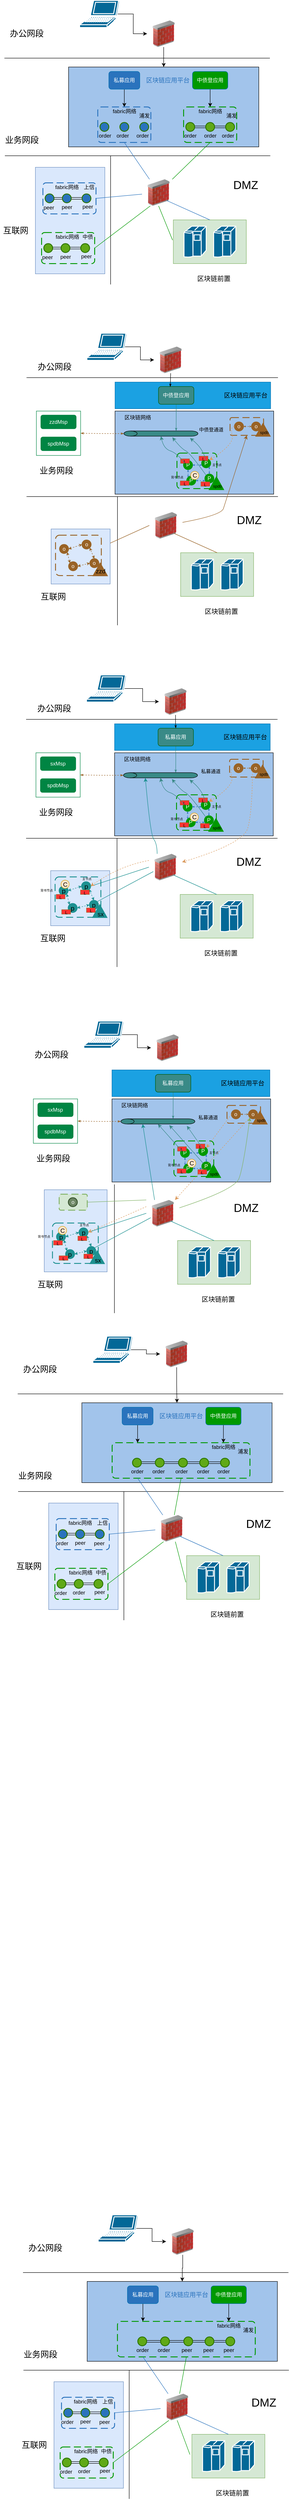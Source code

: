 <mxfile version="14.2.4" type="github">
  <diagram id="fWQ41ixsn_-MHg3DVFzX" name="Page-1">
    <mxGraphModel dx="854" dy="389" grid="1" gridSize="10" guides="1" tooltips="1" connect="1" arrows="1" fold="1" page="1" pageScale="1" pageWidth="827" pageHeight="6000" math="0" shadow="0">
      <root>
        <mxCell id="0" />
        <mxCell id="1" parent="0" />
        <mxCell id="RTGb3uQX2QN7y4rG1qlN-51" value="" style="whiteSpace=wrap;html=1;strokeColor=#006EAF;fillColor=#1ba1e2;fontSize=11;fontColor=#ffffff;" parent="1" vertex="1">
          <mxGeometry x="330" y="890" width="351.75" height="60" as="geometry" />
        </mxCell>
        <mxCell id="-PHtrwwg9-ECalAv1tBY-150" value="" style="whiteSpace=wrap;html=1;fontSize=15;fillColor=#dae8fc;strokeColor=#6c8ebf;" parent="1" vertex="1">
          <mxGeometry x="150" y="406" width="157" height="240" as="geometry" />
        </mxCell>
        <mxCell id="-PHtrwwg9-ECalAv1tBY-146" value="" style="whiteSpace=wrap;html=1;fontSize=19;fillColor=#d5e8d4;strokeColor=#82b366;" parent="1" vertex="1">
          <mxGeometry x="461.75" y="524.5" width="165" height="98.5" as="geometry" />
        </mxCell>
        <mxCell id="0eDmDIjOWBHYxuThT7Zu-2" value="" style="whiteSpace=wrap;html=1;fillColor=#A2C4EB;" parent="1" vertex="1">
          <mxGeometry x="225" y="180" width="430" height="180" as="geometry" />
        </mxCell>
        <mxCell id="8kM-RfW2gDSPi0M0tcjr-1" value="区块链应用平台&lt;br style=&quot;font-size: 14px;&quot;&gt;" style="text;html=1;resizable=0;autosize=1;align=center;verticalAlign=middle;points=[];fillColor=none;strokeColor=none;rounded=0;fontColor=#2A73BD;fontSize=14;" parent="1" vertex="1">
          <mxGeometry x="393.5" y="200" width="110" height="20" as="geometry" />
        </mxCell>
        <mxCell id="qg2TMFH575JFQtMO2cEW-23" style="edgeStyle=orthogonalEdgeStyle;rounded=0;orthogonalLoop=1;jettySize=auto;html=1;exitX=0.5;exitY=1;exitDx=0;exitDy=0;entryX=0.5;entryY=0;entryDx=0;entryDy=0;" parent="1" source="8kM-RfW2gDSPi0M0tcjr-2" target="8kM-RfW2gDSPi0M0tcjr-5" edge="1">
          <mxGeometry relative="1" as="geometry" />
        </mxCell>
        <mxCell id="8kM-RfW2gDSPi0M0tcjr-2" value="私募应用" style="rounded=1;whiteSpace=wrap;html=1;fontColor=#ffffff;strokeColor=#006EAF;fillColor=#2A73BD;" parent="1" vertex="1">
          <mxGeometry x="316" y="190" width="70" height="40" as="geometry" />
        </mxCell>
        <mxCell id="qg2TMFH575JFQtMO2cEW-24" style="edgeStyle=orthogonalEdgeStyle;rounded=0;orthogonalLoop=1;jettySize=auto;html=1;exitX=0.5;exitY=1;exitDx=0;exitDy=0;" parent="1" source="8kM-RfW2gDSPi0M0tcjr-3" target="qzB3rU1nFHjKvM0NbiP9-9" edge="1">
          <mxGeometry relative="1" as="geometry" />
        </mxCell>
        <mxCell id="8kM-RfW2gDSPi0M0tcjr-3" value="中债登应用" style="rounded=1;whiteSpace=wrap;html=1;fontColor=#ffffff;strokeColor=#006EAF;fillColor=#009900;" parent="1" vertex="1">
          <mxGeometry x="505" y="190" width="80" height="40" as="geometry" />
        </mxCell>
        <mxCell id="8kM-RfW2gDSPi0M0tcjr-5" value="" style="rounded=1;arcSize=10;dashed=1;fillColor=none;gradientColor=none;dashPattern=8 4;strokeWidth=2;fontColor=#2A73BD;strokeColor=#2A73BD;" parent="1" vertex="1">
          <mxGeometry x="291" y="270" width="120" height="80" as="geometry" />
        </mxCell>
        <mxCell id="qzB3rU1nFHjKvM0NbiP9-1" value="fabric网络" style="text;html=1;resizable=0;autosize=1;align=center;verticalAlign=middle;points=[];fillColor=none;strokeColor=none;rounded=0;" parent="1" vertex="1">
          <mxGeometry x="316" y="270" width="70" height="20" as="geometry" />
        </mxCell>
        <mxCell id="qzB3rU1nFHjKvM0NbiP9-2" value="" style="strokeWidth=2;html=1;shape=mxgraph.flowchart.start_2;whiteSpace=wrap;fontColor=#ffffff;strokeColor=#2D7600;fillColor=#2A73BD;" parent="1" vertex="1">
          <mxGeometry x="296" y="305" width="20" height="20" as="geometry" />
        </mxCell>
        <mxCell id="qzB3rU1nFHjKvM0NbiP9-3" value="" style="strokeWidth=2;html=1;shape=mxgraph.flowchart.start_2;whiteSpace=wrap;fontColor=#ffffff;strokeColor=#2D7600;fillColor=#2A73BD;" parent="1" vertex="1">
          <mxGeometry x="341" y="305" width="20" height="20" as="geometry" />
        </mxCell>
        <mxCell id="qzB3rU1nFHjKvM0NbiP9-4" value="" style="strokeWidth=2;html=1;shape=mxgraph.flowchart.start_2;whiteSpace=wrap;fontColor=#ffffff;strokeColor=#2D7600;fillColor=#2A73BD;" parent="1" vertex="1">
          <mxGeometry x="386" y="305" width="20" height="20" as="geometry" />
        </mxCell>
        <mxCell id="qzB3rU1nFHjKvM0NbiP9-5" value="order" style="text;html=1;resizable=0;autosize=1;align=center;verticalAlign=middle;points=[];fillColor=none;strokeColor=none;rounded=0;fontColor=#000000;" parent="1" vertex="1">
          <mxGeometry x="286.5" y="325" width="40" height="20" as="geometry" />
        </mxCell>
        <mxCell id="qzB3rU1nFHjKvM0NbiP9-6" value="order" style="text;html=1;resizable=0;autosize=1;align=center;verticalAlign=middle;points=[];fillColor=none;strokeColor=none;rounded=0;fontColor=#000000;" parent="1" vertex="1">
          <mxGeometry x="326.5" y="325" width="40" height="20" as="geometry" />
        </mxCell>
        <mxCell id="qzB3rU1nFHjKvM0NbiP9-7" value="order" style="text;html=1;resizable=0;autosize=1;align=center;verticalAlign=middle;points=[];fillColor=none;strokeColor=none;rounded=0;fontColor=#000000;" parent="1" vertex="1">
          <mxGeometry x="372" y="325" width="40" height="20" as="geometry" />
        </mxCell>
        <mxCell id="qzB3rU1nFHjKvM0NbiP9-8" value="" style="rounded=1;arcSize=10;dashed=1;fillColor=none;gradientColor=none;dashPattern=8 4;strokeWidth=2;fontColor=#2A73BD;strokeColor=#009900;" parent="1" vertex="1">
          <mxGeometry x="485" y="270" width="120" height="80" as="geometry" />
        </mxCell>
        <mxCell id="qzB3rU1nFHjKvM0NbiP9-9" value="fabric网络" style="text;html=1;resizable=0;autosize=1;align=center;verticalAlign=middle;points=[];fillColor=none;strokeColor=none;rounded=0;" parent="1" vertex="1">
          <mxGeometry x="510" y="270" width="70" height="20" as="geometry" />
        </mxCell>
        <mxCell id="UwF97AdqwWx9CuCHVwBy-4" style="edgeStyle=orthogonalEdgeStyle;shape=link;rounded=0;orthogonalLoop=1;jettySize=auto;html=1;exitX=1;exitY=0.5;exitDx=0;exitDy=0;exitPerimeter=0;entryX=0;entryY=0.5;entryDx=0;entryDy=0;entryPerimeter=0;" parent="1" source="qzB3rU1nFHjKvM0NbiP9-10" target="qzB3rU1nFHjKvM0NbiP9-11" edge="1">
          <mxGeometry relative="1" as="geometry" />
        </mxCell>
        <mxCell id="qzB3rU1nFHjKvM0NbiP9-10" value="" style="strokeWidth=2;html=1;shape=mxgraph.flowchart.start_2;whiteSpace=wrap;fillColor=#60a917;fontColor=#ffffff;strokeColor=#2D7600;" parent="1" vertex="1">
          <mxGeometry x="490" y="305" width="20" height="20" as="geometry" />
        </mxCell>
        <mxCell id="UwF97AdqwWx9CuCHVwBy-5" style="edgeStyle=orthogonalEdgeStyle;shape=link;rounded=0;orthogonalLoop=1;jettySize=auto;html=1;exitX=1;exitY=0.5;exitDx=0;exitDy=0;exitPerimeter=0;entryX=0;entryY=0.5;entryDx=0;entryDy=0;entryPerimeter=0;" parent="1" source="qzB3rU1nFHjKvM0NbiP9-11" target="qzB3rU1nFHjKvM0NbiP9-12" edge="1">
          <mxGeometry relative="1" as="geometry" />
        </mxCell>
        <mxCell id="qzB3rU1nFHjKvM0NbiP9-11" value="" style="strokeWidth=2;html=1;shape=mxgraph.flowchart.start_2;whiteSpace=wrap;fillColor=#60a917;fontColor=#ffffff;strokeColor=#2D7600;" parent="1" vertex="1">
          <mxGeometry x="535" y="305" width="20" height="20" as="geometry" />
        </mxCell>
        <mxCell id="qzB3rU1nFHjKvM0NbiP9-12" value="" style="strokeWidth=2;html=1;shape=mxgraph.flowchart.start_2;whiteSpace=wrap;fillColor=#60a917;fontColor=#ffffff;strokeColor=#2D7600;" parent="1" vertex="1">
          <mxGeometry x="580" y="305" width="20" height="20" as="geometry" />
        </mxCell>
        <mxCell id="qzB3rU1nFHjKvM0NbiP9-13" value="order" style="text;html=1;resizable=0;autosize=1;align=center;verticalAlign=middle;points=[];fillColor=none;strokeColor=none;rounded=0;fontColor=#000000;" parent="1" vertex="1">
          <mxGeometry x="480" y="325" width="40" height="20" as="geometry" />
        </mxCell>
        <mxCell id="qzB3rU1nFHjKvM0NbiP9-14" value="order" style="text;html=1;resizable=0;autosize=1;align=center;verticalAlign=middle;points=[];fillColor=none;strokeColor=none;rounded=0;fontColor=#000000;" parent="1" vertex="1">
          <mxGeometry x="525" y="325" width="40" height="20" as="geometry" />
        </mxCell>
        <mxCell id="qzB3rU1nFHjKvM0NbiP9-15" value="order" style="text;html=1;resizable=0;autosize=1;align=center;verticalAlign=middle;points=[];fillColor=none;strokeColor=none;rounded=0;fontColor=#000000;" parent="1" vertex="1">
          <mxGeometry x="565" y="325" width="40" height="20" as="geometry" />
        </mxCell>
        <mxCell id="qg2TMFH575JFQtMO2cEW-2" value="浦发" style="text;html=1;resizable=0;autosize=1;align=center;verticalAlign=middle;points=[];fillColor=none;strokeColor=none;rounded=0;" parent="1" vertex="1">
          <mxGeometry x="376" y="280" width="40" height="20" as="geometry" />
        </mxCell>
        <mxCell id="qg2TMFH575JFQtMO2cEW-3" value="浦发" style="text;html=1;resizable=0;autosize=1;align=center;verticalAlign=middle;points=[];fillColor=none;strokeColor=none;rounded=0;" parent="1" vertex="1">
          <mxGeometry x="573" y="280" width="40" height="20" as="geometry" />
        </mxCell>
        <mxCell id="qg2TMFH575JFQtMO2cEW-14" value="" style="rounded=1;arcSize=10;dashed=1;fillColor=none;gradientColor=none;dashPattern=8 4;strokeWidth=2;fontColor=#2A73BD;strokeColor=#2A73BD;" parent="1" vertex="1">
          <mxGeometry x="167" y="441" width="120" height="70" as="geometry" />
        </mxCell>
        <mxCell id="qg2TMFH575JFQtMO2cEW-15" value="fabric网络" style="text;html=1;resizable=0;autosize=1;align=center;verticalAlign=middle;points=[];fillColor=none;strokeColor=none;rounded=0;" parent="1" vertex="1">
          <mxGeometry x="186" y="441" width="70" height="20" as="geometry" />
        </mxCell>
        <mxCell id="qg2TMFH575JFQtMO2cEW-16" value="" style="strokeWidth=2;html=1;shape=mxgraph.flowchart.start_2;whiteSpace=wrap;fontColor=#ffffff;strokeColor=#2D7600;fillColor=#2A73BD;" parent="1" vertex="1">
          <mxGeometry x="172" y="466" width="20" height="20" as="geometry" />
        </mxCell>
        <mxCell id="UwF97AdqwWx9CuCHVwBy-8" style="edgeStyle=orthogonalEdgeStyle;shape=link;rounded=0;orthogonalLoop=1;jettySize=auto;html=1;exitX=0;exitY=0.5;exitDx=0;exitDy=0;exitPerimeter=0;entryX=1;entryY=0.5;entryDx=0;entryDy=0;entryPerimeter=0;" parent="1" source="qg2TMFH575JFQtMO2cEW-17" target="qg2TMFH575JFQtMO2cEW-16" edge="1">
          <mxGeometry relative="1" as="geometry" />
        </mxCell>
        <mxCell id="UwF97AdqwWx9CuCHVwBy-9" style="edgeStyle=orthogonalEdgeStyle;shape=link;rounded=0;orthogonalLoop=1;jettySize=auto;html=1;exitX=1;exitY=0.5;exitDx=0;exitDy=0;exitPerimeter=0;entryX=0;entryY=0.5;entryDx=0;entryDy=0;entryPerimeter=0;" parent="1" source="qg2TMFH575JFQtMO2cEW-17" target="qg2TMFH575JFQtMO2cEW-18" edge="1">
          <mxGeometry relative="1" as="geometry" />
        </mxCell>
        <mxCell id="qg2TMFH575JFQtMO2cEW-17" value="" style="strokeWidth=2;html=1;shape=mxgraph.flowchart.start_2;whiteSpace=wrap;fontColor=#ffffff;strokeColor=#2D7600;fillColor=#2A73BD;" parent="1" vertex="1">
          <mxGeometry x="211" y="466" width="20" height="20" as="geometry" />
        </mxCell>
        <mxCell id="qg2TMFH575JFQtMO2cEW-18" value="" style="strokeWidth=2;html=1;shape=mxgraph.flowchart.start_2;whiteSpace=wrap;fontColor=#ffffff;strokeColor=#2D7600;fillColor=#2A73BD;" parent="1" vertex="1">
          <mxGeometry x="255.5" y="466" width="20" height="20" as="geometry" />
        </mxCell>
        <mxCell id="qg2TMFH575JFQtMO2cEW-19" value="peer" style="text;html=1;resizable=0;autosize=1;align=center;verticalAlign=middle;points=[];fillColor=none;strokeColor=none;rounded=0;fontColor=#000000;" parent="1" vertex="1">
          <mxGeometry x="159.5" y="487" width="40" height="20" as="geometry" />
        </mxCell>
        <mxCell id="qg2TMFH575JFQtMO2cEW-20" value="peer" style="text;html=1;resizable=0;autosize=1;align=center;verticalAlign=middle;points=[];fillColor=none;strokeColor=none;rounded=0;fontColor=#000000;" parent="1" vertex="1">
          <mxGeometry x="201" y="486" width="40" height="20" as="geometry" />
        </mxCell>
        <mxCell id="qg2TMFH575JFQtMO2cEW-21" value="peer" style="text;html=1;resizable=0;autosize=1;align=center;verticalAlign=middle;points=[];fillColor=none;strokeColor=none;rounded=0;fontColor=#000000;" parent="1" vertex="1">
          <mxGeometry x="248" y="485" width="40" height="20" as="geometry" />
        </mxCell>
        <mxCell id="qg2TMFH575JFQtMO2cEW-22" value="上信" style="text;html=1;resizable=0;autosize=1;align=center;verticalAlign=middle;points=[];fillColor=none;strokeColor=none;rounded=0;" parent="1" vertex="1">
          <mxGeometry x="251" y="441" width="40" height="20" as="geometry" />
        </mxCell>
        <mxCell id="-PHtrwwg9-ECalAv1tBY-117" value="业务网段" style="text;html=1;resizable=0;autosize=1;align=center;verticalAlign=middle;points=[];fillColor=none;strokeColor=none;rounded=0;fontSize=19;" parent="1" vertex="1">
          <mxGeometry x="74" y="330" width="90" height="30" as="geometry" />
        </mxCell>
        <mxCell id="-PHtrwwg9-ECalAv1tBY-119" value="" style="endArrow=none;html=1;fontSize=19;fontColor=#000000;" parent="1" edge="1">
          <mxGeometry width="50" height="50" relative="1" as="geometry">
            <mxPoint x="81" y="380" as="sourcePoint" />
            <mxPoint x="681" y="380" as="targetPoint" />
          </mxGeometry>
        </mxCell>
        <mxCell id="-PHtrwwg9-ECalAv1tBY-122" value="" style="rounded=1;arcSize=10;dashed=1;fillColor=none;gradientColor=none;dashPattern=8 4;strokeWidth=2;fontColor=#2A73BD;strokeColor=#009900;" parent="1" vertex="1">
          <mxGeometry x="164" y="553" width="120" height="70" as="geometry" />
        </mxCell>
        <mxCell id="-PHtrwwg9-ECalAv1tBY-123" value="fabric网络" style="text;html=1;resizable=0;autosize=1;align=center;verticalAlign=middle;points=[];fillColor=none;strokeColor=none;rounded=0;" parent="1" vertex="1">
          <mxGeometry x="186.5" y="553" width="70" height="20" as="geometry" />
        </mxCell>
        <mxCell id="-PHtrwwg9-ECalAv1tBY-124" value="" style="strokeWidth=2;html=1;shape=mxgraph.flowchart.start_2;whiteSpace=wrap;fillColor=#60a917;fontColor=#ffffff;strokeColor=#2D7600;" parent="1" vertex="1">
          <mxGeometry x="169" y="578" width="20" height="20" as="geometry" />
        </mxCell>
        <mxCell id="-PHtrwwg9-ECalAv1tBY-125" style="edgeStyle=orthogonalEdgeStyle;shape=link;rounded=0;orthogonalLoop=1;jettySize=auto;html=1;exitX=0;exitY=0.5;exitDx=0;exitDy=0;exitPerimeter=0;entryX=1;entryY=0.5;entryDx=0;entryDy=0;entryPerimeter=0;" parent="1" source="-PHtrwwg9-ECalAv1tBY-127" target="-PHtrwwg9-ECalAv1tBY-124" edge="1">
          <mxGeometry relative="1" as="geometry" />
        </mxCell>
        <mxCell id="-PHtrwwg9-ECalAv1tBY-126" style="edgeStyle=orthogonalEdgeStyle;shape=link;rounded=0;orthogonalLoop=1;jettySize=auto;html=1;exitX=1;exitY=0.5;exitDx=0;exitDy=0;exitPerimeter=0;entryX=0;entryY=0.5;entryDx=0;entryDy=0;entryPerimeter=0;" parent="1" source="-PHtrwwg9-ECalAv1tBY-127" target="-PHtrwwg9-ECalAv1tBY-128" edge="1">
          <mxGeometry relative="1" as="geometry" />
        </mxCell>
        <mxCell id="-PHtrwwg9-ECalAv1tBY-127" value="" style="strokeWidth=2;html=1;shape=mxgraph.flowchart.start_2;whiteSpace=wrap;fillColor=#60a917;fontColor=#ffffff;strokeColor=#2D7600;" parent="1" vertex="1">
          <mxGeometry x="208" y="578" width="20" height="20" as="geometry" />
        </mxCell>
        <mxCell id="-PHtrwwg9-ECalAv1tBY-128" value="" style="strokeWidth=2;html=1;shape=mxgraph.flowchart.start_2;whiteSpace=wrap;fillColor=#60a917;fontColor=#ffffff;strokeColor=#2D7600;" parent="1" vertex="1">
          <mxGeometry x="252.5" y="578" width="20" height="20" as="geometry" />
        </mxCell>
        <mxCell id="-PHtrwwg9-ECalAv1tBY-129" value="peer" style="text;html=1;resizable=0;autosize=1;align=center;verticalAlign=middle;points=[];fillColor=none;strokeColor=none;rounded=0;fontColor=#000000;" parent="1" vertex="1">
          <mxGeometry x="156.5" y="599" width="40" height="20" as="geometry" />
        </mxCell>
        <mxCell id="-PHtrwwg9-ECalAv1tBY-130" value="peer" style="text;html=1;resizable=0;autosize=1;align=center;verticalAlign=middle;points=[];fillColor=none;strokeColor=none;rounded=0;fontColor=#000000;" parent="1" vertex="1">
          <mxGeometry x="198" y="598" width="40" height="20" as="geometry" />
        </mxCell>
        <mxCell id="-PHtrwwg9-ECalAv1tBY-131" value="peer" style="text;html=1;resizable=0;autosize=1;align=center;verticalAlign=middle;points=[];fillColor=none;strokeColor=none;rounded=0;fontColor=#000000;" parent="1" vertex="1">
          <mxGeometry x="245" y="597" width="40" height="20" as="geometry" />
        </mxCell>
        <mxCell id="-PHtrwwg9-ECalAv1tBY-132" value="中债" style="text;html=1;resizable=0;autosize=1;align=center;verticalAlign=middle;points=[];fillColor=none;strokeColor=none;rounded=0;" parent="1" vertex="1">
          <mxGeometry x="248" y="553" width="40" height="20" as="geometry" />
        </mxCell>
        <mxCell id="-PHtrwwg9-ECalAv1tBY-133" value="互联网" style="text;html=1;resizable=0;autosize=1;align=center;verticalAlign=middle;points=[];fillColor=none;strokeColor=none;rounded=0;fontSize=19;" parent="1" vertex="1">
          <mxGeometry x="70" y="534" width="70" height="30" as="geometry" />
        </mxCell>
        <mxCell id="-PHtrwwg9-ECalAv1tBY-134" value="" style="image;html=1;image=img/lib/clip_art/networking/Firewall_02_128x128.png;fontSize=19;fontColor=#000000;" parent="1" vertex="1">
          <mxGeometry x="391" y="433" width="75" height="60" as="geometry" />
        </mxCell>
        <mxCell id="-PHtrwwg9-ECalAv1tBY-136" value="" style="endArrow=none;html=1;fontSize=19;fontColor=#000000;" parent="1" edge="1">
          <mxGeometry width="50" height="50" relative="1" as="geometry">
            <mxPoint x="80" y="160" as="sourcePoint" />
            <mxPoint x="680" y="160" as="targetPoint" />
          </mxGeometry>
        </mxCell>
        <mxCell id="-PHtrwwg9-ECalAv1tBY-137" value="办公网段" style="text;html=1;resizable=0;autosize=1;align=center;verticalAlign=middle;points=[];fillColor=none;strokeColor=none;rounded=0;fontSize=19;" parent="1" vertex="1">
          <mxGeometry x="85" y="90" width="90" height="30" as="geometry" />
        </mxCell>
        <mxCell id="-PHtrwwg9-ECalAv1tBY-142" style="edgeStyle=orthogonalEdgeStyle;rounded=0;orthogonalLoop=1;jettySize=auto;html=1;exitX=0.95;exitY=0.5;exitDx=0;exitDy=0;exitPerimeter=0;fontSize=19;fontColor=#000000;" parent="1" source="-PHtrwwg9-ECalAv1tBY-138" target="-PHtrwwg9-ECalAv1tBY-139" edge="1">
          <mxGeometry relative="1" as="geometry" />
        </mxCell>
        <mxCell id="-PHtrwwg9-ECalAv1tBY-138" value="" style="shape=mxgraph.cisco.computers_and_peripherals.laptop;html=1;pointerEvents=1;dashed=0;fillColor=#036897;strokeColor=#ffffff;strokeWidth=2;verticalLabelPosition=bottom;verticalAlign=top;align=center;outlineConnect=0;fontSize=19;fontColor=#000000;" parent="1" vertex="1">
          <mxGeometry x="250" y="30" width="90" height="61" as="geometry" />
        </mxCell>
        <mxCell id="-PHtrwwg9-ECalAv1tBY-143" style="edgeStyle=orthogonalEdgeStyle;rounded=0;orthogonalLoop=1;jettySize=auto;html=1;entryX=0.5;entryY=0;entryDx=0;entryDy=0;fontSize=19;fontColor=#000000;" parent="1" source="-PHtrwwg9-ECalAv1tBY-139" target="0eDmDIjOWBHYxuThT7Zu-2" edge="1">
          <mxGeometry relative="1" as="geometry" />
        </mxCell>
        <mxCell id="-PHtrwwg9-ECalAv1tBY-139" value="" style="image;html=1;image=img/lib/clip_art/networking/Firewall_02_128x128.png;fontSize=19;fontColor=#000000;" parent="1" vertex="1">
          <mxGeometry x="402.5" y="75" width="75" height="60" as="geometry" />
        </mxCell>
        <mxCell id="-PHtrwwg9-ECalAv1tBY-144" value="" style="shape=mxgraph.cisco.computers_and_peripherals.ibm_mainframe;html=1;pointerEvents=1;dashed=0;fillColor=#036897;strokeColor=#ffffff;strokeWidth=2;verticalLabelPosition=bottom;verticalAlign=top;align=center;outlineConnect=0;fontSize=19;fontColor=#000000;" parent="1" vertex="1">
          <mxGeometry x="486" y="538.75" width="50" height="70" as="geometry" />
        </mxCell>
        <mxCell id="-PHtrwwg9-ECalAv1tBY-145" value="&lt;blockquote style=&quot;margin: 0 0 0 40px ; border: none ; padding: 0px&quot;&gt;&lt;div style=&quot;text-align: justify&quot;&gt;&lt;br&gt;&lt;/div&gt;&lt;/blockquote&gt;" style="shape=mxgraph.cisco.computers_and_peripherals.ibm_mainframe;html=1;pointerEvents=1;dashed=0;fillColor=#036897;strokeColor=#ffffff;strokeWidth=2;verticalLabelPosition=bottom;verticalAlign=top;align=right;outlineConnect=0;fontSize=19;fontColor=#000000;" parent="1" vertex="1">
          <mxGeometry x="553" y="538.75" width="50" height="70" as="geometry" />
        </mxCell>
        <mxCell id="-PHtrwwg9-ECalAv1tBY-147" value="" style="endArrow=none;html=1;fontSize=19;fontColor=#000000;" parent="1" edge="1">
          <mxGeometry width="50" height="50" relative="1" as="geometry">
            <mxPoint x="320" y="670" as="sourcePoint" />
            <mxPoint x="320" y="380" as="targetPoint" />
          </mxGeometry>
        </mxCell>
        <mxCell id="-PHtrwwg9-ECalAv1tBY-148" value="DMZ" style="text;html=1;resizable=0;autosize=1;align=center;verticalAlign=middle;points=[];fillColor=none;strokeColor=none;rounded=0;fontSize=26;" parent="1" vertex="1">
          <mxGeometry x="590" y="426" width="70" height="40" as="geometry" />
        </mxCell>
        <mxCell id="-PHtrwwg9-ECalAv1tBY-149" value="区块链前置" style="text;html=1;resizable=0;autosize=1;align=center;verticalAlign=middle;points=[];fillColor=none;strokeColor=none;rounded=0;fontSize=15;" parent="1" vertex="1">
          <mxGeometry x="508" y="646" width="90" height="20" as="geometry" />
        </mxCell>
        <mxCell id="-PHtrwwg9-ECalAv1tBY-153" value="" style="endArrow=none;html=1;fontSize=15;fontColor=#000000;strokeColor=#2A73BD;exitX=1;exitY=0.5;exitDx=0;exitDy=0;" parent="1" source="qg2TMFH575JFQtMO2cEW-14" target="-PHtrwwg9-ECalAv1tBY-134" edge="1">
          <mxGeometry width="50" height="50" relative="1" as="geometry">
            <mxPoint x="340" y="510" as="sourcePoint" />
            <mxPoint x="390" y="460" as="targetPoint" />
          </mxGeometry>
        </mxCell>
        <mxCell id="-PHtrwwg9-ECalAv1tBY-154" value="" style="endArrow=none;html=1;fontSize=15;fontColor=#000000;entryX=0.5;entryY=1;entryDx=0;entryDy=0;strokeColor=#2A73BD;" parent="1" source="-PHtrwwg9-ECalAv1tBY-134" target="8kM-RfW2gDSPi0M0tcjr-5" edge="1">
          <mxGeometry width="50" height="50" relative="1" as="geometry">
            <mxPoint x="470" y="480" as="sourcePoint" />
            <mxPoint x="520" y="430" as="targetPoint" />
          </mxGeometry>
        </mxCell>
        <mxCell id="-PHtrwwg9-ECalAv1tBY-155" value="" style="endArrow=none;html=1;fontSize=15;fontColor=#000000;entryX=0.5;entryY=1;entryDx=0;entryDy=0;strokeColor=#009900;" parent="1" source="-PHtrwwg9-ECalAv1tBY-134" target="qzB3rU1nFHjKvM0NbiP9-8" edge="1">
          <mxGeometry width="50" height="50" relative="1" as="geometry">
            <mxPoint x="500" y="460" as="sourcePoint" />
            <mxPoint x="550" y="410" as="targetPoint" />
          </mxGeometry>
        </mxCell>
        <mxCell id="-PHtrwwg9-ECalAv1tBY-156" value="" style="endArrow=none;html=1;fontSize=15;fontColor=#000000;entryX=0.25;entryY=1;entryDx=0;entryDy=0;strokeColor=#009900;exitX=1;exitY=0.5;exitDx=0;exitDy=0;" parent="1" source="-PHtrwwg9-ECalAv1tBY-122" target="-PHtrwwg9-ECalAv1tBY-134" edge="1">
          <mxGeometry width="50" height="50" relative="1" as="geometry">
            <mxPoint x="469.429" y="443" as="sourcePoint" />
            <mxPoint x="555" y="360" as="targetPoint" />
          </mxGeometry>
        </mxCell>
        <mxCell id="-PHtrwwg9-ECalAv1tBY-157" value="" style="endArrow=none;html=1;fontSize=15;fontColor=#000000;entryX=0.5;entryY=1;entryDx=0;entryDy=0;strokeColor=#2A73BD;exitX=0.5;exitY=0;exitDx=0;exitDy=0;" parent="1" source="-PHtrwwg9-ECalAv1tBY-146" edge="1">
          <mxGeometry width="50" height="50" relative="1" as="geometry">
            <mxPoint x="504.005" y="564" as="sourcePoint" />
            <mxPoint x="447.08" y="481" as="targetPoint" />
          </mxGeometry>
        </mxCell>
        <mxCell id="-PHtrwwg9-ECalAv1tBY-158" value="" style="whiteSpace=wrap;html=1;fontSize=15;fillColor=#dae8fc;strokeColor=#6c8ebf;" parent="1" vertex="1">
          <mxGeometry x="185.5" y="1221" width="133.5" height="124" as="geometry" />
        </mxCell>
        <mxCell id="-PHtrwwg9-ECalAv1tBY-159" value="" style="whiteSpace=wrap;html=1;fontSize=19;fillColor=#d5e8d4;strokeColor=#82b366;" parent="1" vertex="1">
          <mxGeometry x="478.25" y="1274.5" width="165" height="98.5" as="geometry" />
        </mxCell>
        <mxCell id="-PHtrwwg9-ECalAv1tBY-160" value="" style="whiteSpace=wrap;html=1;fillColor=#A2C4EB;" parent="1" vertex="1">
          <mxGeometry x="330" y="955.3" width="358.63" height="187.25" as="geometry" />
        </mxCell>
        <mxCell id="-PHtrwwg9-ECalAv1tBY-161" value="区块链应用平台&lt;br style=&quot;font-size: 14px;&quot;&gt;" style="text;html=1;resizable=0;autosize=1;align=center;verticalAlign=middle;points=[];fillColor=none;strokeColor=none;rounded=0;fontSize=14;" parent="1" vertex="1">
          <mxGeometry x="570" y="910" width="110" height="20" as="geometry" />
        </mxCell>
        <mxCell id="SJ5DHrx9qgd8SKiFymCg-64" style="edgeStyle=orthogonalEdgeStyle;rounded=0;orthogonalLoop=1;jettySize=auto;html=1;exitX=0.5;exitY=1;exitDx=0;exitDy=0;startArrow=none;startFill=0;startSize=4;endArrow=classicThin;endFill=1;endSize=4;strokeColor=#398A87;fontSize=4;fontColor=#FFFFFF;entryX=1;entryY=0;entryDx=0;entryDy=118.012;entryPerimeter=0;" edge="1" parent="1" source="-PHtrwwg9-ECalAv1tBY-165" target="RTGb3uQX2QN7y4rG1qlN-36">
          <mxGeometry relative="1" as="geometry" />
        </mxCell>
        <mxCell id="-PHtrwwg9-ECalAv1tBY-165" value="中债登应用" style="rounded=1;whiteSpace=wrap;html=1;fontColor=#ffffff;strokeColor=#005700;fillColor=#398A87;" parent="1" vertex="1">
          <mxGeometry x="428.25" y="900" width="80" height="40" as="geometry" />
        </mxCell>
        <mxCell id="-PHtrwwg9-ECalAv1tBY-176" value="" style="rounded=1;arcSize=10;dashed=1;fillColor=none;gradientColor=none;dashPattern=8 4;strokeWidth=2;fontColor=#2A73BD;strokeColor=#996326;" parent="1" vertex="1">
          <mxGeometry x="590" y="970" width="75.75" height="40" as="geometry" />
        </mxCell>
        <mxCell id="-PHtrwwg9-ECalAv1tBY-188" value="" style="rounded=1;arcSize=10;dashed=1;fillColor=none;gradientColor=none;dashPattern=8 4;strokeWidth=2;fontColor=#2A73BD;strokeColor=#996326;" parent="1" vertex="1">
          <mxGeometry x="195.5" y="1235" width="103.5" height="91" as="geometry" />
        </mxCell>
        <mxCell id="-PHtrwwg9-ECalAv1tBY-190" value="o" style="strokeWidth=2;html=1;shape=mxgraph.flowchart.start_2;whiteSpace=wrap;fontColor=#ffffff;fillColor=#996326;strokeColor=#996326;" parent="1" vertex="1">
          <mxGeometry x="204.75" y="1256" width="20" height="20" as="geometry" />
        </mxCell>
        <mxCell id="-PHtrwwg9-ECalAv1tBY-193" value="o" style="strokeWidth=2;html=1;shape=mxgraph.flowchart.start_2;whiteSpace=wrap;fontColor=#ffffff;strokeColor=#996326;fillColor=#996326;" parent="1" vertex="1">
          <mxGeometry x="225.25" y="1295" width="20" height="20" as="geometry" />
        </mxCell>
        <mxCell id="-PHtrwwg9-ECalAv1tBY-194" value="o" style="strokeWidth=2;html=1;shape=mxgraph.flowchart.start_2;whiteSpace=wrap;fontColor=#ffffff;strokeColor=#996326;fillColor=#996326;" parent="1" vertex="1">
          <mxGeometry x="255.5" y="1246" width="20.25" height="20" as="geometry" />
        </mxCell>
        <mxCell id="-PHtrwwg9-ECalAv1tBY-199" value="业务网段" style="text;html=1;resizable=0;autosize=1;align=center;verticalAlign=middle;points=[];fillColor=none;strokeColor=none;rounded=0;fontSize=19;" parent="1" vertex="1">
          <mxGeometry x="151.5" y="1075" width="90" height="30" as="geometry" />
        </mxCell>
        <mxCell id="-PHtrwwg9-ECalAv1tBY-200" value="" style="endArrow=none;html=1;fontSize=19;fontColor=#000000;" parent="1" edge="1">
          <mxGeometry width="50" height="50" relative="1" as="geometry">
            <mxPoint x="130" y="1148" as="sourcePoint" />
            <mxPoint x="698.25" y="1148" as="targetPoint" />
          </mxGeometry>
        </mxCell>
        <mxCell id="-PHtrwwg9-ECalAv1tBY-212" value="互联网" style="text;html=1;resizable=0;autosize=1;align=center;verticalAlign=middle;points=[];fillColor=none;strokeColor=none;rounded=0;fontSize=19;" parent="1" vertex="1">
          <mxGeometry x="154.5" y="1358.75" width="70" height="30" as="geometry" />
        </mxCell>
        <mxCell id="-PHtrwwg9-ECalAv1tBY-213" value="" style="image;html=1;image=img/lib/clip_art/networking/Firewall_02_128x128.png;fontSize=19;fontColor=#000000;" parent="1" vertex="1">
          <mxGeometry x="407.5" y="1183" width="75" height="60" as="geometry" />
        </mxCell>
        <mxCell id="-PHtrwwg9-ECalAv1tBY-214" value="" style="endArrow=none;html=1;fontSize=19;fontColor=#000000;" parent="1" edge="1">
          <mxGeometry width="50" height="50" relative="1" as="geometry">
            <mxPoint x="130" y="880" as="sourcePoint" />
            <mxPoint x="698.25" y="880" as="targetPoint" />
          </mxGeometry>
        </mxCell>
        <mxCell id="-PHtrwwg9-ECalAv1tBY-215" value="办公网段" style="text;html=1;resizable=0;autosize=1;align=center;verticalAlign=middle;points=[];fillColor=none;strokeColor=none;rounded=0;fontSize=19;" parent="1" vertex="1">
          <mxGeometry x="148" y="841" width="90" height="30" as="geometry" />
        </mxCell>
        <mxCell id="-PHtrwwg9-ECalAv1tBY-216" style="edgeStyle=orthogonalEdgeStyle;rounded=0;orthogonalLoop=1;jettySize=auto;html=1;exitX=0.95;exitY=0.5;exitDx=0;exitDy=0;exitPerimeter=0;fontSize=19;fontColor=#000000;" parent="1" source="-PHtrwwg9-ECalAv1tBY-217" target="-PHtrwwg9-ECalAv1tBY-219" edge="1">
          <mxGeometry relative="1" as="geometry" />
        </mxCell>
        <mxCell id="-PHtrwwg9-ECalAv1tBY-217" value="" style="shape=mxgraph.cisco.computers_and_peripherals.laptop;html=1;pointerEvents=1;dashed=0;fillColor=#036897;strokeColor=#ffffff;strokeWidth=2;verticalLabelPosition=bottom;verticalAlign=top;align=center;outlineConnect=0;fontSize=19;fontColor=#000000;" parent="1" vertex="1">
          <mxGeometry x="266.5" y="780" width="90" height="61" as="geometry" />
        </mxCell>
        <mxCell id="SJ5DHrx9qgd8SKiFymCg-226" style="edgeStyle=orthogonalEdgeStyle;rounded=0;orthogonalLoop=1;jettySize=auto;html=1;exitX=0.5;exitY=1;exitDx=0;exitDy=0;startArrow=none;startFill=0;startSize=4;endArrow=classicThin;endFill=1;endSize=4;fontSize=15;fontColor=#1D9191;entryX=0.333;entryY=0.018;entryDx=0;entryDy=0;entryPerimeter=0;" edge="1" parent="1" source="-PHtrwwg9-ECalAv1tBY-219" target="-PHtrwwg9-ECalAv1tBY-165">
          <mxGeometry relative="1" as="geometry" />
        </mxCell>
        <mxCell id="-PHtrwwg9-ECalAv1tBY-219" value="" style="image;html=1;image=img/lib/clip_art/networking/Firewall_02_128x128.png;fontSize=19;fontColor=#000000;" parent="1" vertex="1">
          <mxGeometry x="418.25" y="810" width="75" height="60" as="geometry" />
        </mxCell>
        <mxCell id="-PHtrwwg9-ECalAv1tBY-220" value="" style="shape=mxgraph.cisco.computers_and_peripherals.ibm_mainframe;html=1;pointerEvents=1;dashed=0;fillColor=#036897;strokeColor=#ffffff;strokeWidth=2;verticalLabelPosition=bottom;verticalAlign=top;align=center;outlineConnect=0;fontSize=19;fontColor=#000000;" parent="1" vertex="1">
          <mxGeometry x="502.5" y="1288.75" width="50" height="70" as="geometry" />
        </mxCell>
        <mxCell id="-PHtrwwg9-ECalAv1tBY-221" value="&lt;blockquote style=&quot;margin: 0 0 0 40px ; border: none ; padding: 0px&quot;&gt;&lt;div style=&quot;text-align: justify&quot;&gt;&lt;br&gt;&lt;/div&gt;&lt;/blockquote&gt;" style="shape=mxgraph.cisco.computers_and_peripherals.ibm_mainframe;html=1;pointerEvents=1;dashed=0;fillColor=#036897;strokeColor=#ffffff;strokeWidth=2;verticalLabelPosition=bottom;verticalAlign=top;align=right;outlineConnect=0;fontSize=19;fontColor=#000000;" parent="1" vertex="1">
          <mxGeometry x="569.5" y="1288.75" width="50" height="70" as="geometry" />
        </mxCell>
        <mxCell id="-PHtrwwg9-ECalAv1tBY-222" value="" style="endArrow=none;html=1;fontSize=19;fontColor=#000000;" parent="1" edge="1">
          <mxGeometry width="50" height="50" relative="1" as="geometry">
            <mxPoint x="335.5" y="1438" as="sourcePoint" />
            <mxPoint x="335.5" y="1148" as="targetPoint" />
          </mxGeometry>
        </mxCell>
        <mxCell id="-PHtrwwg9-ECalAv1tBY-223" value="DMZ" style="text;html=1;resizable=0;autosize=1;align=center;verticalAlign=middle;points=[];fillColor=none;strokeColor=none;rounded=0;fontSize=26;" parent="1" vertex="1">
          <mxGeometry x="598" y="1181" width="70" height="40" as="geometry" />
        </mxCell>
        <mxCell id="-PHtrwwg9-ECalAv1tBY-224" value="区块链前置" style="text;html=1;resizable=0;autosize=1;align=center;verticalAlign=middle;points=[];fillColor=none;strokeColor=none;rounded=0;fontSize=15;" parent="1" vertex="1">
          <mxGeometry x="524.5" y="1396" width="90" height="20" as="geometry" />
        </mxCell>
        <mxCell id="-PHtrwwg9-ECalAv1tBY-229" value="" style="endArrow=none;html=1;fontSize=15;fontColor=#000000;entryX=0.5;entryY=1;entryDx=0;entryDy=0;exitX=0.5;exitY=0;exitDx=0;exitDy=0;strokeColor=#996326;" parent="1" source="-PHtrwwg9-ECalAv1tBY-159" edge="1">
          <mxGeometry width="50" height="50" relative="1" as="geometry">
            <mxPoint x="520.505" y="1314" as="sourcePoint" />
            <mxPoint x="463.58" y="1231" as="targetPoint" />
          </mxGeometry>
        </mxCell>
        <mxCell id="-PHtrwwg9-ECalAv1tBY-240" value="" style="whiteSpace=wrap;html=1;fontSize=15;fillColor=#dae8fc;strokeColor=#6c8ebf;" parent="1" vertex="1">
          <mxGeometry x="180" y="3416" width="157" height="240" as="geometry" />
        </mxCell>
        <mxCell id="-PHtrwwg9-ECalAv1tBY-241" value="" style="whiteSpace=wrap;html=1;fontSize=19;fillColor=#d5e8d4;strokeColor=#82b366;" parent="1" vertex="1">
          <mxGeometry x="491.75" y="3534.5" width="165" height="98.5" as="geometry" />
        </mxCell>
        <mxCell id="-PHtrwwg9-ECalAv1tBY-242" value="" style="whiteSpace=wrap;html=1;fillColor=#A2C4EB;" parent="1" vertex="1">
          <mxGeometry x="255" y="3190" width="430" height="180" as="geometry" />
        </mxCell>
        <mxCell id="-PHtrwwg9-ECalAv1tBY-243" value="区块链应用平台&lt;br style=&quot;font-size: 14px;&quot;&gt;" style="text;html=1;resizable=0;autosize=1;align=center;verticalAlign=middle;points=[];fillColor=none;strokeColor=none;rounded=0;fontColor=#2A73BD;fontSize=14;" parent="1" vertex="1">
          <mxGeometry x="423.5" y="3210" width="110" height="20" as="geometry" />
        </mxCell>
        <mxCell id="-PHtrwwg9-ECalAv1tBY-244" style="edgeStyle=orthogonalEdgeStyle;rounded=0;orthogonalLoop=1;jettySize=auto;html=1;exitX=0.5;exitY=1;exitDx=0;exitDy=0;entryX=0.5;entryY=0;entryDx=0;entryDy=0;" parent="1" source="-PHtrwwg9-ECalAv1tBY-245" edge="1">
          <mxGeometry relative="1" as="geometry">
            <mxPoint x="381.0" y="3280" as="targetPoint" />
          </mxGeometry>
        </mxCell>
        <mxCell id="-PHtrwwg9-ECalAv1tBY-245" value="私募应用" style="rounded=1;whiteSpace=wrap;html=1;fontColor=#ffffff;strokeColor=#006EAF;fillColor=#2A73BD;" parent="1" vertex="1">
          <mxGeometry x="346" y="3200" width="70" height="40" as="geometry" />
        </mxCell>
        <mxCell id="-PHtrwwg9-ECalAv1tBY-246" style="edgeStyle=orthogonalEdgeStyle;rounded=0;orthogonalLoop=1;jettySize=auto;html=1;exitX=0.5;exitY=1;exitDx=0;exitDy=0;" parent="1" source="-PHtrwwg9-ECalAv1tBY-247" target="-PHtrwwg9-ECalAv1tBY-249" edge="1">
          <mxGeometry relative="1" as="geometry" />
        </mxCell>
        <mxCell id="-PHtrwwg9-ECalAv1tBY-247" value="中债登应用" style="rounded=1;whiteSpace=wrap;html=1;fontColor=#ffffff;strokeColor=#006EAF;fillColor=#009900;" parent="1" vertex="1">
          <mxGeometry x="535" y="3200" width="80" height="40" as="geometry" />
        </mxCell>
        <mxCell id="-PHtrwwg9-ECalAv1tBY-248" value="" style="rounded=1;arcSize=10;dashed=1;fillColor=none;gradientColor=none;dashPattern=8 4;strokeWidth=2;fontColor=#2A73BD;strokeColor=#009900;" parent="1" vertex="1">
          <mxGeometry x="323.5" y="3280" width="311.5" height="80" as="geometry" />
        </mxCell>
        <mxCell id="-PHtrwwg9-ECalAv1tBY-249" value="fabric网络" style="text;html=1;resizable=0;autosize=1;align=center;verticalAlign=middle;points=[];fillColor=none;strokeColor=none;rounded=0;" parent="1" vertex="1">
          <mxGeometry x="540" y="3280" width="70" height="20" as="geometry" />
        </mxCell>
        <mxCell id="-PHtrwwg9-ECalAv1tBY-250" style="edgeStyle=orthogonalEdgeStyle;shape=link;rounded=0;orthogonalLoop=1;jettySize=auto;html=1;exitX=1;exitY=0.5;exitDx=0;exitDy=0;exitPerimeter=0;entryX=0;entryY=0.5;entryDx=0;entryDy=0;entryPerimeter=0;" parent="1" source="-PHtrwwg9-ECalAv1tBY-251" target="-PHtrwwg9-ECalAv1tBY-253" edge="1">
          <mxGeometry relative="1" as="geometry" />
        </mxCell>
        <mxCell id="-PHtrwwg9-ECalAv1tBY-251" value="" style="strokeWidth=2;html=1;shape=mxgraph.flowchart.start_2;whiteSpace=wrap;fillColor=#60a917;fontColor=#ffffff;strokeColor=#2D7600;" parent="1" vertex="1">
          <mxGeometry x="369.5" y="3315" width="20" height="20" as="geometry" />
        </mxCell>
        <mxCell id="-PHtrwwg9-ECalAv1tBY-252" style="edgeStyle=orthogonalEdgeStyle;shape=link;rounded=0;orthogonalLoop=1;jettySize=auto;html=1;exitX=1;exitY=0.5;exitDx=0;exitDy=0;exitPerimeter=0;entryX=0;entryY=0.5;entryDx=0;entryDy=0;entryPerimeter=0;" parent="1" source="-PHtrwwg9-ECalAv1tBY-253" target="-PHtrwwg9-ECalAv1tBY-255" edge="1">
          <mxGeometry relative="1" as="geometry" />
        </mxCell>
        <mxCell id="-PHtrwwg9-ECalAv1tBY-253" value="" style="strokeWidth=2;html=1;shape=mxgraph.flowchart.start_2;whiteSpace=wrap;fillColor=#60a917;fontColor=#ffffff;strokeColor=#2D7600;" parent="1" vertex="1">
          <mxGeometry x="421" y="3315" width="20" height="20" as="geometry" />
        </mxCell>
        <mxCell id="-PHtrwwg9-ECalAv1tBY-254" style="edgeStyle=orthogonalEdgeStyle;shape=link;rounded=0;orthogonalLoop=1;jettySize=auto;html=1;exitX=1;exitY=0.5;exitDx=0;exitDy=0;exitPerimeter=0;entryX=0;entryY=0.5;entryDx=0;entryDy=0;entryPerimeter=0;fontSize=14;" parent="1" source="-PHtrwwg9-ECalAv1tBY-255" target="-PHtrwwg9-ECalAv1tBY-303" edge="1">
          <mxGeometry relative="1" as="geometry" />
        </mxCell>
        <mxCell id="-PHtrwwg9-ECalAv1tBY-255" value="" style="strokeWidth=2;html=1;shape=mxgraph.flowchart.start_2;whiteSpace=wrap;fillColor=#60a917;fontColor=#ffffff;strokeColor=#2D7600;" parent="1" vertex="1">
          <mxGeometry x="473.5" y="3315" width="20" height="20" as="geometry" />
        </mxCell>
        <mxCell id="-PHtrwwg9-ECalAv1tBY-256" value="order" style="text;html=1;resizable=0;autosize=1;align=center;verticalAlign=middle;points=[];fillColor=none;strokeColor=none;rounded=0;fontColor=#000000;" parent="1" vertex="1">
          <mxGeometry x="359.5" y="3335" width="40" height="20" as="geometry" />
        </mxCell>
        <mxCell id="-PHtrwwg9-ECalAv1tBY-257" value="order" style="text;html=1;resizable=0;autosize=1;align=center;verticalAlign=middle;points=[];fillColor=none;strokeColor=none;rounded=0;fontColor=#000000;" parent="1" vertex="1">
          <mxGeometry x="407.5" y="3335" width="40" height="20" as="geometry" />
        </mxCell>
        <mxCell id="-PHtrwwg9-ECalAv1tBY-258" value="order" style="text;html=1;resizable=0;autosize=1;align=center;verticalAlign=middle;points=[];fillColor=none;strokeColor=none;rounded=0;fontColor=#000000;" parent="1" vertex="1">
          <mxGeometry x="459.5" y="3335" width="40" height="20" as="geometry" />
        </mxCell>
        <mxCell id="-PHtrwwg9-ECalAv1tBY-259" value="浦发" style="text;html=1;resizable=0;autosize=1;align=center;verticalAlign=middle;points=[];fillColor=none;strokeColor=none;rounded=0;" parent="1" vertex="1">
          <mxGeometry x="598.5" y="3290" width="40" height="20" as="geometry" />
        </mxCell>
        <mxCell id="-PHtrwwg9-ECalAv1tBY-260" value="" style="rounded=1;arcSize=10;dashed=1;fillColor=none;gradientColor=none;dashPattern=8 4;strokeWidth=2;fontColor=#2A73BD;strokeColor=#2A73BD;" parent="1" vertex="1">
          <mxGeometry x="197" y="3451" width="120" height="70" as="geometry" />
        </mxCell>
        <mxCell id="-PHtrwwg9-ECalAv1tBY-261" value="fabric网络" style="text;html=1;resizable=0;autosize=1;align=center;verticalAlign=middle;points=[];fillColor=none;strokeColor=none;rounded=0;" parent="1" vertex="1">
          <mxGeometry x="216" y="3451" width="70" height="20" as="geometry" />
        </mxCell>
        <mxCell id="-PHtrwwg9-ECalAv1tBY-262" value="" style="strokeWidth=2;html=1;shape=mxgraph.flowchart.start_2;whiteSpace=wrap;fontColor=#ffffff;strokeColor=#2D7600;fillColor=#2A73BD;" parent="1" vertex="1">
          <mxGeometry x="202" y="3476" width="20" height="20" as="geometry" />
        </mxCell>
        <mxCell id="-PHtrwwg9-ECalAv1tBY-263" style="edgeStyle=orthogonalEdgeStyle;shape=link;rounded=0;orthogonalLoop=1;jettySize=auto;html=1;exitX=0;exitY=0.5;exitDx=0;exitDy=0;exitPerimeter=0;entryX=1;entryY=0.5;entryDx=0;entryDy=0;entryPerimeter=0;" parent="1" source="-PHtrwwg9-ECalAv1tBY-265" target="-PHtrwwg9-ECalAv1tBY-262" edge="1">
          <mxGeometry relative="1" as="geometry" />
        </mxCell>
        <mxCell id="-PHtrwwg9-ECalAv1tBY-264" style="edgeStyle=orthogonalEdgeStyle;shape=link;rounded=0;orthogonalLoop=1;jettySize=auto;html=1;exitX=1;exitY=0.5;exitDx=0;exitDy=0;exitPerimeter=0;entryX=0;entryY=0.5;entryDx=0;entryDy=0;entryPerimeter=0;" parent="1" source="-PHtrwwg9-ECalAv1tBY-265" target="-PHtrwwg9-ECalAv1tBY-266" edge="1">
          <mxGeometry relative="1" as="geometry" />
        </mxCell>
        <mxCell id="-PHtrwwg9-ECalAv1tBY-265" value="" style="strokeWidth=2;html=1;shape=mxgraph.flowchart.start_2;whiteSpace=wrap;fontColor=#ffffff;strokeColor=#2D7600;fillColor=#2A73BD;" parent="1" vertex="1">
          <mxGeometry x="241" y="3476" width="20" height="20" as="geometry" />
        </mxCell>
        <mxCell id="-PHtrwwg9-ECalAv1tBY-266" value="" style="strokeWidth=2;html=1;shape=mxgraph.flowchart.start_2;whiteSpace=wrap;fontColor=#ffffff;strokeColor=#2D7600;fillColor=#2A73BD;" parent="1" vertex="1">
          <mxGeometry x="285.5" y="3476" width="20" height="20" as="geometry" />
        </mxCell>
        <mxCell id="-PHtrwwg9-ECalAv1tBY-267" value="order" style="text;html=1;resizable=0;autosize=1;align=center;verticalAlign=middle;points=[];fillColor=none;strokeColor=none;rounded=0;fontColor=#000000;" parent="1" vertex="1">
          <mxGeometry x="189.5" y="3497" width="40" height="20" as="geometry" />
        </mxCell>
        <mxCell id="-PHtrwwg9-ECalAv1tBY-268" value="peer" style="text;html=1;resizable=0;autosize=1;align=center;verticalAlign=middle;points=[];fillColor=none;strokeColor=none;rounded=0;fontColor=#000000;" parent="1" vertex="1">
          <mxGeometry x="231" y="3496" width="40" height="20" as="geometry" />
        </mxCell>
        <mxCell id="-PHtrwwg9-ECalAv1tBY-269" value="peer" style="text;html=1;resizable=0;autosize=1;align=center;verticalAlign=middle;points=[];fillColor=none;strokeColor=none;rounded=0;fontColor=#000000;" parent="1" vertex="1">
          <mxGeometry x="274" y="3497" width="40" height="20" as="geometry" />
        </mxCell>
        <mxCell id="-PHtrwwg9-ECalAv1tBY-270" value="上信" style="text;html=1;resizable=0;autosize=1;align=center;verticalAlign=middle;points=[];fillColor=none;strokeColor=none;rounded=0;" parent="1" vertex="1">
          <mxGeometry x="281" y="3451" width="40" height="20" as="geometry" />
        </mxCell>
        <mxCell id="-PHtrwwg9-ECalAv1tBY-271" value="业务网段" style="text;html=1;resizable=0;autosize=1;align=center;verticalAlign=middle;points=[];fillColor=none;strokeColor=none;rounded=0;fontSize=19;" parent="1" vertex="1">
          <mxGeometry x="104" y="3340" width="90" height="30" as="geometry" />
        </mxCell>
        <mxCell id="-PHtrwwg9-ECalAv1tBY-272" value="" style="endArrow=none;html=1;fontSize=19;fontColor=#000000;" parent="1" edge="1">
          <mxGeometry width="50" height="50" relative="1" as="geometry">
            <mxPoint x="111" y="3390" as="sourcePoint" />
            <mxPoint x="711.0" y="3390" as="targetPoint" />
          </mxGeometry>
        </mxCell>
        <mxCell id="-PHtrwwg9-ECalAv1tBY-273" value="" style="rounded=1;arcSize=10;dashed=1;fillColor=none;gradientColor=none;dashPattern=8 4;strokeWidth=2;fontColor=#2A73BD;strokeColor=#009900;" parent="1" vertex="1">
          <mxGeometry x="194" y="3563" width="120" height="70" as="geometry" />
        </mxCell>
        <mxCell id="-PHtrwwg9-ECalAv1tBY-274" value="fabric网络" style="text;html=1;resizable=0;autosize=1;align=center;verticalAlign=middle;points=[];fillColor=none;strokeColor=none;rounded=0;" parent="1" vertex="1">
          <mxGeometry x="216.5" y="3563" width="70" height="20" as="geometry" />
        </mxCell>
        <mxCell id="-PHtrwwg9-ECalAv1tBY-275" value="" style="strokeWidth=2;html=1;shape=mxgraph.flowchart.start_2;whiteSpace=wrap;fillColor=#60a917;fontColor=#ffffff;strokeColor=#2D7600;" parent="1" vertex="1">
          <mxGeometry x="199" y="3588" width="20" height="20" as="geometry" />
        </mxCell>
        <mxCell id="-PHtrwwg9-ECalAv1tBY-276" style="edgeStyle=orthogonalEdgeStyle;shape=link;rounded=0;orthogonalLoop=1;jettySize=auto;html=1;exitX=0;exitY=0.5;exitDx=0;exitDy=0;exitPerimeter=0;entryX=1;entryY=0.5;entryDx=0;entryDy=0;entryPerimeter=0;" parent="1" source="-PHtrwwg9-ECalAv1tBY-278" target="-PHtrwwg9-ECalAv1tBY-275" edge="1">
          <mxGeometry relative="1" as="geometry" />
        </mxCell>
        <mxCell id="-PHtrwwg9-ECalAv1tBY-277" style="edgeStyle=orthogonalEdgeStyle;shape=link;rounded=0;orthogonalLoop=1;jettySize=auto;html=1;exitX=1;exitY=0.5;exitDx=0;exitDy=0;exitPerimeter=0;entryX=0;entryY=0.5;entryDx=0;entryDy=0;entryPerimeter=0;" parent="1" source="-PHtrwwg9-ECalAv1tBY-278" target="-PHtrwwg9-ECalAv1tBY-279" edge="1">
          <mxGeometry relative="1" as="geometry" />
        </mxCell>
        <mxCell id="-PHtrwwg9-ECalAv1tBY-278" value="" style="strokeWidth=2;html=1;shape=mxgraph.flowchart.start_2;whiteSpace=wrap;fillColor=#60a917;fontColor=#ffffff;strokeColor=#2D7600;" parent="1" vertex="1">
          <mxGeometry x="238" y="3588" width="20" height="20" as="geometry" />
        </mxCell>
        <mxCell id="-PHtrwwg9-ECalAv1tBY-279" value="" style="strokeWidth=2;html=1;shape=mxgraph.flowchart.start_2;whiteSpace=wrap;fillColor=#60a917;fontColor=#ffffff;strokeColor=#2D7600;" parent="1" vertex="1">
          <mxGeometry x="282.5" y="3588" width="20" height="20" as="geometry" />
        </mxCell>
        <mxCell id="-PHtrwwg9-ECalAv1tBY-280" value="order" style="text;html=1;resizable=0;autosize=1;align=center;verticalAlign=middle;points=[];fillColor=none;strokeColor=none;rounded=0;fontColor=#000000;" parent="1" vertex="1">
          <mxGeometry x="186.5" y="3609" width="40" height="20" as="geometry" />
        </mxCell>
        <mxCell id="-PHtrwwg9-ECalAv1tBY-281" value="order" style="text;html=1;resizable=0;autosize=1;align=center;verticalAlign=middle;points=[];fillColor=none;strokeColor=none;rounded=0;fontColor=#000000;" parent="1" vertex="1">
          <mxGeometry x="228" y="3608" width="40" height="20" as="geometry" />
        </mxCell>
        <mxCell id="-PHtrwwg9-ECalAv1tBY-282" value="peer" style="text;html=1;resizable=0;autosize=1;align=center;verticalAlign=middle;points=[];fillColor=none;strokeColor=none;rounded=0;fontColor=#000000;" parent="1" vertex="1">
          <mxGeometry x="275" y="3607" width="40" height="20" as="geometry" />
        </mxCell>
        <mxCell id="-PHtrwwg9-ECalAv1tBY-283" value="中债" style="text;html=1;resizable=0;autosize=1;align=center;verticalAlign=middle;points=[];fillColor=none;strokeColor=none;rounded=0;" parent="1" vertex="1">
          <mxGeometry x="278" y="3563" width="40" height="20" as="geometry" />
        </mxCell>
        <mxCell id="-PHtrwwg9-ECalAv1tBY-284" value="互联网" style="text;html=1;resizable=0;autosize=1;align=center;verticalAlign=middle;points=[];fillColor=none;strokeColor=none;rounded=0;fontSize=19;" parent="1" vertex="1">
          <mxGeometry x="100" y="3544" width="70" height="30" as="geometry" />
        </mxCell>
        <mxCell id="-PHtrwwg9-ECalAv1tBY-285" value="" style="image;html=1;image=img/lib/clip_art/networking/Firewall_02_128x128.png;fontSize=19;fontColor=#000000;" parent="1" vertex="1">
          <mxGeometry x="421" y="3443" width="75" height="60" as="geometry" />
        </mxCell>
        <mxCell id="-PHtrwwg9-ECalAv1tBY-286" value="" style="endArrow=none;html=1;fontSize=19;fontColor=#000000;" parent="1" edge="1">
          <mxGeometry width="50" height="50" relative="1" as="geometry">
            <mxPoint x="110" y="3170" as="sourcePoint" />
            <mxPoint x="710" y="3170" as="targetPoint" />
          </mxGeometry>
        </mxCell>
        <mxCell id="-PHtrwwg9-ECalAv1tBY-287" value="办公网段" style="text;html=1;resizable=0;autosize=1;align=center;verticalAlign=middle;points=[];fillColor=none;strokeColor=none;rounded=0;fontSize=19;" parent="1" vertex="1">
          <mxGeometry x="115" y="3100" width="90" height="30" as="geometry" />
        </mxCell>
        <mxCell id="-PHtrwwg9-ECalAv1tBY-288" style="edgeStyle=orthogonalEdgeStyle;rounded=0;orthogonalLoop=1;jettySize=auto;html=1;exitX=0.95;exitY=0.5;exitDx=0;exitDy=0;exitPerimeter=0;fontSize=19;fontColor=#000000;" parent="1" source="-PHtrwwg9-ECalAv1tBY-289" target="-PHtrwwg9-ECalAv1tBY-291" edge="1">
          <mxGeometry relative="1" as="geometry" />
        </mxCell>
        <mxCell id="-PHtrwwg9-ECalAv1tBY-289" value="" style="shape=mxgraph.cisco.computers_and_peripherals.laptop;html=1;pointerEvents=1;dashed=0;fillColor=#036897;strokeColor=#ffffff;strokeWidth=2;verticalLabelPosition=bottom;verticalAlign=top;align=center;outlineConnect=0;fontSize=19;fontColor=#000000;" parent="1" vertex="1">
          <mxGeometry x="280" y="3040" width="90" height="61" as="geometry" />
        </mxCell>
        <mxCell id="-PHtrwwg9-ECalAv1tBY-290" style="edgeStyle=orthogonalEdgeStyle;rounded=0;orthogonalLoop=1;jettySize=auto;html=1;entryX=0.5;entryY=0;entryDx=0;entryDy=0;fontSize=19;fontColor=#000000;" parent="1" source="-PHtrwwg9-ECalAv1tBY-291" target="-PHtrwwg9-ECalAv1tBY-242" edge="1">
          <mxGeometry relative="1" as="geometry" />
        </mxCell>
        <mxCell id="-PHtrwwg9-ECalAv1tBY-291" value="" style="image;html=1;image=img/lib/clip_art/networking/Firewall_02_128x128.png;fontSize=19;fontColor=#000000;" parent="1" vertex="1">
          <mxGeometry x="431.75" y="3050" width="75" height="60" as="geometry" />
        </mxCell>
        <mxCell id="-PHtrwwg9-ECalAv1tBY-292" value="" style="shape=mxgraph.cisco.computers_and_peripherals.ibm_mainframe;html=1;pointerEvents=1;dashed=0;fillColor=#036897;strokeColor=#ffffff;strokeWidth=2;verticalLabelPosition=bottom;verticalAlign=top;align=center;outlineConnect=0;fontSize=19;fontColor=#000000;" parent="1" vertex="1">
          <mxGeometry x="516" y="3548.75" width="50" height="70" as="geometry" />
        </mxCell>
        <mxCell id="-PHtrwwg9-ECalAv1tBY-293" value="&lt;blockquote style=&quot;margin: 0 0 0 40px ; border: none ; padding: 0px&quot;&gt;&lt;div style=&quot;text-align: justify&quot;&gt;&lt;br&gt;&lt;/div&gt;&lt;/blockquote&gt;" style="shape=mxgraph.cisco.computers_and_peripherals.ibm_mainframe;html=1;pointerEvents=1;dashed=0;fillColor=#036897;strokeColor=#ffffff;strokeWidth=2;verticalLabelPosition=bottom;verticalAlign=top;align=right;outlineConnect=0;fontSize=19;fontColor=#000000;" parent="1" vertex="1">
          <mxGeometry x="583" y="3548.75" width="50" height="70" as="geometry" />
        </mxCell>
        <mxCell id="-PHtrwwg9-ECalAv1tBY-294" value="" style="endArrow=none;html=1;fontSize=19;fontColor=#000000;" parent="1" edge="1">
          <mxGeometry width="50" height="50" relative="1" as="geometry">
            <mxPoint x="350" y="3680" as="sourcePoint" />
            <mxPoint x="350" y="3390" as="targetPoint" />
          </mxGeometry>
        </mxCell>
        <mxCell id="-PHtrwwg9-ECalAv1tBY-295" value="DMZ" style="text;html=1;resizable=0;autosize=1;align=center;verticalAlign=middle;points=[];fillColor=none;strokeColor=none;rounded=0;fontSize=26;" parent="1" vertex="1">
          <mxGeometry x="618.5" y="3443" width="70" height="40" as="geometry" />
        </mxCell>
        <mxCell id="-PHtrwwg9-ECalAv1tBY-296" value="区块链前置" style="text;html=1;resizable=0;autosize=1;align=center;verticalAlign=middle;points=[];fillColor=none;strokeColor=none;rounded=0;fontSize=15;" parent="1" vertex="1">
          <mxGeometry x="538" y="3656" width="90" height="20" as="geometry" />
        </mxCell>
        <mxCell id="-PHtrwwg9-ECalAv1tBY-297" value="" style="endArrow=none;html=1;fontSize=15;fontColor=#000000;strokeColor=#2A73BD;exitX=1;exitY=0.5;exitDx=0;exitDy=0;" parent="1" source="-PHtrwwg9-ECalAv1tBY-260" target="-PHtrwwg9-ECalAv1tBY-285" edge="1">
          <mxGeometry width="50" height="50" relative="1" as="geometry">
            <mxPoint x="370" y="3520" as="sourcePoint" />
            <mxPoint x="420" y="3470" as="targetPoint" />
          </mxGeometry>
        </mxCell>
        <mxCell id="-PHtrwwg9-ECalAv1tBY-298" value="" style="endArrow=none;html=1;fontSize=15;fontColor=#000000;entryX=0.5;entryY=1;entryDx=0;entryDy=0;strokeColor=#2A73BD;" parent="1" source="-PHtrwwg9-ECalAv1tBY-285" edge="1">
          <mxGeometry width="50" height="50" relative="1" as="geometry">
            <mxPoint x="500" y="3490" as="sourcePoint" />
            <mxPoint x="381.0" y="3360" as="targetPoint" />
          </mxGeometry>
        </mxCell>
        <mxCell id="-PHtrwwg9-ECalAv1tBY-299" value="" style="endArrow=none;html=1;fontSize=15;fontColor=#000000;entryX=0.5;entryY=1;entryDx=0;entryDy=0;strokeColor=#009900;" parent="1" source="-PHtrwwg9-ECalAv1tBY-285" target="-PHtrwwg9-ECalAv1tBY-248" edge="1">
          <mxGeometry width="50" height="50" relative="1" as="geometry">
            <mxPoint x="530" y="3470" as="sourcePoint" />
            <mxPoint x="580" y="3420" as="targetPoint" />
          </mxGeometry>
        </mxCell>
        <mxCell id="-PHtrwwg9-ECalAv1tBY-300" value="" style="endArrow=none;html=1;fontSize=15;fontColor=#000000;entryX=0.25;entryY=1;entryDx=0;entryDy=0;strokeColor=#009900;exitX=1;exitY=0.5;exitDx=0;exitDy=0;" parent="1" source="-PHtrwwg9-ECalAv1tBY-273" target="-PHtrwwg9-ECalAv1tBY-285" edge="1">
          <mxGeometry width="50" height="50" relative="1" as="geometry">
            <mxPoint x="499.429" y="3453" as="sourcePoint" />
            <mxPoint x="585" y="3370" as="targetPoint" />
          </mxGeometry>
        </mxCell>
        <mxCell id="-PHtrwwg9-ECalAv1tBY-301" value="" style="endArrow=none;html=1;fontSize=15;fontColor=#000000;entryX=0.5;entryY=1;entryDx=0;entryDy=0;strokeColor=#2A73BD;exitX=0.5;exitY=0;exitDx=0;exitDy=0;" parent="1" source="-PHtrwwg9-ECalAv1tBY-241" edge="1">
          <mxGeometry width="50" height="50" relative="1" as="geometry">
            <mxPoint x="534.005" y="3574" as="sourcePoint" />
            <mxPoint x="477.08" y="3491" as="targetPoint" />
          </mxGeometry>
        </mxCell>
        <mxCell id="-PHtrwwg9-ECalAv1tBY-302" style="edgeStyle=orthogonalEdgeStyle;shape=link;rounded=0;orthogonalLoop=1;jettySize=auto;html=1;exitX=1;exitY=0.5;exitDx=0;exitDy=0;exitPerimeter=0;entryX=0;entryY=0.5;entryDx=0;entryDy=0;entryPerimeter=0;fontSize=14;fontColor=#000000;" parent="1" source="-PHtrwwg9-ECalAv1tBY-303" target="-PHtrwwg9-ECalAv1tBY-304" edge="1">
          <mxGeometry relative="1" as="geometry" />
        </mxCell>
        <mxCell id="-PHtrwwg9-ECalAv1tBY-303" value="" style="strokeWidth=2;html=1;shape=mxgraph.flowchart.start_2;whiteSpace=wrap;fillColor=#60a917;fontColor=#ffffff;strokeColor=#2D7600;" parent="1" vertex="1">
          <mxGeometry x="521.5" y="3315" width="20" height="20" as="geometry" />
        </mxCell>
        <mxCell id="-PHtrwwg9-ECalAv1tBY-304" value="" style="strokeWidth=2;html=1;shape=mxgraph.flowchart.start_2;whiteSpace=wrap;fillColor=#60a917;fontColor=#ffffff;strokeColor=#2D7600;" parent="1" vertex="1">
          <mxGeometry x="568.5" y="3315" width="20" height="20" as="geometry" />
        </mxCell>
        <mxCell id="-PHtrwwg9-ECalAv1tBY-305" value="order" style="text;html=1;resizable=0;autosize=1;align=center;verticalAlign=middle;points=[];fillColor=none;strokeColor=none;rounded=0;fontColor=#000000;" parent="1" vertex="1">
          <mxGeometry x="508.5" y="3335" width="40" height="20" as="geometry" />
        </mxCell>
        <mxCell id="-PHtrwwg9-ECalAv1tBY-306" value="order" style="text;html=1;resizable=0;autosize=1;align=center;verticalAlign=middle;points=[];fillColor=none;strokeColor=none;rounded=0;fontColor=#000000;" parent="1" vertex="1">
          <mxGeometry x="555" y="3335" width="40" height="20" as="geometry" />
        </mxCell>
        <mxCell id="-PHtrwwg9-ECalAv1tBY-374" value="" style="whiteSpace=wrap;html=1;fontSize=15;fillColor=#dae8fc;strokeColor=#6c8ebf;" parent="1" vertex="1">
          <mxGeometry x="192" y="5396" width="157" height="240" as="geometry" />
        </mxCell>
        <mxCell id="-PHtrwwg9-ECalAv1tBY-375" value="" style="whiteSpace=wrap;html=1;fontSize=19;fillColor=#d5e8d4;strokeColor=#82b366;" parent="1" vertex="1">
          <mxGeometry x="503.75" y="5514.5" width="165" height="98.5" as="geometry" />
        </mxCell>
        <mxCell id="-PHtrwwg9-ECalAv1tBY-376" value="" style="whiteSpace=wrap;html=1;fillColor=#A2C4EB;" parent="1" vertex="1">
          <mxGeometry x="267" y="5170" width="430" height="180" as="geometry" />
        </mxCell>
        <mxCell id="-PHtrwwg9-ECalAv1tBY-377" value="区块链应用平台&lt;br style=&quot;font-size: 14px;&quot;&gt;" style="text;html=1;resizable=0;autosize=1;align=center;verticalAlign=middle;points=[];fillColor=none;strokeColor=none;rounded=0;fontColor=#2A73BD;fontSize=14;" parent="1" vertex="1">
          <mxGeometry x="435.5" y="5190" width="110" height="20" as="geometry" />
        </mxCell>
        <mxCell id="-PHtrwwg9-ECalAv1tBY-378" style="edgeStyle=orthogonalEdgeStyle;rounded=0;orthogonalLoop=1;jettySize=auto;html=1;exitX=0.5;exitY=1;exitDx=0;exitDy=0;entryX=0.5;entryY=0;entryDx=0;entryDy=0;" parent="1" source="-PHtrwwg9-ECalAv1tBY-379" edge="1">
          <mxGeometry relative="1" as="geometry">
            <mxPoint x="393.0" y="5260" as="targetPoint" />
          </mxGeometry>
        </mxCell>
        <mxCell id="-PHtrwwg9-ECalAv1tBY-379" value="私募应用" style="rounded=1;whiteSpace=wrap;html=1;fontColor=#ffffff;strokeColor=#006EAF;fillColor=#2A73BD;" parent="1" vertex="1">
          <mxGeometry x="358" y="5180" width="70" height="40" as="geometry" />
        </mxCell>
        <mxCell id="-PHtrwwg9-ECalAv1tBY-380" style="edgeStyle=orthogonalEdgeStyle;rounded=0;orthogonalLoop=1;jettySize=auto;html=1;exitX=0.5;exitY=1;exitDx=0;exitDy=0;" parent="1" source="-PHtrwwg9-ECalAv1tBY-381" target="-PHtrwwg9-ECalAv1tBY-383" edge="1">
          <mxGeometry relative="1" as="geometry" />
        </mxCell>
        <mxCell id="-PHtrwwg9-ECalAv1tBY-381" value="中债登应用" style="rounded=1;whiteSpace=wrap;html=1;fontColor=#ffffff;strokeColor=#006EAF;fillColor=#009900;" parent="1" vertex="1">
          <mxGeometry x="547" y="5180" width="80" height="40" as="geometry" />
        </mxCell>
        <mxCell id="-PHtrwwg9-ECalAv1tBY-382" value="" style="rounded=1;arcSize=10;dashed=1;fillColor=none;gradientColor=none;dashPattern=8 4;strokeWidth=2;fontColor=#2A73BD;strokeColor=#009900;" parent="1" vertex="1">
          <mxGeometry x="335.5" y="5260" width="311.5" height="80" as="geometry" />
        </mxCell>
        <mxCell id="-PHtrwwg9-ECalAv1tBY-383" value="fabric网络" style="text;html=1;resizable=0;autosize=1;align=center;verticalAlign=middle;points=[];fillColor=none;strokeColor=none;rounded=0;" parent="1" vertex="1">
          <mxGeometry x="552" y="5260" width="70" height="20" as="geometry" />
        </mxCell>
        <mxCell id="-PHtrwwg9-ECalAv1tBY-384" style="edgeStyle=orthogonalEdgeStyle;shape=link;rounded=0;orthogonalLoop=1;jettySize=auto;html=1;exitX=1;exitY=0.5;exitDx=0;exitDy=0;exitPerimeter=0;entryX=0;entryY=0.5;entryDx=0;entryDy=0;entryPerimeter=0;" parent="1" source="-PHtrwwg9-ECalAv1tBY-385" target="-PHtrwwg9-ECalAv1tBY-387" edge="1">
          <mxGeometry relative="1" as="geometry" />
        </mxCell>
        <mxCell id="-PHtrwwg9-ECalAv1tBY-385" value="" style="strokeWidth=2;html=1;shape=mxgraph.flowchart.start_2;whiteSpace=wrap;fillColor=#60a917;fontColor=#ffffff;strokeColor=#2D7600;" parent="1" vertex="1">
          <mxGeometry x="381.5" y="5295" width="20" height="20" as="geometry" />
        </mxCell>
        <mxCell id="-PHtrwwg9-ECalAv1tBY-386" style="edgeStyle=orthogonalEdgeStyle;shape=link;rounded=0;orthogonalLoop=1;jettySize=auto;html=1;exitX=1;exitY=0.5;exitDx=0;exitDy=0;exitPerimeter=0;entryX=0;entryY=0.5;entryDx=0;entryDy=0;entryPerimeter=0;" parent="1" source="-PHtrwwg9-ECalAv1tBY-387" target="-PHtrwwg9-ECalAv1tBY-389" edge="1">
          <mxGeometry relative="1" as="geometry" />
        </mxCell>
        <mxCell id="-PHtrwwg9-ECalAv1tBY-387" value="" style="strokeWidth=2;html=1;shape=mxgraph.flowchart.start_2;whiteSpace=wrap;fillColor=#60a917;fontColor=#ffffff;strokeColor=#2D7600;" parent="1" vertex="1">
          <mxGeometry x="433" y="5295" width="20" height="20" as="geometry" />
        </mxCell>
        <mxCell id="-PHtrwwg9-ECalAv1tBY-388" style="edgeStyle=orthogonalEdgeStyle;shape=link;rounded=0;orthogonalLoop=1;jettySize=auto;html=1;exitX=1;exitY=0.5;exitDx=0;exitDy=0;exitPerimeter=0;entryX=0;entryY=0.5;entryDx=0;entryDy=0;entryPerimeter=0;fontSize=14;" parent="1" source="-PHtrwwg9-ECalAv1tBY-389" target="-PHtrwwg9-ECalAv1tBY-437" edge="1">
          <mxGeometry relative="1" as="geometry" />
        </mxCell>
        <mxCell id="-PHtrwwg9-ECalAv1tBY-389" value="" style="strokeWidth=2;html=1;shape=mxgraph.flowchart.start_2;whiteSpace=wrap;fillColor=#60a917;fontColor=#ffffff;strokeColor=#2D7600;" parent="1" vertex="1">
          <mxGeometry x="485.5" y="5295" width="20" height="20" as="geometry" />
        </mxCell>
        <mxCell id="-PHtrwwg9-ECalAv1tBY-390" value="order" style="text;html=1;resizable=0;autosize=1;align=center;verticalAlign=middle;points=[];fillColor=none;strokeColor=none;rounded=0;fontColor=#000000;" parent="1" vertex="1">
          <mxGeometry x="371.5" y="5315" width="40" height="20" as="geometry" />
        </mxCell>
        <mxCell id="-PHtrwwg9-ECalAv1tBY-391" value="order" style="text;html=1;resizable=0;autosize=1;align=center;verticalAlign=middle;points=[];fillColor=none;strokeColor=none;rounded=0;fontColor=#000000;" parent="1" vertex="1">
          <mxGeometry x="419.5" y="5315" width="40" height="20" as="geometry" />
        </mxCell>
        <mxCell id="-PHtrwwg9-ECalAv1tBY-392" value="peer" style="text;html=1;resizable=0;autosize=1;align=center;verticalAlign=middle;points=[];fillColor=none;strokeColor=none;rounded=0;fontColor=#000000;" parent="1" vertex="1">
          <mxGeometry x="471.5" y="5315" width="40" height="20" as="geometry" />
        </mxCell>
        <mxCell id="-PHtrwwg9-ECalAv1tBY-393" value="浦发" style="text;html=1;resizable=0;autosize=1;align=center;verticalAlign=middle;points=[];fillColor=none;strokeColor=none;rounded=0;" parent="1" vertex="1">
          <mxGeometry x="610.5" y="5270" width="40" height="20" as="geometry" />
        </mxCell>
        <mxCell id="-PHtrwwg9-ECalAv1tBY-394" value="" style="rounded=1;arcSize=10;dashed=1;fillColor=none;gradientColor=none;dashPattern=8 4;strokeWidth=2;fontColor=#2A73BD;strokeColor=#2A73BD;" parent="1" vertex="1">
          <mxGeometry x="209" y="5431" width="120" height="70" as="geometry" />
        </mxCell>
        <mxCell id="-PHtrwwg9-ECalAv1tBY-395" value="fabric网络" style="text;html=1;resizable=0;autosize=1;align=center;verticalAlign=middle;points=[];fillColor=none;strokeColor=none;rounded=0;" parent="1" vertex="1">
          <mxGeometry x="228" y="5431" width="70" height="20" as="geometry" />
        </mxCell>
        <mxCell id="-PHtrwwg9-ECalAv1tBY-396" value="" style="strokeWidth=2;html=1;shape=mxgraph.flowchart.start_2;whiteSpace=wrap;fontColor=#ffffff;strokeColor=#2D7600;fillColor=#2A73BD;" parent="1" vertex="1">
          <mxGeometry x="214" y="5456" width="20" height="20" as="geometry" />
        </mxCell>
        <mxCell id="-PHtrwwg9-ECalAv1tBY-397" style="edgeStyle=orthogonalEdgeStyle;shape=link;rounded=0;orthogonalLoop=1;jettySize=auto;html=1;exitX=0;exitY=0.5;exitDx=0;exitDy=0;exitPerimeter=0;entryX=1;entryY=0.5;entryDx=0;entryDy=0;entryPerimeter=0;" parent="1" source="-PHtrwwg9-ECalAv1tBY-399" target="-PHtrwwg9-ECalAv1tBY-396" edge="1">
          <mxGeometry relative="1" as="geometry" />
        </mxCell>
        <mxCell id="-PHtrwwg9-ECalAv1tBY-398" style="edgeStyle=orthogonalEdgeStyle;shape=link;rounded=0;orthogonalLoop=1;jettySize=auto;html=1;exitX=1;exitY=0.5;exitDx=0;exitDy=0;exitPerimeter=0;entryX=0;entryY=0.5;entryDx=0;entryDy=0;entryPerimeter=0;" parent="1" source="-PHtrwwg9-ECalAv1tBY-399" target="-PHtrwwg9-ECalAv1tBY-400" edge="1">
          <mxGeometry relative="1" as="geometry" />
        </mxCell>
        <mxCell id="-PHtrwwg9-ECalAv1tBY-399" value="" style="strokeWidth=2;html=1;shape=mxgraph.flowchart.start_2;whiteSpace=wrap;fontColor=#ffffff;strokeColor=#2D7600;fillColor=#2A73BD;" parent="1" vertex="1">
          <mxGeometry x="253" y="5456" width="20" height="20" as="geometry" />
        </mxCell>
        <mxCell id="-PHtrwwg9-ECalAv1tBY-400" value="" style="strokeWidth=2;html=1;shape=mxgraph.flowchart.start_2;whiteSpace=wrap;fontColor=#ffffff;strokeColor=#2D7600;fillColor=#2A73BD;" parent="1" vertex="1">
          <mxGeometry x="297.5" y="5456" width="20" height="20" as="geometry" />
        </mxCell>
        <mxCell id="-PHtrwwg9-ECalAv1tBY-401" value="order" style="text;html=1;resizable=0;autosize=1;align=center;verticalAlign=middle;points=[];fillColor=none;strokeColor=none;rounded=0;fontColor=#000000;" parent="1" vertex="1">
          <mxGeometry x="201.5" y="5477" width="40" height="20" as="geometry" />
        </mxCell>
        <mxCell id="-PHtrwwg9-ECalAv1tBY-402" value="peer" style="text;html=1;resizable=0;autosize=1;align=center;verticalAlign=middle;points=[];fillColor=none;strokeColor=none;rounded=0;fontColor=#000000;" parent="1" vertex="1">
          <mxGeometry x="243" y="5476" width="40" height="20" as="geometry" />
        </mxCell>
        <mxCell id="-PHtrwwg9-ECalAv1tBY-403" value="peer" style="text;html=1;resizable=0;autosize=1;align=center;verticalAlign=middle;points=[];fillColor=none;strokeColor=none;rounded=0;fontColor=#000000;" parent="1" vertex="1">
          <mxGeometry x="286" y="5477" width="40" height="20" as="geometry" />
        </mxCell>
        <mxCell id="-PHtrwwg9-ECalAv1tBY-404" value="上信" style="text;html=1;resizable=0;autosize=1;align=center;verticalAlign=middle;points=[];fillColor=none;strokeColor=none;rounded=0;" parent="1" vertex="1">
          <mxGeometry x="293" y="5431" width="40" height="20" as="geometry" />
        </mxCell>
        <mxCell id="-PHtrwwg9-ECalAv1tBY-405" value="业务网段" style="text;html=1;resizable=0;autosize=1;align=center;verticalAlign=middle;points=[];fillColor=none;strokeColor=none;rounded=0;fontSize=19;" parent="1" vertex="1">
          <mxGeometry x="116" y="5320" width="90" height="30" as="geometry" />
        </mxCell>
        <mxCell id="-PHtrwwg9-ECalAv1tBY-406" value="" style="endArrow=none;html=1;fontSize=19;fontColor=#000000;" parent="1" edge="1">
          <mxGeometry width="50" height="50" relative="1" as="geometry">
            <mxPoint x="123" y="5370" as="sourcePoint" />
            <mxPoint x="723.0" y="5370" as="targetPoint" />
          </mxGeometry>
        </mxCell>
        <mxCell id="-PHtrwwg9-ECalAv1tBY-407" value="" style="rounded=1;arcSize=10;dashed=1;fillColor=none;gradientColor=none;dashPattern=8 4;strokeWidth=2;fontColor=#2A73BD;strokeColor=#009900;" parent="1" vertex="1">
          <mxGeometry x="206" y="5543" width="120" height="70" as="geometry" />
        </mxCell>
        <mxCell id="-PHtrwwg9-ECalAv1tBY-408" value="fabric网络" style="text;html=1;resizable=0;autosize=1;align=center;verticalAlign=middle;points=[];fillColor=none;strokeColor=none;rounded=0;" parent="1" vertex="1">
          <mxGeometry x="228.5" y="5543" width="70" height="20" as="geometry" />
        </mxCell>
        <mxCell id="-PHtrwwg9-ECalAv1tBY-409" value="" style="strokeWidth=2;html=1;shape=mxgraph.flowchart.start_2;whiteSpace=wrap;fillColor=#60a917;fontColor=#ffffff;strokeColor=#2D7600;" parent="1" vertex="1">
          <mxGeometry x="211" y="5568" width="20" height="20" as="geometry" />
        </mxCell>
        <mxCell id="-PHtrwwg9-ECalAv1tBY-410" style="edgeStyle=orthogonalEdgeStyle;shape=link;rounded=0;orthogonalLoop=1;jettySize=auto;html=1;exitX=0;exitY=0.5;exitDx=0;exitDy=0;exitPerimeter=0;entryX=1;entryY=0.5;entryDx=0;entryDy=0;entryPerimeter=0;" parent="1" source="-PHtrwwg9-ECalAv1tBY-412" target="-PHtrwwg9-ECalAv1tBY-409" edge="1">
          <mxGeometry relative="1" as="geometry" />
        </mxCell>
        <mxCell id="-PHtrwwg9-ECalAv1tBY-411" style="edgeStyle=orthogonalEdgeStyle;shape=link;rounded=0;orthogonalLoop=1;jettySize=auto;html=1;exitX=1;exitY=0.5;exitDx=0;exitDy=0;exitPerimeter=0;entryX=0;entryY=0.5;entryDx=0;entryDy=0;entryPerimeter=0;" parent="1" source="-PHtrwwg9-ECalAv1tBY-412" target="-PHtrwwg9-ECalAv1tBY-413" edge="1">
          <mxGeometry relative="1" as="geometry" />
        </mxCell>
        <mxCell id="-PHtrwwg9-ECalAv1tBY-412" value="" style="strokeWidth=2;html=1;shape=mxgraph.flowchart.start_2;whiteSpace=wrap;fillColor=#60a917;fontColor=#ffffff;strokeColor=#2D7600;" parent="1" vertex="1">
          <mxGeometry x="250" y="5568" width="20" height="20" as="geometry" />
        </mxCell>
        <mxCell id="-PHtrwwg9-ECalAv1tBY-413" value="" style="strokeWidth=2;html=1;shape=mxgraph.flowchart.start_2;whiteSpace=wrap;fillColor=#60a917;fontColor=#ffffff;strokeColor=#2D7600;" parent="1" vertex="1">
          <mxGeometry x="294.5" y="5568" width="20" height="20" as="geometry" />
        </mxCell>
        <mxCell id="-PHtrwwg9-ECalAv1tBY-414" value="order" style="text;html=1;resizable=0;autosize=1;align=center;verticalAlign=middle;points=[];fillColor=none;strokeColor=none;rounded=0;fontColor=#000000;" parent="1" vertex="1">
          <mxGeometry x="198.5" y="5589" width="40" height="20" as="geometry" />
        </mxCell>
        <mxCell id="-PHtrwwg9-ECalAv1tBY-415" value="order" style="text;html=1;resizable=0;autosize=1;align=center;verticalAlign=middle;points=[];fillColor=none;strokeColor=none;rounded=0;fontColor=#000000;" parent="1" vertex="1">
          <mxGeometry x="240" y="5588" width="40" height="20" as="geometry" />
        </mxCell>
        <mxCell id="-PHtrwwg9-ECalAv1tBY-416" value="peer" style="text;html=1;resizable=0;autosize=1;align=center;verticalAlign=middle;points=[];fillColor=none;strokeColor=none;rounded=0;fontColor=#000000;" parent="1" vertex="1">
          <mxGeometry x="287" y="5587" width="40" height="20" as="geometry" />
        </mxCell>
        <mxCell id="-PHtrwwg9-ECalAv1tBY-417" value="中债" style="text;html=1;resizable=0;autosize=1;align=center;verticalAlign=middle;points=[];fillColor=none;strokeColor=none;rounded=0;" parent="1" vertex="1">
          <mxGeometry x="290" y="5543" width="40" height="20" as="geometry" />
        </mxCell>
        <mxCell id="-PHtrwwg9-ECalAv1tBY-418" value="互联网" style="text;html=1;resizable=0;autosize=1;align=center;verticalAlign=middle;points=[];fillColor=none;strokeColor=none;rounded=0;fontSize=19;" parent="1" vertex="1">
          <mxGeometry x="112" y="5524" width="70" height="30" as="geometry" />
        </mxCell>
        <mxCell id="-PHtrwwg9-ECalAv1tBY-419" value="" style="image;html=1;image=img/lib/clip_art/networking/Firewall_02_128x128.png;fontSize=19;fontColor=#000000;" parent="1" vertex="1">
          <mxGeometry x="433" y="5423" width="75" height="60" as="geometry" />
        </mxCell>
        <mxCell id="-PHtrwwg9-ECalAv1tBY-420" value="" style="endArrow=none;html=1;fontSize=19;fontColor=#000000;" parent="1" edge="1">
          <mxGeometry width="50" height="50" relative="1" as="geometry">
            <mxPoint x="122" y="5150" as="sourcePoint" />
            <mxPoint x="722.0" y="5150" as="targetPoint" />
          </mxGeometry>
        </mxCell>
        <mxCell id="-PHtrwwg9-ECalAv1tBY-421" value="办公网段" style="text;html=1;resizable=0;autosize=1;align=center;verticalAlign=middle;points=[];fillColor=none;strokeColor=none;rounded=0;fontSize=19;" parent="1" vertex="1">
          <mxGeometry x="127" y="5080" width="90" height="30" as="geometry" />
        </mxCell>
        <mxCell id="-PHtrwwg9-ECalAv1tBY-422" style="edgeStyle=orthogonalEdgeStyle;rounded=0;orthogonalLoop=1;jettySize=auto;html=1;exitX=0.95;exitY=0.5;exitDx=0;exitDy=0;exitPerimeter=0;fontSize=19;fontColor=#000000;" parent="1" source="-PHtrwwg9-ECalAv1tBY-423" target="-PHtrwwg9-ECalAv1tBY-425" edge="1">
          <mxGeometry relative="1" as="geometry" />
        </mxCell>
        <mxCell id="-PHtrwwg9-ECalAv1tBY-423" value="" style="shape=mxgraph.cisco.computers_and_peripherals.laptop;html=1;pointerEvents=1;dashed=0;fillColor=#036897;strokeColor=#ffffff;strokeWidth=2;verticalLabelPosition=bottom;verticalAlign=top;align=center;outlineConnect=0;fontSize=19;fontColor=#000000;" parent="1" vertex="1">
          <mxGeometry x="292" y="5020" width="90" height="61" as="geometry" />
        </mxCell>
        <mxCell id="-PHtrwwg9-ECalAv1tBY-424" style="edgeStyle=orthogonalEdgeStyle;rounded=0;orthogonalLoop=1;jettySize=auto;html=1;entryX=0.5;entryY=0;entryDx=0;entryDy=0;fontSize=19;fontColor=#000000;" parent="1" source="-PHtrwwg9-ECalAv1tBY-425" target="-PHtrwwg9-ECalAv1tBY-376" edge="1">
          <mxGeometry relative="1" as="geometry" />
        </mxCell>
        <mxCell id="-PHtrwwg9-ECalAv1tBY-425" value="" style="image;html=1;image=img/lib/clip_art/networking/Firewall_02_128x128.png;fontSize=19;fontColor=#000000;" parent="1" vertex="1">
          <mxGeometry x="445.5" y="5050" width="75" height="60" as="geometry" />
        </mxCell>
        <mxCell id="-PHtrwwg9-ECalAv1tBY-426" value="" style="shape=mxgraph.cisco.computers_and_peripherals.ibm_mainframe;html=1;pointerEvents=1;dashed=0;fillColor=#036897;strokeColor=#ffffff;strokeWidth=2;verticalLabelPosition=bottom;verticalAlign=top;align=center;outlineConnect=0;fontSize=19;fontColor=#000000;" parent="1" vertex="1">
          <mxGeometry x="528" y="5528.75" width="50" height="70" as="geometry" />
        </mxCell>
        <mxCell id="-PHtrwwg9-ECalAv1tBY-427" value="&lt;blockquote style=&quot;margin: 0 0 0 40px ; border: none ; padding: 0px&quot;&gt;&lt;div style=&quot;text-align: justify&quot;&gt;&lt;br&gt;&lt;/div&gt;&lt;/blockquote&gt;" style="shape=mxgraph.cisco.computers_and_peripherals.ibm_mainframe;html=1;pointerEvents=1;dashed=0;fillColor=#036897;strokeColor=#ffffff;strokeWidth=2;verticalLabelPosition=bottom;verticalAlign=top;align=right;outlineConnect=0;fontSize=19;fontColor=#000000;" parent="1" vertex="1">
          <mxGeometry x="595" y="5528.75" width="50" height="70" as="geometry" />
        </mxCell>
        <mxCell id="-PHtrwwg9-ECalAv1tBY-428" value="" style="endArrow=none;html=1;fontSize=19;fontColor=#000000;" parent="1" edge="1">
          <mxGeometry width="50" height="50" relative="1" as="geometry">
            <mxPoint x="362.0" y="5660" as="sourcePoint" />
            <mxPoint x="362.0" y="5370" as="targetPoint" />
          </mxGeometry>
        </mxCell>
        <mxCell id="-PHtrwwg9-ECalAv1tBY-429" value="DMZ" style="text;html=1;resizable=0;autosize=1;align=center;verticalAlign=middle;points=[];fillColor=none;strokeColor=none;rounded=0;fontSize=26;" parent="1" vertex="1">
          <mxGeometry x="630.5" y="5423" width="70" height="40" as="geometry" />
        </mxCell>
        <mxCell id="-PHtrwwg9-ECalAv1tBY-430" value="区块链前置" style="text;html=1;resizable=0;autosize=1;align=center;verticalAlign=middle;points=[];fillColor=none;strokeColor=none;rounded=0;fontSize=15;" parent="1" vertex="1">
          <mxGeometry x="550" y="5636" width="90" height="20" as="geometry" />
        </mxCell>
        <mxCell id="-PHtrwwg9-ECalAv1tBY-431" value="" style="endArrow=none;html=1;fontSize=15;fontColor=#000000;strokeColor=#2A73BD;exitX=1;exitY=0.5;exitDx=0;exitDy=0;" parent="1" source="-PHtrwwg9-ECalAv1tBY-394" target="-PHtrwwg9-ECalAv1tBY-419" edge="1">
          <mxGeometry width="50" height="50" relative="1" as="geometry">
            <mxPoint x="382" y="5500" as="sourcePoint" />
            <mxPoint x="432" y="5450" as="targetPoint" />
          </mxGeometry>
        </mxCell>
        <mxCell id="-PHtrwwg9-ECalAv1tBY-432" value="" style="endArrow=none;html=1;fontSize=15;fontColor=#000000;entryX=0.5;entryY=1;entryDx=0;entryDy=0;strokeColor=#2A73BD;" parent="1" source="-PHtrwwg9-ECalAv1tBY-419" edge="1">
          <mxGeometry width="50" height="50" relative="1" as="geometry">
            <mxPoint x="512" y="5470" as="sourcePoint" />
            <mxPoint x="393.0" y="5340" as="targetPoint" />
          </mxGeometry>
        </mxCell>
        <mxCell id="-PHtrwwg9-ECalAv1tBY-433" value="" style="endArrow=none;html=1;fontSize=15;fontColor=#000000;entryX=0.5;entryY=1;entryDx=0;entryDy=0;strokeColor=#009900;" parent="1" source="-PHtrwwg9-ECalAv1tBY-419" target="-PHtrwwg9-ECalAv1tBY-382" edge="1">
          <mxGeometry width="50" height="50" relative="1" as="geometry">
            <mxPoint x="542" y="5450" as="sourcePoint" />
            <mxPoint x="592" y="5400" as="targetPoint" />
          </mxGeometry>
        </mxCell>
        <mxCell id="-PHtrwwg9-ECalAv1tBY-434" value="" style="endArrow=none;html=1;fontSize=15;fontColor=#000000;entryX=0.25;entryY=1;entryDx=0;entryDy=0;strokeColor=#009900;exitX=1;exitY=0.5;exitDx=0;exitDy=0;" parent="1" source="-PHtrwwg9-ECalAv1tBY-407" target="-PHtrwwg9-ECalAv1tBY-419" edge="1">
          <mxGeometry width="50" height="50" relative="1" as="geometry">
            <mxPoint x="511.429" y="5433" as="sourcePoint" />
            <mxPoint x="597" y="5350" as="targetPoint" />
          </mxGeometry>
        </mxCell>
        <mxCell id="-PHtrwwg9-ECalAv1tBY-435" value="" style="endArrow=none;html=1;fontSize=15;fontColor=#000000;entryX=0.5;entryY=1;entryDx=0;entryDy=0;strokeColor=#2A73BD;exitX=0.5;exitY=0;exitDx=0;exitDy=0;" parent="1" source="-PHtrwwg9-ECalAv1tBY-375" edge="1">
          <mxGeometry width="50" height="50" relative="1" as="geometry">
            <mxPoint x="546.005" y="5554" as="sourcePoint" />
            <mxPoint x="489.08" y="5471" as="targetPoint" />
          </mxGeometry>
        </mxCell>
        <mxCell id="-PHtrwwg9-ECalAv1tBY-436" style="edgeStyle=orthogonalEdgeStyle;shape=link;rounded=0;orthogonalLoop=1;jettySize=auto;html=1;exitX=1;exitY=0.5;exitDx=0;exitDy=0;exitPerimeter=0;entryX=0;entryY=0.5;entryDx=0;entryDy=0;entryPerimeter=0;fontSize=14;fontColor=#000000;" parent="1" source="-PHtrwwg9-ECalAv1tBY-437" target="-PHtrwwg9-ECalAv1tBY-438" edge="1">
          <mxGeometry relative="1" as="geometry" />
        </mxCell>
        <mxCell id="-PHtrwwg9-ECalAv1tBY-437" value="" style="strokeWidth=2;html=1;shape=mxgraph.flowchart.start_2;whiteSpace=wrap;fillColor=#60a917;fontColor=#ffffff;strokeColor=#2D7600;" parent="1" vertex="1">
          <mxGeometry x="533.5" y="5295" width="20" height="20" as="geometry" />
        </mxCell>
        <mxCell id="-PHtrwwg9-ECalAv1tBY-438" value="" style="strokeWidth=2;html=1;shape=mxgraph.flowchart.start_2;whiteSpace=wrap;fillColor=#60a917;fontColor=#ffffff;strokeColor=#2D7600;" parent="1" vertex="1">
          <mxGeometry x="580.5" y="5295" width="20" height="20" as="geometry" />
        </mxCell>
        <mxCell id="-PHtrwwg9-ECalAv1tBY-439" value="peer" style="text;html=1;resizable=0;autosize=1;align=center;verticalAlign=middle;points=[];fillColor=none;strokeColor=none;rounded=0;fontColor=#000000;" parent="1" vertex="1">
          <mxGeometry x="520.5" y="5315" width="40" height="20" as="geometry" />
        </mxCell>
        <mxCell id="-PHtrwwg9-ECalAv1tBY-440" value="peer" style="text;html=1;resizable=0;autosize=1;align=center;verticalAlign=middle;points=[];fillColor=none;strokeColor=none;rounded=0;fontColor=#000000;" parent="1" vertex="1">
          <mxGeometry x="567" y="5315" width="40" height="20" as="geometry" />
        </mxCell>
        <mxCell id="-PHtrwwg9-ECalAv1tBY-441" value="" style="endArrow=none;html=1;fontSize=15;fontColor=#000000;strokeColor=#009900;exitX=0.5;exitY=1;exitDx=0;exitDy=0;" parent="1" source="-PHtrwwg9-ECalAv1tBY-419" edge="1">
          <mxGeometry width="50" height="50" relative="1" as="geometry">
            <mxPoint x="336" y="5588" as="sourcePoint" />
            <mxPoint x="499.25" y="5560" as="targetPoint" />
          </mxGeometry>
        </mxCell>
        <mxCell id="-PHtrwwg9-ECalAv1tBY-443" value="" style="endArrow=none;html=1;fontSize=15;fontColor=#000000;strokeColor=#009900;exitX=-0.01;exitY=0.609;exitDx=0;exitDy=0;exitPerimeter=0;" parent="1" source="-PHtrwwg9-ECalAv1tBY-241" target="-PHtrwwg9-ECalAv1tBY-285" edge="1">
          <mxGeometry width="50" height="50" relative="1" as="geometry">
            <mxPoint x="324" y="3608" as="sourcePoint" />
            <mxPoint x="449.75" y="3513" as="targetPoint" />
          </mxGeometry>
        </mxCell>
        <mxCell id="-PHtrwwg9-ECalAv1tBY-445" value="" style="endArrow=none;html=1;fontSize=15;fontColor=#000000;entryX=0.5;entryY=1;entryDx=0;entryDy=0;strokeColor=#009900;" parent="1" target="-PHtrwwg9-ECalAv1tBY-134" edge="1">
          <mxGeometry width="50" height="50" relative="1" as="geometry">
            <mxPoint x="460" y="570" as="sourcePoint" />
            <mxPoint x="419.75" y="503" as="targetPoint" />
          </mxGeometry>
        </mxCell>
        <mxCell id="RTGb3uQX2QN7y4rG1qlN-8" value="" style="rounded=1;arcSize=10;dashed=1;fillColor=none;gradientColor=none;dashPattern=8 4;strokeWidth=2;fontColor=#2A73BD;strokeColor=#009900;" parent="1" vertex="1">
          <mxGeometry x="470" y="1050" width="90" height="80" as="geometry" />
        </mxCell>
        <mxCell id="RTGb3uQX2QN7y4rG1qlN-19" value="区块链网络" style="text;html=1;resizable=0;autosize=1;align=center;verticalAlign=middle;points=[];fillColor=none;strokeColor=none;rounded=0;rotation=0;" parent="1" vertex="1">
          <mxGeometry x="341" y="960" width="80" height="20" as="geometry" />
        </mxCell>
        <mxCell id="SJ5DHrx9qgd8SKiFymCg-56" style="edgeStyle=orthogonalEdgeStyle;rounded=0;orthogonalLoop=1;jettySize=auto;html=1;exitX=0.5;exitY=0;exitDx=0;exitDy=0;exitPerimeter=0;entryX=1;entryY=0.5;entryDx=0;entryDy=0;dashed=1;startArrow=classicThin;startFill=1;startSize=4;endArrow=classicThin;endFill=1;endSize=4;strokeColor=#996326;fontSize=4;fontColor=#FFFFFF;" edge="1" parent="1" source="RTGb3uQX2QN7y4rG1qlN-36" target="SJ5DHrx9qgd8SKiFymCg-52">
          <mxGeometry relative="1" as="geometry" />
        </mxCell>
        <mxCell id="RTGb3uQX2QN7y4rG1qlN-36" value="" style="shape=cylinder3;whiteSpace=wrap;html=1;boundedLbl=1;backgroundOutline=1;size=15;fontSize=11;rotation=-90;fillColor=#398A87;" parent="1" vertex="1">
          <mxGeometry x="427.9" y="922.35" width="11.75" height="167.35" as="geometry" />
        </mxCell>
        <mxCell id="RTGb3uQX2QN7y4rG1qlN-49" value="中债登通道" style="text;html=1;resizable=0;autosize=1;align=center;verticalAlign=middle;points=[];fillColor=none;strokeColor=none;rounded=0;fontSize=11;" parent="1" vertex="1">
          <mxGeometry x="512.25" y="987.36" width="70" height="20" as="geometry" />
        </mxCell>
        <mxCell id="SJ5DHrx9qgd8SKiFymCg-8" value="o" style="strokeWidth=2;html=1;shape=mxgraph.flowchart.start_2;whiteSpace=wrap;fontColor=#ffffff;strokeColor=#996326;fillColor=#996326;" vertex="1" parent="1">
          <mxGeometry x="273.25" y="1288" width="20" height="20" as="geometry" />
        </mxCell>
        <mxCell id="SJ5DHrx9qgd8SKiFymCg-26" style="edgeStyle=orthogonalEdgeStyle;rounded=0;orthogonalLoop=1;jettySize=auto;html=1;exitX=1;exitY=0.5;exitDx=0;exitDy=0;exitPerimeter=0;entryX=0.057;entryY=0.696;entryDx=0;entryDy=0;entryPerimeter=0;strokeColor=#2A73BD;fontSize=14;startArrow=classicThin;startFill=1;endArrow=classicThin;endFill=1;endSize=2;startSize=2;dashed=1;" edge="1" parent="1" source="SJ5DHrx9qgd8SKiFymCg-9" target="SJ5DHrx9qgd8SKiFymCg-11">
          <mxGeometry relative="1" as="geometry" />
        </mxCell>
        <mxCell id="SJ5DHrx9qgd8SKiFymCg-31" style="edgeStyle=orthogonalEdgeStyle;rounded=0;orthogonalLoop=1;jettySize=auto;html=1;exitX=0.5;exitY=1;exitDx=0;exitDy=0;exitPerimeter=0;entryX=0.145;entryY=0.145;entryDx=0;entryDy=0;entryPerimeter=0;dashed=1;startArrow=classicThin;startFill=1;startSize=2;endArrow=classicThin;endFill=1;endSize=2;strokeColor=#2A73BD;fontSize=14;" edge="1" parent="1" source="SJ5DHrx9qgd8SKiFymCg-9" target="SJ5DHrx9qgd8SKiFymCg-10">
          <mxGeometry relative="1" as="geometry" />
        </mxCell>
        <mxCell id="SJ5DHrx9qgd8SKiFymCg-9" value="P" style="strokeWidth=2;html=1;shape=mxgraph.flowchart.start_2;whiteSpace=wrap;fontColor=#ffffff;fillColor=#009900;strokeColor=#009900;" vertex="1" parent="1">
          <mxGeometry x="485" y="1067" width="20" height="20" as="geometry" />
        </mxCell>
        <mxCell id="SJ5DHrx9qgd8SKiFymCg-29" style="edgeStyle=orthogonalEdgeStyle;rounded=0;orthogonalLoop=1;jettySize=auto;html=1;exitX=1;exitY=0.5;exitDx=0;exitDy=0;exitPerimeter=0;entryX=0.039;entryY=0.698;entryDx=0;entryDy=0;entryPerimeter=0;dashed=1;startArrow=classicThin;startFill=1;startSize=2;endArrow=classicThin;endFill=1;endSize=2;strokeColor=#2A73BD;fontSize=14;" edge="1" parent="1" source="SJ5DHrx9qgd8SKiFymCg-10" target="SJ5DHrx9qgd8SKiFymCg-12">
          <mxGeometry relative="1" as="geometry" />
        </mxCell>
        <mxCell id="SJ5DHrx9qgd8SKiFymCg-10" value="P" style="strokeWidth=2;html=1;shape=mxgraph.flowchart.start_2;whiteSpace=wrap;fontColor=#ffffff;fillColor=#009900;strokeColor=#009900;" vertex="1" parent="1">
          <mxGeometry x="492.25" y="1102" width="20" height="20" as="geometry" />
        </mxCell>
        <mxCell id="SJ5DHrx9qgd8SKiFymCg-27" style="edgeStyle=orthogonalEdgeStyle;rounded=0;orthogonalLoop=1;jettySize=auto;html=1;exitX=0.855;exitY=0.855;exitDx=0;exitDy=0;exitPerimeter=0;entryX=0.5;entryY=0;entryDx=0;entryDy=0;entryPerimeter=0;dashed=1;startArrow=classicThin;startFill=1;startSize=2;endArrow=classicThin;endFill=1;endSize=2;strokeColor=#2A73BD;fontSize=14;" edge="1" parent="1" source="SJ5DHrx9qgd8SKiFymCg-11" target="SJ5DHrx9qgd8SKiFymCg-12">
          <mxGeometry relative="1" as="geometry" />
        </mxCell>
        <mxCell id="SJ5DHrx9qgd8SKiFymCg-11" value="P" style="strokeWidth=2;html=1;shape=mxgraph.flowchart.start_2;whiteSpace=wrap;fontColor=#ffffff;fillColor=#009900;strokeColor=#009900;" vertex="1" parent="1">
          <mxGeometry x="526" y="1063" width="20" height="20" as="geometry" />
        </mxCell>
        <mxCell id="SJ5DHrx9qgd8SKiFymCg-12" value="P" style="strokeWidth=2;html=1;shape=mxgraph.flowchart.start_2;whiteSpace=wrap;fontColor=#ffffff;fillColor=#009900;strokeColor=#009900;" vertex="1" parent="1">
          <mxGeometry x="533.25" y="1097.35" width="20" height="20" as="geometry" />
        </mxCell>
        <mxCell id="SJ5DHrx9qgd8SKiFymCg-13" value="" style="triangle;whiteSpace=wrap;html=1;strokeColor=#009900;fillColor=#009900;fontSize=9;rotation=-90;" vertex="1" parent="1">
          <mxGeometry x="544.19" y="1100.82" width="30" height="33.87" as="geometry" />
        </mxCell>
        <mxCell id="SJ5DHrx9qgd8SKiFymCg-14" value="spdb" style="text;html=1;resizable=0;autosize=1;align=center;verticalAlign=middle;points=[];fillColor=none;strokeColor=none;rounded=0;fontSize=9;" vertex="1" parent="1">
          <mxGeometry x="545.75" y="1114.69" width="30" height="20" as="geometry" />
        </mxCell>
        <mxCell id="SJ5DHrx9qgd8SKiFymCg-17" value="" style="triangle;whiteSpace=wrap;html=1;fontSize=9;rotation=-90;fillColor=#996326;strokeColor=#996326;" vertex="1" parent="1">
          <mxGeometry x="281.5" y="1295" width="30" height="33.87" as="geometry" />
        </mxCell>
        <mxCell id="SJ5DHrx9qgd8SKiFymCg-15" value="zzd" style="text;html=1;resizable=0;autosize=1;align=center;verticalAlign=middle;points=[];fillColor=none;strokeColor=none;rounded=0;fontSize=14;" vertex="1" parent="1">
          <mxGeometry x="276.5" y="1306" width="40" height="20" as="geometry" />
        </mxCell>
        <mxCell id="SJ5DHrx9qgd8SKiFymCg-44" style="edgeStyle=orthogonalEdgeStyle;rounded=0;orthogonalLoop=1;jettySize=auto;html=1;exitX=1;exitY=0.5;exitDx=0;exitDy=0;exitPerimeter=0;entryX=0;entryY=0.5;entryDx=0;entryDy=0;entryPerimeter=0;dashed=1;startArrow=classicThin;startFill=1;startSize=2;endArrow=classicThin;endFill=1;endSize=2;fontSize=4;fontColor=#000000;strokeColor=#996326;" edge="1" parent="1" source="SJ5DHrx9qgd8SKiFymCg-19" target="SJ5DHrx9qgd8SKiFymCg-20">
          <mxGeometry relative="1" as="geometry" />
        </mxCell>
        <mxCell id="SJ5DHrx9qgd8SKiFymCg-19" value="o" style="strokeWidth=2;html=1;shape=mxgraph.flowchart.start_2;whiteSpace=wrap;fontColor=#ffffff;strokeColor=#996326;fillColor=#996326;" vertex="1" parent="1">
          <mxGeometry x="600" y="980" width="20.25" height="20" as="geometry" />
        </mxCell>
        <mxCell id="SJ5DHrx9qgd8SKiFymCg-20" value="o" style="strokeWidth=2;html=1;shape=mxgraph.flowchart.start_2;whiteSpace=wrap;fontColor=#ffffff;strokeColor=#996326;fillColor=#996326;" vertex="1" parent="1">
          <mxGeometry x="638.75" y="980" width="20.25" height="20" as="geometry" />
        </mxCell>
        <mxCell id="SJ5DHrx9qgd8SKiFymCg-23" value="" style="triangle;whiteSpace=wrap;html=1;fontSize=9;rotation=-90;fillColor=#996326;strokeColor=#996326;" vertex="1" parent="1">
          <mxGeometry x="649.5" y="980.43" width="30" height="33.87" as="geometry" />
        </mxCell>
        <mxCell id="SJ5DHrx9qgd8SKiFymCg-24" value="spdb" style="text;html=1;resizable=0;autosize=1;align=center;verticalAlign=middle;points=[];fillColor=none;strokeColor=none;rounded=0;fontSize=9;" vertex="1" parent="1">
          <mxGeometry x="651.75" y="994.3" width="30" height="20" as="geometry" />
        </mxCell>
        <mxCell id="SJ5DHrx9qgd8SKiFymCg-32" value="&lt;span style=&quot;font-size: 10px&quot;&gt;L&lt;br&gt;&lt;/span&gt;" style="rounded=0;whiteSpace=wrap;html=1;strokeColor=#996326;fontSize=14;fillColor=#FF3333;" vertex="1" parent="1">
          <mxGeometry x="478.25" y="1063" width="20" height="10" as="geometry" />
        </mxCell>
        <mxCell id="SJ5DHrx9qgd8SKiFymCg-34" value="&lt;span style=&quot;font-size: 10px&quot;&gt;L&lt;br&gt;&lt;/span&gt;" style="rounded=0;whiteSpace=wrap;html=1;strokeColor=#996326;fontSize=14;fillColor=#FF3333;" vertex="1" parent="1">
          <mxGeometry x="520" y="1057" width="20" height="10" as="geometry" />
        </mxCell>
        <mxCell id="SJ5DHrx9qgd8SKiFymCg-35" value="&lt;span style=&quot;font-size: 10px&quot;&gt;L&lt;br&gt;&lt;/span&gt;" style="rounded=0;whiteSpace=wrap;html=1;strokeColor=#996326;fontSize=14;fillColor=#FF3333;" vertex="1" parent="1">
          <mxGeometry x="477.5" y="1112.75" width="20" height="10" as="geometry" />
        </mxCell>
        <mxCell id="SJ5DHrx9qgd8SKiFymCg-36" value="&lt;span style=&quot;font-size: 10px&quot;&gt;L&lt;br&gt;&lt;/span&gt;" style="rounded=0;whiteSpace=wrap;html=1;strokeColor=#996326;fontSize=14;fillColor=#FF3333;" vertex="1" parent="1">
          <mxGeometry x="524.19" y="1114.69" width="20" height="10" as="geometry" />
        </mxCell>
        <mxCell id="SJ5DHrx9qgd8SKiFymCg-37" value="C" style="ellipse;whiteSpace=wrap;html=1;aspect=fixed;strokeColor=#d79b00;fillColor=#ffe6cc;fontSize=14;" vertex="1" parent="1">
          <mxGeometry x="500.75" y="1091" width="18.68" height="18.68" as="geometry" />
        </mxCell>
        <mxCell id="SJ5DHrx9qgd8SKiFymCg-38" value="&lt;font style=&quot;font-size: 7px&quot;&gt;主节点&lt;/font&gt;" style="text;html=1;resizable=0;autosize=1;align=center;verticalAlign=middle;points=[];fillColor=none;strokeColor=none;rounded=0;fontSize=4;fontColor=#000000;" vertex="1" parent="1">
          <mxGeometry x="539.75" y="1072" width="40" height="10" as="geometry" />
        </mxCell>
        <mxCell id="SJ5DHrx9qgd8SKiFymCg-39" value="&lt;font style=&quot;font-size: 7px&quot;&gt;背书节点&lt;/font&gt;" style="text;html=1;resizable=0;autosize=1;align=center;verticalAlign=middle;points=[];fillColor=none;strokeColor=none;rounded=0;fontSize=4;fontColor=#000000;" vertex="1" parent="1">
          <mxGeometry x="445" y="1099.68" width="50" height="10" as="geometry" />
        </mxCell>
        <mxCell id="SJ5DHrx9qgd8SKiFymCg-40" value="" style="endArrow=none;html=1;fontSize=15;fontColor=#000000;exitX=0;exitY=0.5;exitDx=0;exitDy=0;strokeColor=#996326;" edge="1" parent="1" source="-PHtrwwg9-ECalAv1tBY-213" target="-PHtrwwg9-ECalAv1tBY-158">
          <mxGeometry width="50" height="50" relative="1" as="geometry">
            <mxPoint x="570.75" y="1284.5" as="sourcePoint" />
            <mxPoint x="473.58" y="1241" as="targetPoint" />
          </mxGeometry>
        </mxCell>
        <mxCell id="SJ5DHrx9qgd8SKiFymCg-41" value="" style="curved=1;endArrow=classic;html=1;fontSize=4;fontColor=#000000;entryX=0.5;entryY=1;entryDx=0;entryDy=0;strokeColor=#996326;" edge="1" parent="1" source="-PHtrwwg9-ECalAv1tBY-213" target="-PHtrwwg9-ECalAv1tBY-176">
          <mxGeometry width="50" height="50" relative="1" as="geometry">
            <mxPoint x="530" y="1220" as="sourcePoint" />
            <mxPoint x="580" y="1170" as="targetPoint" />
            <Array as="points">
              <mxPoint x="570" y="1190" />
              <mxPoint x="580" y="1160" />
            </Array>
          </mxGeometry>
        </mxCell>
        <mxCell id="SJ5DHrx9qgd8SKiFymCg-42" value="" style="curved=1;endArrow=classic;html=1;fontSize=4;fontColor=#000000;exitX=0;exitY=0.5;exitDx=0;exitDy=0;exitPerimeter=0;entryX=0.855;entryY=0.145;entryDx=0;entryDy=0;entryPerimeter=0;dashed=1;strokeColor=#DB9C60;" edge="1" parent="1" source="SJ5DHrx9qgd8SKiFymCg-19" target="SJ5DHrx9qgd8SKiFymCg-11">
          <mxGeometry width="50" height="50" relative="1" as="geometry">
            <mxPoint x="720" y="1110" as="sourcePoint" />
            <mxPoint x="770" y="1060" as="targetPoint" />
            <Array as="points">
              <mxPoint x="590" y="990" />
              <mxPoint x="600" y="1030" />
            </Array>
          </mxGeometry>
        </mxCell>
        <mxCell id="SJ5DHrx9qgd8SKiFymCg-47" value="" style="endArrow=classic;startArrow=classic;html=1;dashed=1;strokeColor=#996326;fontSize=4;fontColor=#000000;entryX=0;entryY=0.5;entryDx=0;entryDy=0;entryPerimeter=0;exitX=1;exitY=0.5;exitDx=0;exitDy=0;exitPerimeter=0;endSize=4;startSize=4;" edge="1" parent="1" source="-PHtrwwg9-ECalAv1tBY-190" target="-PHtrwwg9-ECalAv1tBY-194">
          <mxGeometry width="50" height="50" relative="1" as="geometry">
            <mxPoint x="100" y="1390" as="sourcePoint" />
            <mxPoint x="150" y="1340" as="targetPoint" />
          </mxGeometry>
        </mxCell>
        <mxCell id="SJ5DHrx9qgd8SKiFymCg-48" value="" style="endArrow=classic;startArrow=classic;html=1;dashed=1;strokeColor=#996326;fontSize=4;fontColor=#000000;entryX=0.145;entryY=0.145;entryDx=0;entryDy=0;entryPerimeter=0;exitX=0.855;exitY=0.855;exitDx=0;exitDy=0;exitPerimeter=0;endSize=4;startSize=4;" edge="1" parent="1" source="-PHtrwwg9-ECalAv1tBY-190" target="-PHtrwwg9-ECalAv1tBY-193">
          <mxGeometry width="50" height="50" relative="1" as="geometry">
            <mxPoint x="234.75" y="1276" as="sourcePoint" />
            <mxPoint x="265.5" y="1266" as="targetPoint" />
          </mxGeometry>
        </mxCell>
        <mxCell id="SJ5DHrx9qgd8SKiFymCg-50" value="" style="endArrow=classic;startArrow=classic;html=1;dashed=1;strokeColor=#996326;fontSize=4;fontColor=#000000;entryX=0;entryY=0.5;entryDx=0;entryDy=0;entryPerimeter=0;exitX=1;exitY=0.5;exitDx=0;exitDy=0;exitPerimeter=0;endSize=4;startSize=4;" edge="1" parent="1" source="-PHtrwwg9-ECalAv1tBY-193" target="SJ5DHrx9qgd8SKiFymCg-8">
          <mxGeometry width="50" height="50" relative="1" as="geometry">
            <mxPoint x="234.75" y="1276" as="sourcePoint" />
            <mxPoint x="265.5" y="1266" as="targetPoint" />
          </mxGeometry>
        </mxCell>
        <mxCell id="SJ5DHrx9qgd8SKiFymCg-51" value="" style="endArrow=classic;startArrow=classic;html=1;dashed=1;strokeColor=#996326;fontSize=4;fontColor=#000000;entryX=0.855;entryY=0.855;entryDx=0;entryDy=0;entryPerimeter=0;exitX=0.5;exitY=0;exitDx=0;exitDy=0;exitPerimeter=0;endSize=4;startSize=4;" edge="1" parent="1" source="SJ5DHrx9qgd8SKiFymCg-8" target="-PHtrwwg9-ECalAv1tBY-194">
          <mxGeometry width="50" height="50" relative="1" as="geometry">
            <mxPoint x="244.75" y="1286" as="sourcePoint" />
            <mxPoint x="275.5" y="1276" as="targetPoint" />
          </mxGeometry>
        </mxCell>
        <mxCell id="SJ5DHrx9qgd8SKiFymCg-52" value="" style="whiteSpace=wrap;html=1;aspect=fixed;fontSize=4;fontColor=#000000;strokeColor=#008543;fillColor=#FFFFFF;" vertex="1" parent="1">
          <mxGeometry x="152.25" y="955.3" width="100" height="100" as="geometry" />
        </mxCell>
        <mxCell id="SJ5DHrx9qgd8SKiFymCg-53" value="&lt;font style=&quot;font-size: 12px&quot;&gt;spdbMsp&lt;/font&gt;" style="rounded=1;whiteSpace=wrap;html=1;strokeColor=#008543;fontSize=4;fillColor=#008543;fontColor=#FFFFFF;" vertex="1" parent="1">
          <mxGeometry x="162.25" y="1013.66" width="80" height="31" as="geometry" />
        </mxCell>
        <mxCell id="SJ5DHrx9qgd8SKiFymCg-55" value="&lt;font style=&quot;font-size: 12px&quot;&gt;zzdMsp&lt;/font&gt;" style="rounded=1;whiteSpace=wrap;html=1;strokeColor=#008543;fontSize=4;fillColor=#008543;fontColor=#FFFFFF;" vertex="1" parent="1">
          <mxGeometry x="162.25" y="964.3" width="80" height="31" as="geometry" />
        </mxCell>
        <mxCell id="SJ5DHrx9qgd8SKiFymCg-58" value="" style="curved=1;endArrow=classic;html=1;strokeColor=#398A87;fontSize=4;fontColor=#FFFFFF;entryX=0;entryY=0.5;entryDx=0;entryDy=0;entryPerimeter=0;exitX=0.5;exitY=1;exitDx=0;exitDy=0;" edge="1" parent="1" source="SJ5DHrx9qgd8SKiFymCg-32" target="RTGb3uQX2QN7y4rG1qlN-36">
          <mxGeometry width="50" height="50" relative="1" as="geometry">
            <mxPoint x="360" y="1110" as="sourcePoint" />
            <mxPoint x="410" y="1060" as="targetPoint" />
            <Array as="points">
              <mxPoint x="470" y="1050" />
              <mxPoint x="440" y="1040" />
            </Array>
          </mxGeometry>
        </mxCell>
        <mxCell id="SJ5DHrx9qgd8SKiFymCg-60" value="" style="curved=1;endArrow=classic;html=1;strokeColor=#398A87;fontSize=4;fontColor=#FFFFFF;entryX=-0.351;entryY=0.892;entryDx=0;entryDy=0;entryPerimeter=0;exitX=0.75;exitY=1;exitDx=0;exitDy=0;" edge="1" parent="1" source="SJ5DHrx9qgd8SKiFymCg-34" target="RTGb3uQX2QN7y4rG1qlN-36">
          <mxGeometry width="50" height="50" relative="1" as="geometry">
            <mxPoint x="130" y="1210" as="sourcePoint" />
            <mxPoint x="180" y="1160" as="targetPoint" />
            <Array as="points">
              <mxPoint x="530" y="1040" />
            </Array>
          </mxGeometry>
        </mxCell>
        <mxCell id="SJ5DHrx9qgd8SKiFymCg-63" value="" style="curved=1;endArrow=classic;html=1;strokeColor=#398A87;fontSize=4;fontColor=#FFFFFF;entryX=-0.214;entryY=0.654;entryDx=0;entryDy=0;entryPerimeter=0;exitX=0.145;exitY=0.145;exitDx=0;exitDy=0;exitPerimeter=0;" edge="1" parent="1" source="SJ5DHrx9qgd8SKiFymCg-12" target="RTGb3uQX2QN7y4rG1qlN-36">
          <mxGeometry width="50" height="50" relative="1" as="geometry">
            <mxPoint x="340" y="1100" as="sourcePoint" />
            <mxPoint x="390" y="1050" as="targetPoint" />
            <Array as="points">
              <mxPoint x="500" y="1050" />
              <mxPoint x="480" y="1040" />
            </Array>
          </mxGeometry>
        </mxCell>
        <mxCell id="SJ5DHrx9qgd8SKiFymCg-65" value="" style="whiteSpace=wrap;html=1;strokeColor=#006EAF;fillColor=#1ba1e2;fontSize=11;fontColor=#ffffff;" vertex="1" parent="1">
          <mxGeometry x="329" y="1660" width="351.75" height="60" as="geometry" />
        </mxCell>
        <mxCell id="SJ5DHrx9qgd8SKiFymCg-66" value="" style="whiteSpace=wrap;html=1;fontSize=15;fillColor=#dae8fc;strokeColor=#6c8ebf;" vertex="1" parent="1">
          <mxGeometry x="184.5" y="1991" width="133.5" height="124" as="geometry" />
        </mxCell>
        <mxCell id="SJ5DHrx9qgd8SKiFymCg-67" value="" style="whiteSpace=wrap;html=1;fontSize=19;fillColor=#d5e8d4;strokeColor=#82b366;" vertex="1" parent="1">
          <mxGeometry x="477.25" y="2044.5" width="165" height="98.5" as="geometry" />
        </mxCell>
        <mxCell id="SJ5DHrx9qgd8SKiFymCg-68" value="" style="whiteSpace=wrap;html=1;fillColor=#A2C4EB;" vertex="1" parent="1">
          <mxGeometry x="329" y="1725.3" width="358.63" height="187.25" as="geometry" />
        </mxCell>
        <mxCell id="SJ5DHrx9qgd8SKiFymCg-69" value="区块链应用平台&lt;br style=&quot;font-size: 14px;&quot;&gt;" style="text;html=1;resizable=0;autosize=1;align=center;verticalAlign=middle;points=[];fillColor=none;strokeColor=none;rounded=0;fontSize=14;" vertex="1" parent="1">
          <mxGeometry x="569" y="1680" width="110" height="20" as="geometry" />
        </mxCell>
        <mxCell id="SJ5DHrx9qgd8SKiFymCg-70" style="edgeStyle=orthogonalEdgeStyle;rounded=0;orthogonalLoop=1;jettySize=auto;html=1;exitX=0.5;exitY=1;exitDx=0;exitDy=0;startArrow=none;startFill=0;startSize=4;endArrow=classicThin;endFill=1;endSize=4;strokeColor=#398A87;fontSize=4;fontColor=#FFFFFF;entryX=1;entryY=0;entryDx=0;entryDy=118.012;entryPerimeter=0;" edge="1" parent="1" source="SJ5DHrx9qgd8SKiFymCg-71" target="SJ5DHrx9qgd8SKiFymCg-95">
          <mxGeometry relative="1" as="geometry" />
        </mxCell>
        <mxCell id="SJ5DHrx9qgd8SKiFymCg-71" value="私募应用" style="rounded=1;whiteSpace=wrap;html=1;fontColor=#ffffff;strokeColor=#005700;fillColor=#398A87;" vertex="1" parent="1">
          <mxGeometry x="427.25" y="1670" width="80" height="40" as="geometry" />
        </mxCell>
        <mxCell id="SJ5DHrx9qgd8SKiFymCg-72" value="" style="rounded=1;arcSize=10;dashed=1;fillColor=none;gradientColor=none;dashPattern=8 4;strokeWidth=2;fontColor=#2A73BD;strokeColor=#996326;" vertex="1" parent="1">
          <mxGeometry x="589" y="1740" width="75.75" height="40" as="geometry" />
        </mxCell>
        <mxCell id="SJ5DHrx9qgd8SKiFymCg-73" value="" style="rounded=1;arcSize=10;dashed=1;fillColor=none;gradientColor=none;dashPattern=8 4;strokeWidth=2;fontColor=#2A73BD;strokeColor=#1D9191;" vertex="1" parent="1">
          <mxGeometry x="194.5" y="2005" width="103.5" height="91" as="geometry" />
        </mxCell>
        <mxCell id="SJ5DHrx9qgd8SKiFymCg-74" value="p" style="strokeWidth=2;html=1;shape=mxgraph.flowchart.start_2;whiteSpace=wrap;strokeColor=#1D9191;fillColor=#1D9191;fontSize=15;" vertex="1" parent="1">
          <mxGeometry x="203.75" y="2026" width="20" height="20" as="geometry" />
        </mxCell>
        <mxCell id="SJ5DHrx9qgd8SKiFymCg-75" value="p" style="strokeWidth=2;html=1;shape=mxgraph.flowchart.start_2;whiteSpace=wrap;strokeColor=#1D9191;fillColor=#1D9191;fontSize=15;" vertex="1" parent="1">
          <mxGeometry x="224.25" y="2065" width="20" height="20" as="geometry" />
        </mxCell>
        <mxCell id="SJ5DHrx9qgd8SKiFymCg-76" value="p" style="strokeWidth=2;html=1;shape=mxgraph.flowchart.start_2;whiteSpace=wrap;fillColor=#1D9191;strokeColor=#1D9191;fontSize=15;" vertex="1" parent="1">
          <mxGeometry x="254.5" y="2016" width="20.25" height="20" as="geometry" />
        </mxCell>
        <mxCell id="SJ5DHrx9qgd8SKiFymCg-77" value="业务网段" style="text;html=1;resizable=0;autosize=1;align=center;verticalAlign=middle;points=[];fillColor=none;strokeColor=none;rounded=0;fontSize=19;" vertex="1" parent="1">
          <mxGeometry x="150.5" y="1845" width="90" height="30" as="geometry" />
        </mxCell>
        <mxCell id="SJ5DHrx9qgd8SKiFymCg-78" value="" style="endArrow=none;html=1;fontSize=19;fontColor=#000000;" edge="1" parent="1">
          <mxGeometry width="50" height="50" relative="1" as="geometry">
            <mxPoint x="129" y="1918" as="sourcePoint" />
            <mxPoint x="697.25" y="1918" as="targetPoint" />
          </mxGeometry>
        </mxCell>
        <mxCell id="SJ5DHrx9qgd8SKiFymCg-79" value="互联网" style="text;html=1;resizable=0;autosize=1;align=center;verticalAlign=middle;points=[];fillColor=none;strokeColor=none;rounded=0;fontSize=19;" vertex="1" parent="1">
          <mxGeometry x="153.5" y="2128.75" width="70" height="30" as="geometry" />
        </mxCell>
        <mxCell id="SJ5DHrx9qgd8SKiFymCg-80" value="" style="image;html=1;image=img/lib/clip_art/networking/Firewall_02_128x128.png;fontSize=19;fontColor=#000000;" vertex="1" parent="1">
          <mxGeometry x="406.5" y="1953" width="75" height="60" as="geometry" />
        </mxCell>
        <mxCell id="SJ5DHrx9qgd8SKiFymCg-81" value="" style="endArrow=none;html=1;fontSize=19;fontColor=#000000;" edge="1" parent="1">
          <mxGeometry width="50" height="50" relative="1" as="geometry">
            <mxPoint x="129" y="1650" as="sourcePoint" />
            <mxPoint x="697.25" y="1650" as="targetPoint" />
          </mxGeometry>
        </mxCell>
        <mxCell id="SJ5DHrx9qgd8SKiFymCg-82" value="办公网段" style="text;html=1;resizable=0;autosize=1;align=center;verticalAlign=middle;points=[];fillColor=none;strokeColor=none;rounded=0;fontSize=19;" vertex="1" parent="1">
          <mxGeometry x="147" y="1611" width="90" height="30" as="geometry" />
        </mxCell>
        <mxCell id="SJ5DHrx9qgd8SKiFymCg-83" style="edgeStyle=orthogonalEdgeStyle;rounded=0;orthogonalLoop=1;jettySize=auto;html=1;exitX=0.95;exitY=0.5;exitDx=0;exitDy=0;exitPerimeter=0;fontSize=19;fontColor=#000000;" edge="1" parent="1" source="SJ5DHrx9qgd8SKiFymCg-84" target="SJ5DHrx9qgd8SKiFymCg-85">
          <mxGeometry relative="1" as="geometry" />
        </mxCell>
        <mxCell id="SJ5DHrx9qgd8SKiFymCg-84" value="" style="shape=mxgraph.cisco.computers_and_peripherals.laptop;html=1;pointerEvents=1;dashed=0;fillColor=#036897;strokeColor=#ffffff;strokeWidth=2;verticalLabelPosition=bottom;verticalAlign=top;align=center;outlineConnect=0;fontSize=19;fontColor=#000000;" vertex="1" parent="1">
          <mxGeometry x="265.5" y="1550" width="90" height="61" as="geometry" />
        </mxCell>
        <mxCell id="SJ5DHrx9qgd8SKiFymCg-227" style="edgeStyle=orthogonalEdgeStyle;rounded=0;orthogonalLoop=1;jettySize=auto;html=1;exitX=0.5;exitY=1;exitDx=0;exitDy=0;startArrow=none;startFill=0;startSize=4;endArrow=classicThin;endFill=1;endSize=4;strokeColor=#000000;fontSize=15;fontColor=#1D9191;" edge="1" parent="1" source="SJ5DHrx9qgd8SKiFymCg-85" target="SJ5DHrx9qgd8SKiFymCg-71">
          <mxGeometry relative="1" as="geometry" />
        </mxCell>
        <mxCell id="SJ5DHrx9qgd8SKiFymCg-85" value="" style="image;html=1;image=img/lib/clip_art/networking/Firewall_02_128x128.png;fontSize=19;fontColor=#000000;" vertex="1" parent="1">
          <mxGeometry x="429.25" y="1580" width="75" height="60" as="geometry" />
        </mxCell>
        <mxCell id="SJ5DHrx9qgd8SKiFymCg-86" value="" style="shape=mxgraph.cisco.computers_and_peripherals.ibm_mainframe;html=1;pointerEvents=1;dashed=0;fillColor=#036897;strokeColor=#ffffff;strokeWidth=2;verticalLabelPosition=bottom;verticalAlign=top;align=center;outlineConnect=0;fontSize=19;fontColor=#000000;" vertex="1" parent="1">
          <mxGeometry x="501.5" y="2058.75" width="50" height="70" as="geometry" />
        </mxCell>
        <mxCell id="SJ5DHrx9qgd8SKiFymCg-87" value="&lt;blockquote style=&quot;margin: 0 0 0 40px ; border: none ; padding: 0px&quot;&gt;&lt;div style=&quot;text-align: justify&quot;&gt;&lt;br&gt;&lt;/div&gt;&lt;/blockquote&gt;" style="shape=mxgraph.cisco.computers_and_peripherals.ibm_mainframe;html=1;pointerEvents=1;dashed=0;fillColor=#036897;strokeColor=#ffffff;strokeWidth=2;verticalLabelPosition=bottom;verticalAlign=top;align=right;outlineConnect=0;fontSize=19;fontColor=#000000;" vertex="1" parent="1">
          <mxGeometry x="568.5" y="2058.75" width="50" height="70" as="geometry" />
        </mxCell>
        <mxCell id="SJ5DHrx9qgd8SKiFymCg-88" value="" style="endArrow=none;html=1;fontSize=19;fontColor=#000000;" edge="1" parent="1">
          <mxGeometry width="50" height="50" relative="1" as="geometry">
            <mxPoint x="334.5" y="2208" as="sourcePoint" />
            <mxPoint x="334.5" y="1918" as="targetPoint" />
          </mxGeometry>
        </mxCell>
        <mxCell id="SJ5DHrx9qgd8SKiFymCg-89" value="DMZ" style="text;html=1;resizable=0;autosize=1;align=center;verticalAlign=middle;points=[];fillColor=none;strokeColor=none;rounded=0;fontSize=26;" vertex="1" parent="1">
          <mxGeometry x="597" y="1951" width="70" height="40" as="geometry" />
        </mxCell>
        <mxCell id="SJ5DHrx9qgd8SKiFymCg-90" value="区块链前置" style="text;html=1;resizable=0;autosize=1;align=center;verticalAlign=middle;points=[];fillColor=none;strokeColor=none;rounded=0;fontSize=15;" vertex="1" parent="1">
          <mxGeometry x="523.5" y="2166" width="90" height="20" as="geometry" />
        </mxCell>
        <mxCell id="SJ5DHrx9qgd8SKiFymCg-91" value="" style="endArrow=none;html=1;fontSize=15;entryX=0.5;entryY=1;entryDx=0;entryDy=0;exitX=0.5;exitY=0;exitDx=0;exitDy=0;fontColor=#1D9191;strokeColor=#1D9191;" edge="1" parent="1" source="SJ5DHrx9qgd8SKiFymCg-67">
          <mxGeometry width="50" height="50" relative="1" as="geometry">
            <mxPoint x="519.505" y="2084" as="sourcePoint" />
            <mxPoint x="462.58" y="2001" as="targetPoint" />
          </mxGeometry>
        </mxCell>
        <mxCell id="SJ5DHrx9qgd8SKiFymCg-92" value="" style="rounded=1;arcSize=10;dashed=1;fillColor=none;gradientColor=none;dashPattern=8 4;strokeWidth=2;fontColor=#2A73BD;strokeColor=#009900;" vertex="1" parent="1">
          <mxGeometry x="469" y="1820" width="90" height="80" as="geometry" />
        </mxCell>
        <mxCell id="SJ5DHrx9qgd8SKiFymCg-93" value="区块链网络" style="text;html=1;resizable=0;autosize=1;align=center;verticalAlign=middle;points=[];fillColor=none;strokeColor=none;rounded=0;rotation=0;" vertex="1" parent="1">
          <mxGeometry x="340" y="1730" width="80" height="20" as="geometry" />
        </mxCell>
        <mxCell id="SJ5DHrx9qgd8SKiFymCg-94" style="edgeStyle=orthogonalEdgeStyle;rounded=0;orthogonalLoop=1;jettySize=auto;html=1;exitX=0.5;exitY=0;exitDx=0;exitDy=0;exitPerimeter=0;entryX=1;entryY=0.5;entryDx=0;entryDy=0;dashed=1;startArrow=classicThin;startFill=1;startSize=4;endArrow=classicThin;endFill=1;endSize=4;strokeColor=#996326;fontSize=4;fontColor=#FFFFFF;" edge="1" parent="1" source="SJ5DHrx9qgd8SKiFymCg-95" target="SJ5DHrx9qgd8SKiFymCg-129">
          <mxGeometry relative="1" as="geometry" />
        </mxCell>
        <mxCell id="SJ5DHrx9qgd8SKiFymCg-95" value="" style="shape=cylinder3;whiteSpace=wrap;html=1;boundedLbl=1;backgroundOutline=1;size=15;fontSize=11;rotation=-90;fillColor=#398A87;" vertex="1" parent="1">
          <mxGeometry x="426.9" y="1692.35" width="11.75" height="167.35" as="geometry" />
        </mxCell>
        <mxCell id="SJ5DHrx9qgd8SKiFymCg-96" value="私募通道" style="text;html=1;resizable=0;autosize=1;align=center;verticalAlign=middle;points=[];fillColor=none;strokeColor=none;rounded=0;fontSize=11;" vertex="1" parent="1">
          <mxGeometry x="516.25" y="1757.36" width="60" height="20" as="geometry" />
        </mxCell>
        <mxCell id="SJ5DHrx9qgd8SKiFymCg-97" value="p" style="strokeWidth=2;html=1;shape=mxgraph.flowchart.start_2;whiteSpace=wrap;strokeColor=#1D9191;fillColor=#1D9191;fontSize=15;" vertex="1" parent="1">
          <mxGeometry x="272.25" y="2058" width="20" height="20" as="geometry" />
        </mxCell>
        <mxCell id="SJ5DHrx9qgd8SKiFymCg-98" style="edgeStyle=orthogonalEdgeStyle;rounded=0;orthogonalLoop=1;jettySize=auto;html=1;exitX=1;exitY=0.5;exitDx=0;exitDy=0;exitPerimeter=0;entryX=0.057;entryY=0.696;entryDx=0;entryDy=0;entryPerimeter=0;strokeColor=#2A73BD;fontSize=14;startArrow=classicThin;startFill=1;endArrow=classicThin;endFill=1;endSize=2;startSize=2;dashed=1;" edge="1" parent="1" source="SJ5DHrx9qgd8SKiFymCg-100" target="SJ5DHrx9qgd8SKiFymCg-104">
          <mxGeometry relative="1" as="geometry" />
        </mxCell>
        <mxCell id="SJ5DHrx9qgd8SKiFymCg-99" style="edgeStyle=orthogonalEdgeStyle;rounded=0;orthogonalLoop=1;jettySize=auto;html=1;exitX=0.5;exitY=1;exitDx=0;exitDy=0;exitPerimeter=0;entryX=0.145;entryY=0.145;entryDx=0;entryDy=0;entryPerimeter=0;dashed=1;startArrow=classicThin;startFill=1;startSize=2;endArrow=classicThin;endFill=1;endSize=2;strokeColor=#2A73BD;fontSize=14;" edge="1" parent="1" source="SJ5DHrx9qgd8SKiFymCg-100" target="SJ5DHrx9qgd8SKiFymCg-102">
          <mxGeometry relative="1" as="geometry" />
        </mxCell>
        <mxCell id="SJ5DHrx9qgd8SKiFymCg-100" value="P" style="strokeWidth=2;html=1;shape=mxgraph.flowchart.start_2;whiteSpace=wrap;fontColor=#ffffff;fillColor=#009900;strokeColor=#009900;" vertex="1" parent="1">
          <mxGeometry x="484" y="1837" width="20" height="20" as="geometry" />
        </mxCell>
        <mxCell id="SJ5DHrx9qgd8SKiFymCg-101" style="edgeStyle=orthogonalEdgeStyle;rounded=0;orthogonalLoop=1;jettySize=auto;html=1;exitX=1;exitY=0.5;exitDx=0;exitDy=0;exitPerimeter=0;entryX=0.039;entryY=0.698;entryDx=0;entryDy=0;entryPerimeter=0;dashed=1;startArrow=classicThin;startFill=1;startSize=2;endArrow=classicThin;endFill=1;endSize=2;strokeColor=#2A73BD;fontSize=14;" edge="1" parent="1" source="SJ5DHrx9qgd8SKiFymCg-102" target="SJ5DHrx9qgd8SKiFymCg-105">
          <mxGeometry relative="1" as="geometry" />
        </mxCell>
        <mxCell id="SJ5DHrx9qgd8SKiFymCg-102" value="P" style="strokeWidth=2;html=1;shape=mxgraph.flowchart.start_2;whiteSpace=wrap;fontColor=#ffffff;fillColor=#009900;strokeColor=#009900;" vertex="1" parent="1">
          <mxGeometry x="491.25" y="1872" width="20" height="20" as="geometry" />
        </mxCell>
        <mxCell id="SJ5DHrx9qgd8SKiFymCg-103" style="edgeStyle=orthogonalEdgeStyle;rounded=0;orthogonalLoop=1;jettySize=auto;html=1;exitX=0.855;exitY=0.855;exitDx=0;exitDy=0;exitPerimeter=0;entryX=0.5;entryY=0;entryDx=0;entryDy=0;entryPerimeter=0;dashed=1;startArrow=classicThin;startFill=1;startSize=2;endArrow=classicThin;endFill=1;endSize=2;strokeColor=#2A73BD;fontSize=14;" edge="1" parent="1" source="SJ5DHrx9qgd8SKiFymCg-104" target="SJ5DHrx9qgd8SKiFymCg-105">
          <mxGeometry relative="1" as="geometry" />
        </mxCell>
        <mxCell id="SJ5DHrx9qgd8SKiFymCg-104" value="P" style="strokeWidth=2;html=1;shape=mxgraph.flowchart.start_2;whiteSpace=wrap;fontColor=#ffffff;fillColor=#009900;strokeColor=#009900;" vertex="1" parent="1">
          <mxGeometry x="525" y="1833" width="20" height="20" as="geometry" />
        </mxCell>
        <mxCell id="SJ5DHrx9qgd8SKiFymCg-105" value="P" style="strokeWidth=2;html=1;shape=mxgraph.flowchart.start_2;whiteSpace=wrap;fontColor=#ffffff;fillColor=#009900;strokeColor=#009900;" vertex="1" parent="1">
          <mxGeometry x="532.25" y="1867.35" width="20" height="20" as="geometry" />
        </mxCell>
        <mxCell id="SJ5DHrx9qgd8SKiFymCg-106" value="" style="triangle;whiteSpace=wrap;html=1;strokeColor=#009900;fillColor=#009900;fontSize=9;rotation=-90;" vertex="1" parent="1">
          <mxGeometry x="543.19" y="1870.82" width="30" height="33.87" as="geometry" />
        </mxCell>
        <mxCell id="SJ5DHrx9qgd8SKiFymCg-107" value="spdb" style="text;html=1;resizable=0;autosize=1;align=center;verticalAlign=middle;points=[];fillColor=none;strokeColor=none;rounded=0;fontSize=9;" vertex="1" parent="1">
          <mxGeometry x="544.75" y="1884.69" width="30" height="20" as="geometry" />
        </mxCell>
        <mxCell id="SJ5DHrx9qgd8SKiFymCg-108" value="" style="triangle;whiteSpace=wrap;html=1;fontSize=9;rotation=-90;fillColor=#1D9191;strokeColor=#1D9191;" vertex="1" parent="1">
          <mxGeometry x="280.5" y="2065" width="30" height="33.87" as="geometry" />
        </mxCell>
        <mxCell id="SJ5DHrx9qgd8SKiFymCg-109" value="sx" style="text;html=1;resizable=0;autosize=1;align=center;verticalAlign=middle;points=[];fillColor=none;strokeColor=none;rounded=0;fontSize=14;" vertex="1" parent="1">
          <mxGeometry x="282" y="2078.87" width="30" height="20" as="geometry" />
        </mxCell>
        <mxCell id="SJ5DHrx9qgd8SKiFymCg-110" style="edgeStyle=orthogonalEdgeStyle;rounded=0;orthogonalLoop=1;jettySize=auto;html=1;exitX=1;exitY=0.5;exitDx=0;exitDy=0;exitPerimeter=0;entryX=0;entryY=0.5;entryDx=0;entryDy=0;entryPerimeter=0;dashed=1;startArrow=classicThin;startFill=1;startSize=2;endArrow=classicThin;endFill=1;endSize=2;fontSize=4;fontColor=#000000;strokeColor=#996326;" edge="1" parent="1" source="SJ5DHrx9qgd8SKiFymCg-111" target="SJ5DHrx9qgd8SKiFymCg-112">
          <mxGeometry relative="1" as="geometry" />
        </mxCell>
        <mxCell id="SJ5DHrx9qgd8SKiFymCg-111" value="o" style="strokeWidth=2;html=1;shape=mxgraph.flowchart.start_2;whiteSpace=wrap;fontColor=#ffffff;strokeColor=#996326;fillColor=#996326;" vertex="1" parent="1">
          <mxGeometry x="599" y="1750" width="20.25" height="20" as="geometry" />
        </mxCell>
        <mxCell id="SJ5DHrx9qgd8SKiFymCg-112" value="o" style="strokeWidth=2;html=1;shape=mxgraph.flowchart.start_2;whiteSpace=wrap;fontColor=#ffffff;strokeColor=#996326;fillColor=#996326;" vertex="1" parent="1">
          <mxGeometry x="637.75" y="1750" width="20.25" height="20" as="geometry" />
        </mxCell>
        <mxCell id="SJ5DHrx9qgd8SKiFymCg-113" value="" style="triangle;whiteSpace=wrap;html=1;fontSize=9;rotation=-90;fillColor=#996326;strokeColor=#996326;" vertex="1" parent="1">
          <mxGeometry x="648.5" y="1750.43" width="30" height="33.87" as="geometry" />
        </mxCell>
        <mxCell id="SJ5DHrx9qgd8SKiFymCg-114" value="spdb" style="text;html=1;resizable=0;autosize=1;align=center;verticalAlign=middle;points=[];fillColor=none;strokeColor=none;rounded=0;fontSize=9;" vertex="1" parent="1">
          <mxGeometry x="650.75" y="1764.3" width="30" height="20" as="geometry" />
        </mxCell>
        <mxCell id="SJ5DHrx9qgd8SKiFymCg-115" value="&lt;span style=&quot;font-size: 10px&quot;&gt;L&lt;br&gt;&lt;/span&gt;" style="rounded=0;whiteSpace=wrap;html=1;strokeColor=#996326;fontSize=14;fillColor=#FF3333;" vertex="1" parent="1">
          <mxGeometry x="477.25" y="1833" width="20" height="10" as="geometry" />
        </mxCell>
        <mxCell id="SJ5DHrx9qgd8SKiFymCg-116" value="&lt;span style=&quot;font-size: 10px&quot;&gt;L&lt;br&gt;&lt;/span&gt;" style="rounded=0;whiteSpace=wrap;html=1;strokeColor=#996326;fontSize=14;fillColor=#FF3333;" vertex="1" parent="1">
          <mxGeometry x="519" y="1827" width="20" height="10" as="geometry" />
        </mxCell>
        <mxCell id="SJ5DHrx9qgd8SKiFymCg-117" value="&lt;span style=&quot;font-size: 10px&quot;&gt;L&lt;br&gt;&lt;/span&gt;" style="rounded=0;whiteSpace=wrap;html=1;strokeColor=#996326;fontSize=14;fillColor=#FF3333;" vertex="1" parent="1">
          <mxGeometry x="476.5" y="1882.75" width="20" height="10" as="geometry" />
        </mxCell>
        <mxCell id="SJ5DHrx9qgd8SKiFymCg-118" value="&lt;span style=&quot;font-size: 10px&quot;&gt;L&lt;br&gt;&lt;/span&gt;" style="rounded=0;whiteSpace=wrap;html=1;strokeColor=#996326;fontSize=14;fillColor=#FF3333;" vertex="1" parent="1">
          <mxGeometry x="523.19" y="1884.69" width="20" height="10" as="geometry" />
        </mxCell>
        <mxCell id="SJ5DHrx9qgd8SKiFymCg-119" value="C" style="ellipse;whiteSpace=wrap;html=1;aspect=fixed;strokeColor=#d79b00;fillColor=#ffe6cc;fontSize=14;" vertex="1" parent="1">
          <mxGeometry x="499.75" y="1861" width="18.68" height="18.68" as="geometry" />
        </mxCell>
        <mxCell id="SJ5DHrx9qgd8SKiFymCg-120" value="&lt;font style=&quot;font-size: 7px&quot;&gt;主节点&lt;/font&gt;" style="text;html=1;resizable=0;autosize=1;align=center;verticalAlign=middle;points=[];fillColor=none;strokeColor=none;rounded=0;fontSize=4;fontColor=#000000;" vertex="1" parent="1">
          <mxGeometry x="538.75" y="1842" width="40" height="10" as="geometry" />
        </mxCell>
        <mxCell id="SJ5DHrx9qgd8SKiFymCg-121" value="&lt;font style=&quot;font-size: 7px&quot;&gt;背书节点&lt;/font&gt;" style="text;html=1;resizable=0;autosize=1;align=center;verticalAlign=middle;points=[];fillColor=none;strokeColor=none;rounded=0;fontSize=4;fontColor=#000000;" vertex="1" parent="1">
          <mxGeometry x="444" y="1869.68" width="50" height="10" as="geometry" />
        </mxCell>
        <mxCell id="SJ5DHrx9qgd8SKiFymCg-122" value="" style="endArrow=none;html=1;fontSize=15;exitX=0;exitY=0.5;exitDx=0;exitDy=0;fontColor=#1D9191;strokeColor=#1D9191;entryX=1;entryY=0.5;entryDx=0;entryDy=0;entryPerimeter=0;" edge="1" parent="1" source="SJ5DHrx9qgd8SKiFymCg-80" target="SJ5DHrx9qgd8SKiFymCg-76">
          <mxGeometry width="50" height="50" relative="1" as="geometry">
            <mxPoint x="569.75" y="2054.5" as="sourcePoint" />
            <mxPoint x="472.58" y="2011" as="targetPoint" />
          </mxGeometry>
        </mxCell>
        <mxCell id="SJ5DHrx9qgd8SKiFymCg-123" value="" style="curved=1;endArrow=classic;html=1;fontSize=4;fontColor=#1D9191;strokeColor=#1D9191;entryX=0;entryY=0;entryDx=0;entryDy=49.337;entryPerimeter=0;exitX=0.25;exitY=0;exitDx=0;exitDy=0;" edge="1" parent="1" source="SJ5DHrx9qgd8SKiFymCg-80" target="SJ5DHrx9qgd8SKiFymCg-95">
          <mxGeometry width="50" height="50" relative="1" as="geometry">
            <mxPoint x="529" y="1990" as="sourcePoint" />
            <mxPoint x="579" y="1940" as="targetPoint" />
            <Array as="points">
              <mxPoint x="425" y="1930" />
              <mxPoint x="410" y="1910" />
            </Array>
          </mxGeometry>
        </mxCell>
        <mxCell id="SJ5DHrx9qgd8SKiFymCg-124" value="" style="curved=1;endArrow=classic;html=1;fontSize=4;fontColor=#000000;exitX=0;exitY=0.5;exitDx=0;exitDy=0;exitPerimeter=0;entryX=0.855;entryY=0.145;entryDx=0;entryDy=0;entryPerimeter=0;dashed=1;strokeColor=#DB9C60;" edge="1" parent="1" source="SJ5DHrx9qgd8SKiFymCg-111" target="SJ5DHrx9qgd8SKiFymCg-104">
          <mxGeometry width="50" height="50" relative="1" as="geometry">
            <mxPoint x="719" y="1880" as="sourcePoint" />
            <mxPoint x="769" y="1830" as="targetPoint" />
            <Array as="points">
              <mxPoint x="589" y="1760" />
              <mxPoint x="599" y="1800" />
            </Array>
          </mxGeometry>
        </mxCell>
        <mxCell id="SJ5DHrx9qgd8SKiFymCg-125" value="" style="endArrow=classic;startArrow=classic;html=1;dashed=1;fontSize=4;fontColor=#000000;entryX=0;entryY=0.5;entryDx=0;entryDy=0;entryPerimeter=0;exitX=1;exitY=0.5;exitDx=0;exitDy=0;exitPerimeter=0;endSize=4;startSize=4;strokeColor=#1D9191;" edge="1" parent="1" source="SJ5DHrx9qgd8SKiFymCg-74" target="SJ5DHrx9qgd8SKiFymCg-76">
          <mxGeometry width="50" height="50" relative="1" as="geometry">
            <mxPoint x="99" y="2160" as="sourcePoint" />
            <mxPoint x="149" y="2110" as="targetPoint" />
          </mxGeometry>
        </mxCell>
        <mxCell id="SJ5DHrx9qgd8SKiFymCg-126" value="" style="endArrow=classic;startArrow=classic;html=1;dashed=1;fontSize=4;fontColor=#000000;entryX=0.145;entryY=0.145;entryDx=0;entryDy=0;entryPerimeter=0;exitX=0.855;exitY=0.855;exitDx=0;exitDy=0;exitPerimeter=0;endSize=4;startSize=4;strokeColor=#1D9191;" edge="1" parent="1" source="SJ5DHrx9qgd8SKiFymCg-74" target="SJ5DHrx9qgd8SKiFymCg-75">
          <mxGeometry width="50" height="50" relative="1" as="geometry">
            <mxPoint x="233.75" y="2046" as="sourcePoint" />
            <mxPoint x="264.5" y="2036" as="targetPoint" />
          </mxGeometry>
        </mxCell>
        <mxCell id="SJ5DHrx9qgd8SKiFymCg-127" value="" style="endArrow=classic;startArrow=classic;html=1;dashed=1;fontSize=4;fontColor=#000000;entryX=0;entryY=0.5;entryDx=0;entryDy=0;entryPerimeter=0;exitX=1;exitY=0.5;exitDx=0;exitDy=0;exitPerimeter=0;endSize=4;startSize=4;strokeColor=#1D9191;" edge="1" parent="1" source="SJ5DHrx9qgd8SKiFymCg-75" target="SJ5DHrx9qgd8SKiFymCg-97">
          <mxGeometry width="50" height="50" relative="1" as="geometry">
            <mxPoint x="233.75" y="2046" as="sourcePoint" />
            <mxPoint x="264.5" y="2036" as="targetPoint" />
          </mxGeometry>
        </mxCell>
        <mxCell id="SJ5DHrx9qgd8SKiFymCg-128" value="" style="endArrow=classic;startArrow=classic;html=1;dashed=1;fontSize=4;fontColor=#000000;entryX=0.855;entryY=0.855;entryDx=0;entryDy=0;entryPerimeter=0;exitX=0.5;exitY=0;exitDx=0;exitDy=0;exitPerimeter=0;endSize=4;startSize=4;strokeColor=#1D9191;" edge="1" parent="1" source="SJ5DHrx9qgd8SKiFymCg-97" target="SJ5DHrx9qgd8SKiFymCg-76">
          <mxGeometry width="50" height="50" relative="1" as="geometry">
            <mxPoint x="243.75" y="2056" as="sourcePoint" />
            <mxPoint x="274.5" y="2046" as="targetPoint" />
          </mxGeometry>
        </mxCell>
        <mxCell id="SJ5DHrx9qgd8SKiFymCg-129" value="" style="whiteSpace=wrap;html=1;aspect=fixed;fontSize=4;fontColor=#000000;strokeColor=#008543;fillColor=#FFFFFF;" vertex="1" parent="1">
          <mxGeometry x="151.25" y="1725.3" width="100" height="100" as="geometry" />
        </mxCell>
        <mxCell id="SJ5DHrx9qgd8SKiFymCg-130" value="&lt;font style=&quot;font-size: 12px&quot;&gt;spdbMsp&lt;/font&gt;" style="rounded=1;whiteSpace=wrap;html=1;strokeColor=#008543;fontSize=4;fillColor=#008543;fontColor=#FFFFFF;" vertex="1" parent="1">
          <mxGeometry x="161.25" y="1783.66" width="80" height="31" as="geometry" />
        </mxCell>
        <mxCell id="SJ5DHrx9qgd8SKiFymCg-131" value="&lt;font style=&quot;font-size: 12px&quot;&gt;sxMsp&lt;/font&gt;" style="rounded=1;whiteSpace=wrap;html=1;strokeColor=#008543;fontSize=4;fillColor=#008543;fontColor=#FFFFFF;" vertex="1" parent="1">
          <mxGeometry x="161.25" y="1734.3" width="80" height="31" as="geometry" />
        </mxCell>
        <mxCell id="SJ5DHrx9qgd8SKiFymCg-132" value="" style="curved=1;endArrow=classic;html=1;strokeColor=#398A87;fontSize=4;fontColor=#FFFFFF;entryX=0;entryY=0.5;entryDx=0;entryDy=0;entryPerimeter=0;exitX=0.5;exitY=1;exitDx=0;exitDy=0;" edge="1" parent="1" source="SJ5DHrx9qgd8SKiFymCg-115" target="SJ5DHrx9qgd8SKiFymCg-95">
          <mxGeometry width="50" height="50" relative="1" as="geometry">
            <mxPoint x="359" y="1880" as="sourcePoint" />
            <mxPoint x="409" y="1830" as="targetPoint" />
            <Array as="points">
              <mxPoint x="469" y="1820" />
              <mxPoint x="439" y="1810" />
            </Array>
          </mxGeometry>
        </mxCell>
        <mxCell id="SJ5DHrx9qgd8SKiFymCg-133" value="" style="curved=1;endArrow=classic;html=1;strokeColor=#398A87;fontSize=4;fontColor=#FFFFFF;entryX=-0.351;entryY=0.892;entryDx=0;entryDy=0;entryPerimeter=0;exitX=0.75;exitY=1;exitDx=0;exitDy=0;" edge="1" parent="1" source="SJ5DHrx9qgd8SKiFymCg-116" target="SJ5DHrx9qgd8SKiFymCg-95">
          <mxGeometry width="50" height="50" relative="1" as="geometry">
            <mxPoint x="129" y="1980" as="sourcePoint" />
            <mxPoint x="179" y="1930" as="targetPoint" />
            <Array as="points">
              <mxPoint x="529" y="1810" />
            </Array>
          </mxGeometry>
        </mxCell>
        <mxCell id="SJ5DHrx9qgd8SKiFymCg-134" value="" style="curved=1;endArrow=classic;html=1;strokeColor=#398A87;fontSize=4;fontColor=#FFFFFF;entryX=-0.214;entryY=0.654;entryDx=0;entryDy=0;entryPerimeter=0;exitX=0.145;exitY=0.145;exitDx=0;exitDy=0;exitPerimeter=0;" edge="1" parent="1" source="SJ5DHrx9qgd8SKiFymCg-105" target="SJ5DHrx9qgd8SKiFymCg-95">
          <mxGeometry width="50" height="50" relative="1" as="geometry">
            <mxPoint x="339" y="1870" as="sourcePoint" />
            <mxPoint x="389" y="1820" as="targetPoint" />
            <Array as="points">
              <mxPoint x="499" y="1820" />
              <mxPoint x="479" y="1810" />
            </Array>
          </mxGeometry>
        </mxCell>
        <mxCell id="SJ5DHrx9qgd8SKiFymCg-135" style="edgeStyle=orthogonalEdgeStyle;rounded=0;orthogonalLoop=1;jettySize=auto;html=1;exitX=0.855;exitY=0.145;exitDx=0;exitDy=0;exitPerimeter=0;entryX=0.5;entryY=0;entryDx=0;entryDy=0;entryPerimeter=0;startArrow=none;startFill=0;startSize=4;endArrow=classicThin;endFill=1;endSize=4;strokeColor=#1D9191;fontSize=4;fontColor=#000000;" edge="1" parent="1" source="SJ5DHrx9qgd8SKiFymCg-75" target="SJ5DHrx9qgd8SKiFymCg-75">
          <mxGeometry relative="1" as="geometry" />
        </mxCell>
        <mxCell id="SJ5DHrx9qgd8SKiFymCg-136" value="" style="endArrow=none;html=1;fontSize=15;exitX=0;exitY=0.5;exitDx=0;exitDy=0;fontColor=#1D9191;strokeColor=#1D9191;entryX=0.855;entryY=0.145;entryDx=0;entryDy=0;entryPerimeter=0;" edge="1" parent="1" target="SJ5DHrx9qgd8SKiFymCg-97">
          <mxGeometry width="50" height="50" relative="1" as="geometry">
            <mxPoint x="416.5" y="1993.0" as="sourcePoint" />
            <mxPoint x="284.75" y="2036" as="targetPoint" />
          </mxGeometry>
        </mxCell>
        <mxCell id="SJ5DHrx9qgd8SKiFymCg-137" value="&lt;font style=&quot;font-size: 7px&quot;&gt;主节点&lt;/font&gt;" style="text;html=1;resizable=0;autosize=1;align=center;verticalAlign=middle;points=[];fillColor=none;strokeColor=none;rounded=0;fontSize=4;fontColor=#000000;" vertex="1" parent="1">
          <mxGeometry x="246" y="2005" width="40" height="10" as="geometry" />
        </mxCell>
        <mxCell id="SJ5DHrx9qgd8SKiFymCg-138" value="&lt;font style=&quot;font-size: 7px&quot;&gt;背书节点&lt;/font&gt;" style="text;html=1;resizable=0;autosize=1;align=center;verticalAlign=middle;points=[];fillColor=none;strokeColor=none;rounded=0;fontSize=4;fontColor=#000000;" vertex="1" parent="1">
          <mxGeometry x="149.5" y="2031" width="50" height="10" as="geometry" />
        </mxCell>
        <mxCell id="SJ5DHrx9qgd8SKiFymCg-139" value="C" style="ellipse;whiteSpace=wrap;html=1;aspect=fixed;strokeColor=#d79b00;fillColor=#ffe6cc;fontSize=14;" vertex="1" parent="1">
          <mxGeometry x="207.82" y="2012.32" width="18.68" height="18.68" as="geometry" />
        </mxCell>
        <mxCell id="SJ5DHrx9qgd8SKiFymCg-140" value="&lt;span style=&quot;font-size: 10px&quot;&gt;L&lt;br&gt;&lt;/span&gt;" style="rounded=0;whiteSpace=wrap;html=1;strokeColor=#996326;fontSize=14;fillColor=#FF3333;" vertex="1" parent="1">
          <mxGeometry x="197" y="2044.5" width="20" height="10" as="geometry" />
        </mxCell>
        <mxCell id="SJ5DHrx9qgd8SKiFymCg-141" value="&lt;span style=&quot;font-size: 10px&quot;&gt;L&lt;br&gt;&lt;/span&gt;" style="rounded=0;whiteSpace=wrap;html=1;strokeColor=#996326;fontSize=14;fillColor=#FF3333;" vertex="1" parent="1">
          <mxGeometry x="252" y="2034.5" width="20" height="10" as="geometry" />
        </mxCell>
        <mxCell id="SJ5DHrx9qgd8SKiFymCg-142" value="&lt;span style=&quot;font-size: 10px&quot;&gt;L&lt;br&gt;&lt;/span&gt;" style="rounded=0;whiteSpace=wrap;html=1;strokeColor=#996326;fontSize=14;fillColor=#FF3333;" vertex="1" parent="1">
          <mxGeometry x="265.5" y="2075" width="20" height="10" as="geometry" />
        </mxCell>
        <mxCell id="SJ5DHrx9qgd8SKiFymCg-143" value="&lt;span style=&quot;font-size: 10px&quot;&gt;L&lt;br&gt;&lt;/span&gt;" style="rounded=0;whiteSpace=wrap;html=1;strokeColor=#996326;fontSize=14;fillColor=#FF3333;" vertex="1" parent="1">
          <mxGeometry x="209.5" y="2078.87" width="20" height="10" as="geometry" />
        </mxCell>
        <mxCell id="SJ5DHrx9qgd8SKiFymCg-144" value="" style="curved=1;endArrow=classic;html=1;fontSize=4;fontColor=#000000;exitX=0.145;exitY=0.855;exitDx=0;exitDy=0;exitPerimeter=0;dashed=1;strokeColor=#DB9C60;" edge="1" parent="1" source="SJ5DHrx9qgd8SKiFymCg-112" target="SJ5DHrx9qgd8SKiFymCg-80">
          <mxGeometry width="50" height="50" relative="1" as="geometry">
            <mxPoint x="609.0" y="1770" as="sourcePoint" />
            <mxPoint x="552.1" y="1845.9" as="targetPoint" />
            <Array as="points">
              <mxPoint x="640" y="1860" />
              <mxPoint x="620" y="1930" />
            </Array>
          </mxGeometry>
        </mxCell>
        <mxCell id="SJ5DHrx9qgd8SKiFymCg-145" value="" style="curved=1;endArrow=classic;html=1;fontSize=4;fontColor=#000000;dashed=1;strokeColor=#DB9C60;entryX=1;entryY=0.5;entryDx=0;entryDy=0;entryPerimeter=0;exitX=0;exitY=0.25;exitDx=0;exitDy=0;" edge="1" parent="1" source="SJ5DHrx9qgd8SKiFymCg-80" target="SJ5DHrx9qgd8SKiFymCg-76">
          <mxGeometry width="50" height="50" relative="1" as="geometry">
            <mxPoint x="400" y="1971" as="sourcePoint" />
            <mxPoint x="491.5" y="1981.707" as="targetPoint" />
            <Array as="points">
              <mxPoint x="340" y="1980" />
            </Array>
          </mxGeometry>
        </mxCell>
        <mxCell id="SJ5DHrx9qgd8SKiFymCg-147" value="" style="whiteSpace=wrap;html=1;strokeColor=#006EAF;fillColor=#1ba1e2;fontSize=11;fontColor=#ffffff;" vertex="1" parent="1">
          <mxGeometry x="323.12" y="2440" width="356.88" height="60" as="geometry" />
        </mxCell>
        <mxCell id="SJ5DHrx9qgd8SKiFymCg-148" value="" style="whiteSpace=wrap;html=1;fontSize=15;fillColor=#dae8fc;strokeColor=#6c8ebf;" vertex="1" parent="1">
          <mxGeometry x="170" y="2710" width="142.12" height="185" as="geometry" />
        </mxCell>
        <mxCell id="SJ5DHrx9qgd8SKiFymCg-149" value="" style="whiteSpace=wrap;html=1;fontSize=19;fillColor=#d5e8d4;strokeColor=#82b366;" vertex="1" parent="1">
          <mxGeometry x="471.37" y="2824.5" width="165" height="98.5" as="geometry" />
        </mxCell>
        <mxCell id="SJ5DHrx9qgd8SKiFymCg-150" value="" style="whiteSpace=wrap;html=1;fillColor=#A2C4EB;" vertex="1" parent="1">
          <mxGeometry x="323.12" y="2505.3" width="358.63" height="187.25" as="geometry" />
        </mxCell>
        <mxCell id="SJ5DHrx9qgd8SKiFymCg-151" value="区块链应用平台&lt;br style=&quot;font-size: 14px;&quot;&gt;" style="text;html=1;resizable=0;autosize=1;align=center;verticalAlign=middle;points=[];fillColor=none;strokeColor=none;rounded=0;fontSize=14;" vertex="1" parent="1">
          <mxGeometry x="563.12" y="2460" width="110" height="20" as="geometry" />
        </mxCell>
        <mxCell id="SJ5DHrx9qgd8SKiFymCg-152" style="edgeStyle=orthogonalEdgeStyle;rounded=0;orthogonalLoop=1;jettySize=auto;html=1;exitX=0.5;exitY=1;exitDx=0;exitDy=0;startArrow=none;startFill=0;startSize=4;endArrow=classicThin;endFill=1;endSize=4;strokeColor=#398A87;fontSize=4;fontColor=#FFFFFF;entryX=1;entryY=0;entryDx=0;entryDy=118.012;entryPerimeter=0;" edge="1" parent="1" source="SJ5DHrx9qgd8SKiFymCg-153" target="SJ5DHrx9qgd8SKiFymCg-175">
          <mxGeometry relative="1" as="geometry" />
        </mxCell>
        <mxCell id="SJ5DHrx9qgd8SKiFymCg-153" value="私募应用" style="rounded=1;whiteSpace=wrap;html=1;fontColor=#ffffff;strokeColor=#005700;fillColor=#398A87;" vertex="1" parent="1">
          <mxGeometry x="421.37" y="2450" width="80" height="40" as="geometry" />
        </mxCell>
        <mxCell id="SJ5DHrx9qgd8SKiFymCg-154" value="" style="rounded=1;arcSize=10;dashed=1;fillColor=none;gradientColor=none;dashPattern=8 4;strokeWidth=2;fontColor=#2A73BD;strokeColor=#996326;" vertex="1" parent="1">
          <mxGeometry x="583.12" y="2520" width="75.75" height="40" as="geometry" />
        </mxCell>
        <mxCell id="SJ5DHrx9qgd8SKiFymCg-155" value="" style="rounded=1;arcSize=10;dashed=1;fillColor=none;gradientColor=none;dashPattern=8 4;strokeWidth=2;fontColor=#2A73BD;strokeColor=#1D9191;" vertex="1" parent="1">
          <mxGeometry x="188.62" y="2785" width="103.5" height="91" as="geometry" />
        </mxCell>
        <mxCell id="SJ5DHrx9qgd8SKiFymCg-156" value="p" style="strokeWidth=2;html=1;shape=mxgraph.flowchart.start_2;whiteSpace=wrap;strokeColor=#1D9191;fillColor=#1D9191;fontSize=15;" vertex="1" parent="1">
          <mxGeometry x="197.87" y="2806" width="20" height="20" as="geometry" />
        </mxCell>
        <mxCell id="SJ5DHrx9qgd8SKiFymCg-157" value="p" style="strokeWidth=2;html=1;shape=mxgraph.flowchart.start_2;whiteSpace=wrap;strokeColor=#1D9191;fillColor=#1D9191;fontSize=15;" vertex="1" parent="1">
          <mxGeometry x="218.37" y="2845" width="20" height="20" as="geometry" />
        </mxCell>
        <mxCell id="SJ5DHrx9qgd8SKiFymCg-158" value="p" style="strokeWidth=2;html=1;shape=mxgraph.flowchart.start_2;whiteSpace=wrap;fillColor=#1D9191;strokeColor=#1D9191;fontSize=15;" vertex="1" parent="1">
          <mxGeometry x="248.62" y="2796" width="20.25" height="20" as="geometry" />
        </mxCell>
        <mxCell id="SJ5DHrx9qgd8SKiFymCg-159" value="业务网段" style="text;html=1;resizable=0;autosize=1;align=center;verticalAlign=middle;points=[];fillColor=none;strokeColor=none;rounded=0;fontSize=19;" vertex="1" parent="1">
          <mxGeometry x="144.62" y="2625" width="90" height="30" as="geometry" />
        </mxCell>
        <mxCell id="SJ5DHrx9qgd8SKiFymCg-160" value="互联网" style="text;html=1;resizable=0;autosize=1;align=center;verticalAlign=middle;points=[];fillColor=none;strokeColor=none;rounded=0;fontSize=19;" vertex="1" parent="1">
          <mxGeometry x="147.62" y="2908.75" width="70" height="30" as="geometry" />
        </mxCell>
        <mxCell id="SJ5DHrx9qgd8SKiFymCg-161" value="" style="image;html=1;image=img/lib/clip_art/networking/Firewall_02_128x128.png;fontSize=19;fontColor=#000000;" vertex="1" parent="1">
          <mxGeometry x="400.62" y="2733" width="75" height="60" as="geometry" />
        </mxCell>
        <mxCell id="SJ5DHrx9qgd8SKiFymCg-162" value="办公网段" style="text;html=1;resizable=0;autosize=1;align=center;verticalAlign=middle;points=[];fillColor=none;strokeColor=none;rounded=0;fontSize=19;" vertex="1" parent="1">
          <mxGeometry x="141.12" y="2391" width="90" height="30" as="geometry" />
        </mxCell>
        <mxCell id="SJ5DHrx9qgd8SKiFymCg-163" style="edgeStyle=orthogonalEdgeStyle;rounded=0;orthogonalLoop=1;jettySize=auto;html=1;exitX=0.95;exitY=0.5;exitDx=0;exitDy=0;exitPerimeter=0;fontSize=19;fontColor=#000000;" edge="1" parent="1" source="SJ5DHrx9qgd8SKiFymCg-164" target="SJ5DHrx9qgd8SKiFymCg-165">
          <mxGeometry relative="1" as="geometry" />
        </mxCell>
        <mxCell id="SJ5DHrx9qgd8SKiFymCg-164" value="" style="shape=mxgraph.cisco.computers_and_peripherals.laptop;html=1;pointerEvents=1;dashed=0;fillColor=#036897;strokeColor=#ffffff;strokeWidth=2;verticalLabelPosition=bottom;verticalAlign=top;align=center;outlineConnect=0;fontSize=19;fontColor=#000000;" vertex="1" parent="1">
          <mxGeometry x="259.62" y="2330" width="90" height="61" as="geometry" />
        </mxCell>
        <mxCell id="SJ5DHrx9qgd8SKiFymCg-165" value="" style="image;html=1;image=img/lib/clip_art/networking/Firewall_02_128x128.png;fontSize=19;fontColor=#000000;" vertex="1" parent="1">
          <mxGeometry x="411.37" y="2360" width="75" height="60" as="geometry" />
        </mxCell>
        <mxCell id="SJ5DHrx9qgd8SKiFymCg-166" value="" style="shape=mxgraph.cisco.computers_and_peripherals.ibm_mainframe;html=1;pointerEvents=1;dashed=0;fillColor=#036897;strokeColor=#ffffff;strokeWidth=2;verticalLabelPosition=bottom;verticalAlign=top;align=center;outlineConnect=0;fontSize=19;fontColor=#000000;" vertex="1" parent="1">
          <mxGeometry x="495.62" y="2838.75" width="50" height="70" as="geometry" />
        </mxCell>
        <mxCell id="SJ5DHrx9qgd8SKiFymCg-167" value="&lt;blockquote style=&quot;margin: 0 0 0 40px ; border: none ; padding: 0px&quot;&gt;&lt;div style=&quot;text-align: justify&quot;&gt;&lt;br&gt;&lt;/div&gt;&lt;/blockquote&gt;" style="shape=mxgraph.cisco.computers_and_peripherals.ibm_mainframe;html=1;pointerEvents=1;dashed=0;fillColor=#036897;strokeColor=#ffffff;strokeWidth=2;verticalLabelPosition=bottom;verticalAlign=top;align=right;outlineConnect=0;fontSize=19;fontColor=#000000;" vertex="1" parent="1">
          <mxGeometry x="562.62" y="2838.75" width="50" height="70" as="geometry" />
        </mxCell>
        <mxCell id="SJ5DHrx9qgd8SKiFymCg-168" value="" style="endArrow=none;html=1;fontSize=19;fontColor=#000000;" edge="1" parent="1">
          <mxGeometry width="50" height="50" relative="1" as="geometry">
            <mxPoint x="328.62" y="2988" as="sourcePoint" />
            <mxPoint x="328.62" y="2698" as="targetPoint" />
          </mxGeometry>
        </mxCell>
        <mxCell id="SJ5DHrx9qgd8SKiFymCg-169" value="DMZ" style="text;html=1;resizable=0;autosize=1;align=center;verticalAlign=middle;points=[];fillColor=none;strokeColor=none;rounded=0;fontSize=26;" vertex="1" parent="1">
          <mxGeometry x="591.12" y="2731" width="70" height="40" as="geometry" />
        </mxCell>
        <mxCell id="SJ5DHrx9qgd8SKiFymCg-170" value="区块链前置" style="text;html=1;resizable=0;autosize=1;align=center;verticalAlign=middle;points=[];fillColor=none;strokeColor=none;rounded=0;fontSize=15;" vertex="1" parent="1">
          <mxGeometry x="517.62" y="2946" width="90" height="20" as="geometry" />
        </mxCell>
        <mxCell id="SJ5DHrx9qgd8SKiFymCg-171" value="" style="endArrow=none;html=1;fontSize=15;entryX=0.5;entryY=1;entryDx=0;entryDy=0;exitX=0.5;exitY=0;exitDx=0;exitDy=0;fontColor=#1D9191;strokeColor=#1D9191;" edge="1" parent="1" source="SJ5DHrx9qgd8SKiFymCg-149">
          <mxGeometry width="50" height="50" relative="1" as="geometry">
            <mxPoint x="513.625" y="2864" as="sourcePoint" />
            <mxPoint x="456.7" y="2781" as="targetPoint" />
          </mxGeometry>
        </mxCell>
        <mxCell id="SJ5DHrx9qgd8SKiFymCg-172" value="" style="rounded=1;arcSize=10;dashed=1;fillColor=none;gradientColor=none;dashPattern=8 4;strokeWidth=2;fontColor=#2A73BD;strokeColor=#009900;" vertex="1" parent="1">
          <mxGeometry x="463.12" y="2600" width="90" height="80" as="geometry" />
        </mxCell>
        <mxCell id="SJ5DHrx9qgd8SKiFymCg-173" value="区块链网络" style="text;html=1;resizable=0;autosize=1;align=center;verticalAlign=middle;points=[];fillColor=none;strokeColor=none;rounded=0;rotation=0;" vertex="1" parent="1">
          <mxGeometry x="334.12" y="2510" width="80" height="20" as="geometry" />
        </mxCell>
        <mxCell id="SJ5DHrx9qgd8SKiFymCg-174" style="edgeStyle=orthogonalEdgeStyle;rounded=0;orthogonalLoop=1;jettySize=auto;html=1;exitX=0.5;exitY=0;exitDx=0;exitDy=0;exitPerimeter=0;entryX=1;entryY=0.5;entryDx=0;entryDy=0;dashed=1;startArrow=classicThin;startFill=1;startSize=4;endArrow=classicThin;endFill=1;endSize=4;strokeColor=#996326;fontSize=4;fontColor=#FFFFFF;" edge="1" parent="1" source="SJ5DHrx9qgd8SKiFymCg-175" target="SJ5DHrx9qgd8SKiFymCg-209">
          <mxGeometry relative="1" as="geometry" />
        </mxCell>
        <mxCell id="SJ5DHrx9qgd8SKiFymCg-175" value="" style="shape=cylinder3;whiteSpace=wrap;html=1;boundedLbl=1;backgroundOutline=1;size=15;fontSize=11;rotation=-90;fillColor=#398A87;" vertex="1" parent="1">
          <mxGeometry x="421.02" y="2472.35" width="11.75" height="167.35" as="geometry" />
        </mxCell>
        <mxCell id="SJ5DHrx9qgd8SKiFymCg-176" value="私募通道" style="text;html=1;resizable=0;autosize=1;align=center;verticalAlign=middle;points=[];fillColor=none;strokeColor=none;rounded=0;fontSize=11;" vertex="1" parent="1">
          <mxGeometry x="510.37" y="2537.36" width="60" height="20" as="geometry" />
        </mxCell>
        <mxCell id="SJ5DHrx9qgd8SKiFymCg-177" value="p" style="strokeWidth=2;html=1;shape=mxgraph.flowchart.start_2;whiteSpace=wrap;strokeColor=#1D9191;fillColor=#1D9191;fontSize=15;" vertex="1" parent="1">
          <mxGeometry x="266.37" y="2838" width="20" height="20" as="geometry" />
        </mxCell>
        <mxCell id="SJ5DHrx9qgd8SKiFymCg-178" style="edgeStyle=orthogonalEdgeStyle;rounded=0;orthogonalLoop=1;jettySize=auto;html=1;exitX=1;exitY=0.5;exitDx=0;exitDy=0;exitPerimeter=0;entryX=0.057;entryY=0.696;entryDx=0;entryDy=0;entryPerimeter=0;strokeColor=#2A73BD;fontSize=14;startArrow=classicThin;startFill=1;endArrow=classicThin;endFill=1;endSize=2;startSize=2;dashed=1;" edge="1" parent="1" source="SJ5DHrx9qgd8SKiFymCg-180" target="SJ5DHrx9qgd8SKiFymCg-184">
          <mxGeometry relative="1" as="geometry" />
        </mxCell>
        <mxCell id="SJ5DHrx9qgd8SKiFymCg-179" style="edgeStyle=orthogonalEdgeStyle;rounded=0;orthogonalLoop=1;jettySize=auto;html=1;exitX=0.5;exitY=1;exitDx=0;exitDy=0;exitPerimeter=0;entryX=0.145;entryY=0.145;entryDx=0;entryDy=0;entryPerimeter=0;dashed=1;startArrow=classicThin;startFill=1;startSize=2;endArrow=classicThin;endFill=1;endSize=2;strokeColor=#2A73BD;fontSize=14;" edge="1" parent="1" source="SJ5DHrx9qgd8SKiFymCg-180" target="SJ5DHrx9qgd8SKiFymCg-182">
          <mxGeometry relative="1" as="geometry" />
        </mxCell>
        <mxCell id="SJ5DHrx9qgd8SKiFymCg-180" value="P" style="strokeWidth=2;html=1;shape=mxgraph.flowchart.start_2;whiteSpace=wrap;fontColor=#ffffff;fillColor=#009900;strokeColor=#009900;" vertex="1" parent="1">
          <mxGeometry x="478.12" y="2617" width="20" height="20" as="geometry" />
        </mxCell>
        <mxCell id="SJ5DHrx9qgd8SKiFymCg-181" style="edgeStyle=orthogonalEdgeStyle;rounded=0;orthogonalLoop=1;jettySize=auto;html=1;exitX=1;exitY=0.5;exitDx=0;exitDy=0;exitPerimeter=0;entryX=0.039;entryY=0.698;entryDx=0;entryDy=0;entryPerimeter=0;dashed=1;startArrow=classicThin;startFill=1;startSize=2;endArrow=classicThin;endFill=1;endSize=2;strokeColor=#2A73BD;fontSize=14;" edge="1" parent="1" source="SJ5DHrx9qgd8SKiFymCg-182" target="SJ5DHrx9qgd8SKiFymCg-185">
          <mxGeometry relative="1" as="geometry" />
        </mxCell>
        <mxCell id="SJ5DHrx9qgd8SKiFymCg-182" value="P" style="strokeWidth=2;html=1;shape=mxgraph.flowchart.start_2;whiteSpace=wrap;fontColor=#ffffff;fillColor=#009900;strokeColor=#009900;" vertex="1" parent="1">
          <mxGeometry x="485.37" y="2652" width="20" height="20" as="geometry" />
        </mxCell>
        <mxCell id="SJ5DHrx9qgd8SKiFymCg-183" style="edgeStyle=orthogonalEdgeStyle;rounded=0;orthogonalLoop=1;jettySize=auto;html=1;exitX=0.855;exitY=0.855;exitDx=0;exitDy=0;exitPerimeter=0;entryX=0.5;entryY=0;entryDx=0;entryDy=0;entryPerimeter=0;dashed=1;startArrow=classicThin;startFill=1;startSize=2;endArrow=classicThin;endFill=1;endSize=2;strokeColor=#2A73BD;fontSize=14;" edge="1" parent="1" source="SJ5DHrx9qgd8SKiFymCg-184" target="SJ5DHrx9qgd8SKiFymCg-185">
          <mxGeometry relative="1" as="geometry" />
        </mxCell>
        <mxCell id="SJ5DHrx9qgd8SKiFymCg-184" value="P" style="strokeWidth=2;html=1;shape=mxgraph.flowchart.start_2;whiteSpace=wrap;fontColor=#ffffff;fillColor=#009900;strokeColor=#009900;" vertex="1" parent="1">
          <mxGeometry x="519.12" y="2613" width="20" height="20" as="geometry" />
        </mxCell>
        <mxCell id="SJ5DHrx9qgd8SKiFymCg-185" value="P" style="strokeWidth=2;html=1;shape=mxgraph.flowchart.start_2;whiteSpace=wrap;fontColor=#ffffff;fillColor=#009900;strokeColor=#009900;" vertex="1" parent="1">
          <mxGeometry x="526.37" y="2647.35" width="20" height="20" as="geometry" />
        </mxCell>
        <mxCell id="SJ5DHrx9qgd8SKiFymCg-186" value="" style="triangle;whiteSpace=wrap;html=1;strokeColor=#009900;fillColor=#009900;fontSize=9;rotation=-90;" vertex="1" parent="1">
          <mxGeometry x="537.31" y="2650.82" width="30" height="33.87" as="geometry" />
        </mxCell>
        <mxCell id="SJ5DHrx9qgd8SKiFymCg-187" value="spdb" style="text;html=1;resizable=0;autosize=1;align=center;verticalAlign=middle;points=[];fillColor=none;strokeColor=none;rounded=0;fontSize=9;" vertex="1" parent="1">
          <mxGeometry x="538.87" y="2664.69" width="30" height="20" as="geometry" />
        </mxCell>
        <mxCell id="SJ5DHrx9qgd8SKiFymCg-188" value="" style="triangle;whiteSpace=wrap;html=1;fontSize=9;rotation=-90;fillColor=#1D9191;strokeColor=#1D9191;" vertex="1" parent="1">
          <mxGeometry x="274.62" y="2845" width="30" height="33.87" as="geometry" />
        </mxCell>
        <mxCell id="SJ5DHrx9qgd8SKiFymCg-189" value="sx" style="text;html=1;resizable=0;autosize=1;align=center;verticalAlign=middle;points=[];fillColor=none;strokeColor=none;rounded=0;fontSize=14;" vertex="1" parent="1">
          <mxGeometry x="276.12" y="2858.87" width="30" height="20" as="geometry" />
        </mxCell>
        <mxCell id="SJ5DHrx9qgd8SKiFymCg-190" style="edgeStyle=orthogonalEdgeStyle;rounded=0;orthogonalLoop=1;jettySize=auto;html=1;exitX=1;exitY=0.5;exitDx=0;exitDy=0;exitPerimeter=0;entryX=0;entryY=0.5;entryDx=0;entryDy=0;entryPerimeter=0;dashed=1;startArrow=classicThin;startFill=1;startSize=2;endArrow=classicThin;endFill=1;endSize=2;fontSize=4;fontColor=#000000;strokeColor=#996326;" edge="1" parent="1" source="SJ5DHrx9qgd8SKiFymCg-191" target="SJ5DHrx9qgd8SKiFymCg-192">
          <mxGeometry relative="1" as="geometry" />
        </mxCell>
        <mxCell id="SJ5DHrx9qgd8SKiFymCg-191" value="o" style="strokeWidth=2;html=1;shape=mxgraph.flowchart.start_2;whiteSpace=wrap;fontColor=#ffffff;strokeColor=#996326;fillColor=#996326;" vertex="1" parent="1">
          <mxGeometry x="593.12" y="2530" width="20.25" height="20" as="geometry" />
        </mxCell>
        <mxCell id="SJ5DHrx9qgd8SKiFymCg-192" value="o" style="strokeWidth=2;html=1;shape=mxgraph.flowchart.start_2;whiteSpace=wrap;fontColor=#ffffff;strokeColor=#996326;fillColor=#996326;" vertex="1" parent="1">
          <mxGeometry x="631.87" y="2530" width="20.25" height="20" as="geometry" />
        </mxCell>
        <mxCell id="SJ5DHrx9qgd8SKiFymCg-193" value="" style="triangle;whiteSpace=wrap;html=1;fontSize=9;rotation=-90;fillColor=#996326;strokeColor=#996326;" vertex="1" parent="1">
          <mxGeometry x="642.62" y="2530.43" width="30" height="33.87" as="geometry" />
        </mxCell>
        <mxCell id="SJ5DHrx9qgd8SKiFymCg-194" value="spdb" style="text;html=1;resizable=0;autosize=1;align=center;verticalAlign=middle;points=[];fillColor=none;strokeColor=none;rounded=0;fontSize=9;" vertex="1" parent="1">
          <mxGeometry x="644.87" y="2544.3" width="30" height="20" as="geometry" />
        </mxCell>
        <mxCell id="SJ5DHrx9qgd8SKiFymCg-195" value="&lt;span style=&quot;font-size: 10px&quot;&gt;L&lt;br&gt;&lt;/span&gt;" style="rounded=0;whiteSpace=wrap;html=1;strokeColor=#996326;fontSize=14;fillColor=#FF3333;" vertex="1" parent="1">
          <mxGeometry x="471.37" y="2613" width="20" height="10" as="geometry" />
        </mxCell>
        <mxCell id="SJ5DHrx9qgd8SKiFymCg-196" value="&lt;span style=&quot;font-size: 10px&quot;&gt;L&lt;br&gt;&lt;/span&gt;" style="rounded=0;whiteSpace=wrap;html=1;strokeColor=#996326;fontSize=14;fillColor=#FF3333;" vertex="1" parent="1">
          <mxGeometry x="513.12" y="2607" width="20" height="10" as="geometry" />
        </mxCell>
        <mxCell id="SJ5DHrx9qgd8SKiFymCg-197" value="&lt;span style=&quot;font-size: 10px&quot;&gt;L&lt;br&gt;&lt;/span&gt;" style="rounded=0;whiteSpace=wrap;html=1;strokeColor=#996326;fontSize=14;fillColor=#FF3333;" vertex="1" parent="1">
          <mxGeometry x="470.62" y="2662.75" width="20" height="10" as="geometry" />
        </mxCell>
        <mxCell id="SJ5DHrx9qgd8SKiFymCg-198" value="&lt;span style=&quot;font-size: 10px&quot;&gt;L&lt;br&gt;&lt;/span&gt;" style="rounded=0;whiteSpace=wrap;html=1;strokeColor=#996326;fontSize=14;fillColor=#FF3333;" vertex="1" parent="1">
          <mxGeometry x="517.31" y="2664.69" width="20" height="10" as="geometry" />
        </mxCell>
        <mxCell id="SJ5DHrx9qgd8SKiFymCg-199" value="C" style="ellipse;whiteSpace=wrap;html=1;aspect=fixed;strokeColor=#d79b00;fillColor=#ffe6cc;fontSize=14;" vertex="1" parent="1">
          <mxGeometry x="493.87" y="2641" width="18.68" height="18.68" as="geometry" />
        </mxCell>
        <mxCell id="SJ5DHrx9qgd8SKiFymCg-200" value="&lt;font style=&quot;font-size: 7px&quot;&gt;主节点&lt;/font&gt;" style="text;html=1;resizable=0;autosize=1;align=center;verticalAlign=middle;points=[];fillColor=none;strokeColor=none;rounded=0;fontSize=4;fontColor=#000000;" vertex="1" parent="1">
          <mxGeometry x="532.87" y="2622" width="40" height="10" as="geometry" />
        </mxCell>
        <mxCell id="SJ5DHrx9qgd8SKiFymCg-201" value="&lt;font style=&quot;font-size: 7px&quot;&gt;背书节点&lt;/font&gt;" style="text;html=1;resizable=0;autosize=1;align=center;verticalAlign=middle;points=[];fillColor=none;strokeColor=none;rounded=0;fontSize=4;fontColor=#000000;" vertex="1" parent="1">
          <mxGeometry x="438.12" y="2649.68" width="50" height="10" as="geometry" />
        </mxCell>
        <mxCell id="SJ5DHrx9qgd8SKiFymCg-202" value="" style="endArrow=none;html=1;fontSize=15;exitX=0;exitY=0.5;exitDx=0;exitDy=0;fontColor=#1D9191;strokeColor=#1D9191;entryX=1;entryY=0.5;entryDx=0;entryDy=0;entryPerimeter=0;" edge="1" parent="1" source="SJ5DHrx9qgd8SKiFymCg-161" target="SJ5DHrx9qgd8SKiFymCg-158">
          <mxGeometry width="50" height="50" relative="1" as="geometry">
            <mxPoint x="563.87" y="2834.5" as="sourcePoint" />
            <mxPoint x="466.7" y="2791" as="targetPoint" />
          </mxGeometry>
        </mxCell>
        <mxCell id="SJ5DHrx9qgd8SKiFymCg-203" value="" style="curved=1;endArrow=classic;html=1;fontSize=4;fontColor=#1D9191;strokeColor=#1D9191;entryX=0;entryY=0;entryDx=0;entryDy=49.337;entryPerimeter=0;exitX=0.25;exitY=0;exitDx=0;exitDy=0;" edge="1" parent="1" source="SJ5DHrx9qgd8SKiFymCg-161" target="SJ5DHrx9qgd8SKiFymCg-175">
          <mxGeometry width="50" height="50" relative="1" as="geometry">
            <mxPoint x="523.12" y="2770" as="sourcePoint" />
            <mxPoint x="573.12" y="2720" as="targetPoint" />
          </mxGeometry>
        </mxCell>
        <mxCell id="SJ5DHrx9qgd8SKiFymCg-204" value="" style="curved=1;endArrow=classic;html=1;fontSize=4;fontColor=#000000;exitX=0;exitY=0.5;exitDx=0;exitDy=0;exitPerimeter=0;entryX=0.855;entryY=0.145;entryDx=0;entryDy=0;entryPerimeter=0;dashed=1;strokeColor=#DB9C60;" edge="1" parent="1" source="SJ5DHrx9qgd8SKiFymCg-191" target="SJ5DHrx9qgd8SKiFymCg-184">
          <mxGeometry width="50" height="50" relative="1" as="geometry">
            <mxPoint x="713.12" y="2660" as="sourcePoint" />
            <mxPoint x="763.12" y="2610" as="targetPoint" />
          </mxGeometry>
        </mxCell>
        <mxCell id="SJ5DHrx9qgd8SKiFymCg-205" value="" style="endArrow=classic;startArrow=classic;html=1;dashed=1;fontSize=4;fontColor=#000000;entryX=0;entryY=0.5;entryDx=0;entryDy=0;entryPerimeter=0;exitX=1;exitY=0.5;exitDx=0;exitDy=0;exitPerimeter=0;endSize=4;startSize=4;strokeColor=#1D9191;" edge="1" parent="1" source="SJ5DHrx9qgd8SKiFymCg-156" target="SJ5DHrx9qgd8SKiFymCg-158">
          <mxGeometry width="50" height="50" relative="1" as="geometry">
            <mxPoint x="93.12" y="2940" as="sourcePoint" />
            <mxPoint x="143.12" y="2890" as="targetPoint" />
          </mxGeometry>
        </mxCell>
        <mxCell id="SJ5DHrx9qgd8SKiFymCg-206" value="" style="endArrow=classic;startArrow=classic;html=1;dashed=1;fontSize=4;fontColor=#000000;entryX=0.145;entryY=0.145;entryDx=0;entryDy=0;entryPerimeter=0;exitX=0.855;exitY=0.855;exitDx=0;exitDy=0;exitPerimeter=0;endSize=4;startSize=4;strokeColor=#1D9191;" edge="1" parent="1" source="SJ5DHrx9qgd8SKiFymCg-156" target="SJ5DHrx9qgd8SKiFymCg-157">
          <mxGeometry width="50" height="50" relative="1" as="geometry">
            <mxPoint x="227.87" y="2826" as="sourcePoint" />
            <mxPoint x="258.62" y="2816" as="targetPoint" />
          </mxGeometry>
        </mxCell>
        <mxCell id="SJ5DHrx9qgd8SKiFymCg-207" value="" style="endArrow=classic;startArrow=classic;html=1;dashed=1;fontSize=4;fontColor=#000000;entryX=0;entryY=0.5;entryDx=0;entryDy=0;entryPerimeter=0;exitX=1;exitY=0.5;exitDx=0;exitDy=0;exitPerimeter=0;endSize=4;startSize=4;strokeColor=#1D9191;" edge="1" parent="1" source="SJ5DHrx9qgd8SKiFymCg-157" target="SJ5DHrx9qgd8SKiFymCg-177">
          <mxGeometry width="50" height="50" relative="1" as="geometry">
            <mxPoint x="227.87" y="2826" as="sourcePoint" />
            <mxPoint x="258.62" y="2816" as="targetPoint" />
          </mxGeometry>
        </mxCell>
        <mxCell id="SJ5DHrx9qgd8SKiFymCg-208" value="" style="endArrow=classic;startArrow=classic;html=1;dashed=1;fontSize=4;fontColor=#000000;entryX=0.855;entryY=0.855;entryDx=0;entryDy=0;entryPerimeter=0;exitX=0.5;exitY=0;exitDx=0;exitDy=0;exitPerimeter=0;endSize=4;startSize=4;strokeColor=#1D9191;" edge="1" parent="1" source="SJ5DHrx9qgd8SKiFymCg-177" target="SJ5DHrx9qgd8SKiFymCg-158">
          <mxGeometry width="50" height="50" relative="1" as="geometry">
            <mxPoint x="237.87" y="2836" as="sourcePoint" />
            <mxPoint x="268.62" y="2826" as="targetPoint" />
          </mxGeometry>
        </mxCell>
        <mxCell id="SJ5DHrx9qgd8SKiFymCg-209" value="" style="whiteSpace=wrap;html=1;aspect=fixed;fontSize=4;fontColor=#000000;strokeColor=#008543;fillColor=#FFFFFF;" vertex="1" parent="1">
          <mxGeometry x="145.37" y="2505.3" width="100" height="100" as="geometry" />
        </mxCell>
        <mxCell id="SJ5DHrx9qgd8SKiFymCg-210" value="&lt;font style=&quot;font-size: 12px&quot;&gt;spdbMsp&lt;/font&gt;" style="rounded=1;whiteSpace=wrap;html=1;strokeColor=#008543;fontSize=4;fillColor=#008543;fontColor=#FFFFFF;" vertex="1" parent="1">
          <mxGeometry x="155.37" y="2563.66" width="80" height="31" as="geometry" />
        </mxCell>
        <mxCell id="SJ5DHrx9qgd8SKiFymCg-211" value="&lt;font style=&quot;font-size: 12px&quot;&gt;sxMsp&lt;/font&gt;" style="rounded=1;whiteSpace=wrap;html=1;strokeColor=#008543;fontSize=4;fillColor=#008543;fontColor=#FFFFFF;" vertex="1" parent="1">
          <mxGeometry x="155.37" y="2514.3" width="80" height="31" as="geometry" />
        </mxCell>
        <mxCell id="SJ5DHrx9qgd8SKiFymCg-212" value="" style="curved=1;endArrow=classic;html=1;strokeColor=#398A87;fontSize=4;fontColor=#FFFFFF;entryX=0;entryY=0.5;entryDx=0;entryDy=0;entryPerimeter=0;exitX=0.5;exitY=1;exitDx=0;exitDy=0;" edge="1" parent="1" source="SJ5DHrx9qgd8SKiFymCg-195" target="SJ5DHrx9qgd8SKiFymCg-175">
          <mxGeometry width="50" height="50" relative="1" as="geometry">
            <mxPoint x="353.12" y="2660" as="sourcePoint" />
            <mxPoint x="403.12" y="2610" as="targetPoint" />
          </mxGeometry>
        </mxCell>
        <mxCell id="SJ5DHrx9qgd8SKiFymCg-213" value="" style="curved=1;endArrow=classic;html=1;strokeColor=#398A87;fontSize=4;fontColor=#FFFFFF;entryX=-0.351;entryY=0.892;entryDx=0;entryDy=0;entryPerimeter=0;exitX=0.75;exitY=1;exitDx=0;exitDy=0;" edge="1" parent="1" source="SJ5DHrx9qgd8SKiFymCg-196" target="SJ5DHrx9qgd8SKiFymCg-175">
          <mxGeometry width="50" height="50" relative="1" as="geometry">
            <mxPoint x="123.12" y="2760" as="sourcePoint" />
            <mxPoint x="173.12" y="2710" as="targetPoint" />
          </mxGeometry>
        </mxCell>
        <mxCell id="SJ5DHrx9qgd8SKiFymCg-214" value="" style="curved=1;endArrow=classic;html=1;strokeColor=#398A87;fontSize=4;fontColor=#FFFFFF;entryX=-0.214;entryY=0.654;entryDx=0;entryDy=0;entryPerimeter=0;exitX=0.145;exitY=0.145;exitDx=0;exitDy=0;exitPerimeter=0;" edge="1" parent="1" source="SJ5DHrx9qgd8SKiFymCg-185" target="SJ5DHrx9qgd8SKiFymCg-175">
          <mxGeometry width="50" height="50" relative="1" as="geometry">
            <mxPoint x="333.12" y="2650" as="sourcePoint" />
            <mxPoint x="383.12" y="2600" as="targetPoint" />
          </mxGeometry>
        </mxCell>
        <mxCell id="SJ5DHrx9qgd8SKiFymCg-215" style="edgeStyle=orthogonalEdgeStyle;rounded=0;orthogonalLoop=1;jettySize=auto;html=1;exitX=0.855;exitY=0.145;exitDx=0;exitDy=0;exitPerimeter=0;entryX=0.5;entryY=0;entryDx=0;entryDy=0;entryPerimeter=0;startArrow=none;startFill=0;startSize=4;endArrow=classicThin;endFill=1;endSize=4;strokeColor=#1D9191;fontSize=4;fontColor=#000000;" edge="1" parent="1" source="SJ5DHrx9qgd8SKiFymCg-157" target="SJ5DHrx9qgd8SKiFymCg-157">
          <mxGeometry relative="1" as="geometry" />
        </mxCell>
        <mxCell id="SJ5DHrx9qgd8SKiFymCg-216" value="" style="endArrow=none;html=1;fontSize=15;exitX=0;exitY=0.5;exitDx=0;exitDy=0;fontColor=#1D9191;strokeColor=#1D9191;entryX=0.855;entryY=0.145;entryDx=0;entryDy=0;entryPerimeter=0;" edge="1" parent="1" target="SJ5DHrx9qgd8SKiFymCg-177">
          <mxGeometry width="50" height="50" relative="1" as="geometry">
            <mxPoint x="410.62" y="2773.0" as="sourcePoint" />
            <mxPoint x="278.87" y="2816" as="targetPoint" />
          </mxGeometry>
        </mxCell>
        <mxCell id="SJ5DHrx9qgd8SKiFymCg-217" value="&lt;font style=&quot;font-size: 7px&quot;&gt;主节点&lt;/font&gt;" style="text;html=1;resizable=0;autosize=1;align=center;verticalAlign=middle;points=[];fillColor=none;strokeColor=none;rounded=0;fontSize=4;fontColor=#000000;" vertex="1" parent="1">
          <mxGeometry x="240.12" y="2785" width="40" height="10" as="geometry" />
        </mxCell>
        <mxCell id="SJ5DHrx9qgd8SKiFymCg-218" value="&lt;font style=&quot;font-size: 7px&quot;&gt;背书节点&lt;/font&gt;" style="text;html=1;resizable=0;autosize=1;align=center;verticalAlign=middle;points=[];fillColor=none;strokeColor=none;rounded=0;fontSize=4;fontColor=#000000;" vertex="1" parent="1">
          <mxGeometry x="143.62" y="2811" width="50" height="10" as="geometry" />
        </mxCell>
        <mxCell id="SJ5DHrx9qgd8SKiFymCg-219" value="C" style="ellipse;whiteSpace=wrap;html=1;aspect=fixed;strokeColor=#d79b00;fillColor=#ffe6cc;fontSize=14;" vertex="1" parent="1">
          <mxGeometry x="201.94" y="2792.32" width="18.68" height="18.68" as="geometry" />
        </mxCell>
        <mxCell id="SJ5DHrx9qgd8SKiFymCg-220" value="&lt;span style=&quot;font-size: 10px&quot;&gt;L&lt;br&gt;&lt;/span&gt;" style="rounded=0;whiteSpace=wrap;html=1;strokeColor=#996326;fontSize=14;fillColor=#FF3333;" vertex="1" parent="1">
          <mxGeometry x="191.12" y="2824.5" width="20" height="10" as="geometry" />
        </mxCell>
        <mxCell id="SJ5DHrx9qgd8SKiFymCg-221" value="&lt;span style=&quot;font-size: 10px&quot;&gt;L&lt;br&gt;&lt;/span&gt;" style="rounded=0;whiteSpace=wrap;html=1;strokeColor=#996326;fontSize=14;fillColor=#FF3333;" vertex="1" parent="1">
          <mxGeometry x="246.12" y="2814.5" width="20" height="10" as="geometry" />
        </mxCell>
        <mxCell id="SJ5DHrx9qgd8SKiFymCg-222" value="&lt;span style=&quot;font-size: 10px&quot;&gt;L&lt;br&gt;&lt;/span&gt;" style="rounded=0;whiteSpace=wrap;html=1;strokeColor=#996326;fontSize=14;fillColor=#FF3333;" vertex="1" parent="1">
          <mxGeometry x="259.62" y="2855" width="20" height="10" as="geometry" />
        </mxCell>
        <mxCell id="SJ5DHrx9qgd8SKiFymCg-223" value="&lt;span style=&quot;font-size: 10px&quot;&gt;L&lt;br&gt;&lt;/span&gt;" style="rounded=0;whiteSpace=wrap;html=1;strokeColor=#996326;fontSize=14;fillColor=#FF3333;" vertex="1" parent="1">
          <mxGeometry x="203.62" y="2858.87" width="20" height="10" as="geometry" />
        </mxCell>
        <mxCell id="SJ5DHrx9qgd8SKiFymCg-224" value="" style="curved=1;endArrow=classic;html=1;fontSize=4;fontColor=#000000;exitX=0.145;exitY=0.855;exitDx=0;exitDy=0;exitPerimeter=0;dashed=1;strokeColor=#DB9C60;" edge="1" parent="1" source="SJ5DHrx9qgd8SKiFymCg-192" target="SJ5DHrx9qgd8SKiFymCg-161">
          <mxGeometry width="50" height="50" relative="1" as="geometry">
            <mxPoint x="603.12" y="2550" as="sourcePoint" />
            <mxPoint x="546.22" y="2625.9" as="targetPoint" />
          </mxGeometry>
        </mxCell>
        <mxCell id="SJ5DHrx9qgd8SKiFymCg-225" value="" style="curved=1;endArrow=classic;html=1;fontSize=4;fontColor=#000000;dashed=1;strokeColor=#DB9C60;entryX=1;entryY=0.5;entryDx=0;entryDy=0;entryPerimeter=0;exitX=0;exitY=0.25;exitDx=0;exitDy=0;" edge="1" parent="1" source="SJ5DHrx9qgd8SKiFymCg-161" target="SJ5DHrx9qgd8SKiFymCg-158">
          <mxGeometry width="50" height="50" relative="1" as="geometry">
            <mxPoint x="394.12" y="2751" as="sourcePoint" />
            <mxPoint x="485.62" y="2761.707" as="targetPoint" />
          </mxGeometry>
        </mxCell>
        <mxCell id="SJ5DHrx9qgd8SKiFymCg-228" value="" style="rounded=1;arcSize=10;dashed=1;fillColor=#d5e8d4;dashPattern=8 4;strokeWidth=2;strokeColor=#82b366;" vertex="1" parent="1">
          <mxGeometry x="203.75" y="2720" width="63.5" height="36" as="geometry" />
        </mxCell>
        <mxCell id="SJ5DHrx9qgd8SKiFymCg-229" value="o" style="strokeWidth=2;html=1;shape=mxgraph.flowchart.start_2;whiteSpace=wrap;fontColor=#ffffff;strokeColor=#3A5431;fillColor=#6d8764;" vertex="1" parent="1">
          <mxGeometry x="224.5" y="2728" width="20.25" height="20" as="geometry" />
        </mxCell>
        <mxCell id="SJ5DHrx9qgd8SKiFymCg-232" value="" style="endArrow=none;html=1;strokeColor=#82b366;fontSize=15;fontColor=#1D9191;exitX=1;exitY=0.5;exitDx=0;exitDy=0;entryX=0;entryY=0;entryDx=0;entryDy=0;fillColor=#d5e8d4;" edge="1" parent="1" source="SJ5DHrx9qgd8SKiFymCg-228" target="SJ5DHrx9qgd8SKiFymCg-161">
          <mxGeometry width="50" height="50" relative="1" as="geometry">
            <mxPoint x="320" y="2760" as="sourcePoint" />
            <mxPoint x="370" y="2710" as="targetPoint" />
          </mxGeometry>
        </mxCell>
        <mxCell id="SJ5DHrx9qgd8SKiFymCg-233" value="" style="curved=1;endArrow=classic;html=1;strokeColor=#82b366;fontSize=15;fontColor=#1D9191;entryX=0.145;entryY=0.855;entryDx=0;entryDy=0;entryPerimeter=0;fillColor=#d5e8d4;" edge="1" parent="1" source="SJ5DHrx9qgd8SKiFymCg-161" target="SJ5DHrx9qgd8SKiFymCg-192">
          <mxGeometry width="50" height="50" relative="1" as="geometry">
            <mxPoint x="520" y="2770" as="sourcePoint" />
            <mxPoint x="570" y="2720" as="targetPoint" />
            <Array as="points">
              <mxPoint x="600" y="2710" />
              <mxPoint x="620" y="2660" />
            </Array>
          </mxGeometry>
        </mxCell>
      </root>
    </mxGraphModel>
  </diagram>
</mxfile>
